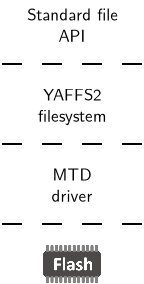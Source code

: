 <?xml version="1.0" encoding="UTF-8"?>
<dia:diagram xmlns:dia="http://www.lysator.liu.se/~alla/dia/">
  <dia:layer name="Arrière-plan" visible="true" connectable="true" active="true">
    <dia:object type="Standard - Text" version="1" id="O0">
      <dia:attribute name="obj_pos">
        <dia:point val="20,6"/>
      </dia:attribute>
      <dia:attribute name="obj_bb">
        <dia:rectangle val="17.758,4.851;22.242,7.149"/>
      </dia:attribute>
      <dia:attribute name="text">
        <dia:composite type="text">
          <dia:attribute name="string">
            <dia:string>#Standard file
API#</dia:string>
          </dia:attribute>
          <dia:attribute name="font">
            <dia:font family="Latin Modern Sans" style="0" name="Courier"/>
          </dia:attribute>
          <dia:attribute name="height">
            <dia:real val="1.058"/>
          </dia:attribute>
          <dia:attribute name="pos">
            <dia:point val="20,5.828"/>
          </dia:attribute>
          <dia:attribute name="color">
            <dia:color val="#000000ff"/>
          </dia:attribute>
          <dia:attribute name="alignment">
            <dia:enum val="1"/>
          </dia:attribute>
        </dia:composite>
      </dia:attribute>
      <dia:attribute name="valign">
        <dia:enum val="2"/>
      </dia:attribute>
    </dia:object>
    <dia:object type="Standard - Line" version="0" id="O1">
      <dia:attribute name="obj_pos">
        <dia:point val="16.5,8"/>
      </dia:attribute>
      <dia:attribute name="obj_bb">
        <dia:rectangle val="16.45,7.95;23.55,8.05"/>
      </dia:attribute>
      <dia:attribute name="conn_endpoints">
        <dia:point val="16.5,8"/>
        <dia:point val="23.5,8"/>
      </dia:attribute>
      <dia:attribute name="numcp">
        <dia:int val="1"/>
      </dia:attribute>
      <dia:attribute name="line_style">
        <dia:enum val="1"/>
      </dia:attribute>
    </dia:object>
    <dia:object type="Standard - Text" version="1" id="O2">
      <dia:attribute name="obj_pos">
        <dia:point val="20,10"/>
      </dia:attribute>
      <dia:attribute name="obj_bb">
        <dia:rectangle val="18.288,8.851;21.712,11.149"/>
      </dia:attribute>
      <dia:attribute name="text">
        <dia:composite type="text">
          <dia:attribute name="string">
            <dia:string>#YAFFS2
filesystem#</dia:string>
          </dia:attribute>
          <dia:attribute name="font">
            <dia:font family="Latin Modern Sans" style="0" name="Courier"/>
          </dia:attribute>
          <dia:attribute name="height">
            <dia:real val="1.058"/>
          </dia:attribute>
          <dia:attribute name="pos">
            <dia:point val="20,9.828"/>
          </dia:attribute>
          <dia:attribute name="color">
            <dia:color val="#000000ff"/>
          </dia:attribute>
          <dia:attribute name="alignment">
            <dia:enum val="1"/>
          </dia:attribute>
        </dia:composite>
      </dia:attribute>
      <dia:attribute name="valign">
        <dia:enum val="2"/>
      </dia:attribute>
    </dia:object>
    <dia:object type="Standard - Line" version="0" id="O3">
      <dia:attribute name="obj_pos">
        <dia:point val="16.5,12"/>
      </dia:attribute>
      <dia:attribute name="obj_bb">
        <dia:rectangle val="16.45,11.95;23.55,12.05"/>
      </dia:attribute>
      <dia:attribute name="conn_endpoints">
        <dia:point val="16.5,12"/>
        <dia:point val="23.5,12"/>
      </dia:attribute>
      <dia:attribute name="numcp">
        <dia:int val="1"/>
      </dia:attribute>
      <dia:attribute name="line_style">
        <dia:enum val="1"/>
      </dia:attribute>
    </dia:object>
    <dia:object type="Standard - Text" version="1" id="O4">
      <dia:attribute name="obj_pos">
        <dia:point val="20,14"/>
      </dia:attribute>
      <dia:attribute name="obj_bb">
        <dia:rectangle val="19.008,12.851;20.992,15.149"/>
      </dia:attribute>
      <dia:attribute name="text">
        <dia:composite type="text">
          <dia:attribute name="string">
            <dia:string>#MTD
driver#</dia:string>
          </dia:attribute>
          <dia:attribute name="font">
            <dia:font family="Latin Modern Sans" style="0" name="Courier"/>
          </dia:attribute>
          <dia:attribute name="height">
            <dia:real val="1.058"/>
          </dia:attribute>
          <dia:attribute name="pos">
            <dia:point val="20,13.828"/>
          </dia:attribute>
          <dia:attribute name="color">
            <dia:color val="#000000ff"/>
          </dia:attribute>
          <dia:attribute name="alignment">
            <dia:enum val="1"/>
          </dia:attribute>
        </dia:composite>
      </dia:attribute>
      <dia:attribute name="valign">
        <dia:enum val="2"/>
      </dia:attribute>
    </dia:object>
    <dia:object type="Standard - Line" version="0" id="O5">
      <dia:attribute name="obj_pos">
        <dia:point val="16.5,16"/>
      </dia:attribute>
      <dia:attribute name="obj_bb">
        <dia:rectangle val="16.45,15.95;23.55,16.05"/>
      </dia:attribute>
      <dia:attribute name="conn_endpoints">
        <dia:point val="16.5,16"/>
        <dia:point val="23.5,16"/>
      </dia:attribute>
      <dia:attribute name="numcp">
        <dia:int val="1"/>
      </dia:attribute>
      <dia:attribute name="line_style">
        <dia:enum val="1"/>
      </dia:attribute>
    </dia:object>
    <dia:object type="Standard - Image" version="0" id="O6">
      <dia:attribute name="obj_pos">
        <dia:point val="18.551,17.035"/>
      </dia:attribute>
      <dia:attribute name="obj_bb">
        <dia:rectangle val="18.551,17.035;21.449,18.972"/>
      </dia:attribute>
      <dia:attribute name="elem_corner">
        <dia:point val="18.551,17.035"/>
      </dia:attribute>
      <dia:attribute name="elem_width">
        <dia:real val="2.898"/>
      </dia:attribute>
      <dia:attribute name="elem_height">
        <dia:real val="1.937"/>
      </dia:attribute>
      <dia:attribute name="draw_border">
        <dia:boolean val="false"/>
      </dia:attribute>
      <dia:attribute name="keep_aspect">
        <dia:boolean val="true"/>
      </dia:attribute>
      <dia:attribute name="file">
        <dia:string>##</dia:string>
      </dia:attribute>
      <dia:attribute name="inline_data">
        <dia:boolean val="true"/>
      </dia:attribute>
      <dia:attribute name="pixbuf">
        <dia:composite type="pixbuf">
          <dia:attribute name="data">
            <dia:data>iVBORw0KGgoAAAANSUhEUgAACWAAAAZECAYAAABmODunAAAABHNCSVQICAgIfAhkiAAAIABJREFU
eJzs3XmcXGWVN/DfObd6SdIJISDIjuw7w6a4QIIsCgooKgLuCIKjgGIbTK+nqjoJImY0g0vcRsVl
bDcUX99xGxpmdJzldWYcCIKO44a4sZiEpdNVz3n/SDOgZOnudNWpuvf3/Yc/+HzSv/vp00+duvfc
5xEQ5dCqVavmPPzwwzuPj48v6OjomAugUzUJAKSkEymlRwBs6O7uvu+aa65ZJyIem5ho6qZa3wDu
Hx4e/iPrm9qJmXUCWNQJLKypzlNNXQAUAFLSepbSIynLHqrX6w8cdthhD5x//vn12MREU7dmzZqO
n//854vmzJmzUOv1eV5CNybrG0AaH68/kmXZQ52dnQ9s3LjxATOrReYlmo41a9Z03HvvvTttaf2e
mJh4tLOzcwPXb2pHo6Oj2b//+78vnDt37iKt1+fVVeeopgwAUlIH8GgppYe8o+OPExMT95nZxuDI
RFNmZjo+Pr5jV1fXjh1Az+bqW0QeVtUH58+ff/+VV145HhyZaNqm2ocDeBDA/ezDqZ2wT6E8cnd5
5zvfuWDDhg2LSqXSfN1U1x3A/9b1xomJiYe7urrW1Wq1+8zs4eDIRFPm7lIul+fXarWd/ry+ASAl
HZ+YmHg4y7L1GzZsuO9d73rXw3zGQ+3C3eWaa67pWbBgwaLx8fEFWZbNKZXQ+dj/r9WwEcDDpVJp
fa1Wu294ePgh1jfljUQHIJoJd5eBgYHdu7s7jhbXw4D6gXDdPwn2hvseIjJ3Gv9WDcBvAPklJP1P
SvhJSXStuv/XRuBu3nShZmN9U96tXLlyx/Hx8aNF5HD3dJBqdgDg+0zW98Jp/FPu7r8Xxa/c9Wcp
1X8ioj8Skdt7enpuv/rqqx9p2EUQbYGZLVDVowEc7ikdJKoHiqS9PWFPEVk0nX/L3f8gil+lJD93
Tz8G5C5VvWPdunU/vP766x9q0CUQbZGZLXysvlOqH6yaHfCE+p7W+g3gDxD/5WP1LaI/cvc7FixY
8F9cvymCmXWr6uHqfkTN0yEieqAI9hVgTwC7YHr3T/6Y3O8B5Ofq/hNXvbtWq92hqv9pZvc36BKI
tuix+k4pHQ74oarZAZLSvlDZC9Osb3df58CvVPQXkuo/qYve7e53jI+P/+fKlSvva9xVEG3d0qVL
5y9YMPfoel0Oh/vBEDlA1feZSR8O4L7H+hS4/wQid4nI7Sml/zKzDQ25AKKtMLNuAEeURA6vux8K
kQPYp1C7Gx0dzX6ydu2BSeRIVxwG+IGo42lQ2cvddxOR0jT+uUfE/R4X/YWg/lMg+7HUand4Z+cP
+/v7f8WH+9Rsj9V3PcMR4npY2vSM52ki2BvAUwF0bOvfeIJHAPxaHL9w9Z+K690uaW29jh8ODw//
kvVNzWZmWqvVntbVVToSkMMfW79FsLeL7Aagaxr/3Li43+uOX4j6T4Hsx4/VN4CfmVlq0GUQNQwH
sKgtmFkJwPFZJotTwrMF/gwR2aUJP/oRd/zA3b+nGW6r13Gbma1rws+lAmF9U565u4yMjBySUloi
kp4j0GcA2L8JP7ruwO2S/Pt14DYAY2b26yb8XCoYMzsAwBJVPwnQZwhwcBN+rDuwVsS/L0n+oeZ+
i5n9ogk/lwrE3WVluXxwTXWJSHoOXE5EE9Zvd0+iuF3cvw/X2ybrm+s3zbq+vr5dOzs7T8mAk13l
RAGOApA14Uf/jyP9s7v+Y61WG6tUKmt5w5xmW19f365zu7qWuPtJyPBMTzhqmg8xZ0Tcf+aKf3bX
f0wpjQ0PD9/B+qZGGRgY2L+jo2OJqp/kLic2qw9P7ndm4t+vJfmHUql0y8DAwM+b8HOpYMzsqQCW
sE+hPDGznizDyfW6n6Sizwb8uOm8aDxT7v4Hh/yzKr4r4rc+5Sm7/etll1020eifS8ViZj0dKZ1U
Uz1JgWdD5TgA8xr9c939DxD9FwW+m4Bbd911139hfdNsmxwEfxbgi0uiz3bB8QB2aMKP/iMg/5pS
+q5vesbzPTN7tAk/l2i7cACLWtayZct2mtfd/cI6cLYKTkNzFvOtcveaOL6PTL4G6E2Dg4N3RWei
9mRmi0oiZyeRFwr8dLRYfWd1/0qf2Y+iM1F7MrNuSel07dCzPeFMEdkzOhMAQPz2et2/XirJV2o1
fJ9vT9BMmFlnSumUTpVzXPVMAE+LzgQADtzlyb/uwFcB/CN3OKSZMLPuLMNp4n62Q88EsFd0JgBw
4A5P/vWshK/Wavge12+aCTNTAE8X4BxROUuAo6MzAYC7/1rF/85Fbp43b8E3uAMczcTkMSYnCHCO
ZngBXP4iOtOkeyH+d2ki3eyq3+DxQLQ9Jo87PqUEPxsiZ7nIftGZACC53+3uXwfkZgC3sQ+nmXhi
nzK5jh8VnQl4vE+p1/yr8xcu/Cb7FJquarV6oLifm9xfKIJnYXq7/jTK+uT4trt/rbOz8+a+vr7f
Rwei9mRmB2SZnAuXFwL+bLRAfbv7Boh+292/5u43m9nvojNRexoZGdmrXq+foyIvdE9LRKQ7OpO7
PyqiY2lTfX/FzH4VnYlocziARS2lt7d33sL5888D8IoEP7UZb2huF/HbxfWztZQ+xZ0naFtY35Rn
o6Oj2e23335aqSSvFOi5AOZHZ9oad/91ch/tgNzYb/aD6DzU2sxMU0qLO0vyyuRy3jSPWms6d/+d
un8hafapwcHB7/ONZdqa0dHRbO3ataeq+qvgco6ILIjOtA331lP6vGr2ycHBwR+wvmlbzOwowF+V
qb4cLTJUuBUPOdLNWc0/NbFpWIUP8WmrBgcHjyxl2atE8HIR2Ts6z9a4+8OiuDlNpE+76v9lfdNU
TA4XLs4yvBIu5wHYMTrTNvweyb8gJXyqv3/4n9in0LZM9imvUZHzW+bltS17yJFuFpEb63V8k+s4
bUl/f/8e3d2dr3THha3y0sNW1AG5pZ7Spx9++OEvXnfddeujA1FrM7PdS6qvTPALBDgmOs/WuHsS
0bHJ+v4865u2xcx2VtUL4H6RCJ4ZnWebkn/PVT/7yCOPfHblypX3RcchegwHsKglLDc7NmW43BMu
FJGe6Dwz4IB8C5LW1Ov4Kr+A0hMNDg4e09WhlyeXi1jflDcjIyN71Wu1S1XlYgB7ROeZCQf+E5AP
pU3DhjyGk/5XX1/frnO7u1/v8EvQIjtdTVdy/1Em+uFaSh83s/uj81DrMLM9BbhEBK9vg4c9myf+
w5TkQ+5+I9dveiIz61HViwB/gwDHReeZCXf/TXL/GCAfNrOfReeh1tHb2zuvp6fnwgy4DCrHR+eZ
od/WU/qbWq3+oZGRkf+JDkOtx8x2KaleDE+XtspOV9PlwF0i+PDDDz/6cT4Qoicysx4ReYWqvwEu
x0bnmYnH+pRSqeNDPIaTgE0v9tx119oXpCSXC/x5IqLRmabL3R9W8b9NyD44NDT0r9F5qHVM1veZ
k/V9ZjvWN4BHBOlzk/X9z9FhqHVMvvBwSpbJ5XC8CC2wk9t0uftGiN9Uq/kHy+XyGF+CoGgcwKIw
ZqaS0tmq2guV50TnmUW/hOC969c/9CFOlBdX3uu7XvcP80FnsZnZ8ar+doG+BEAWnWeWrE/JP+LA
e7jrW7GZ2RFZhl64XIQ2/NK5BY8g+ceRZX81ODj44+gwFKdSqRwH1HsF+jLkZP129w3J/SOlUsd7
+ACo2Pr7+/fo7Oi4SlXegBY44ns2uHtyyJfd/Xoz+350HoqzfPny3WoTE1eJ4LJW341zGtwhX1FN
7xoYsO9Fh6F4g4ODh3d2Zm/zhFeISGd0ntng7o+K4xN1YJWZ3R2dh+KwT6E8mnzx4RL1dJWL7Bud
Z9Yk/35K6fpDjzjipvPPP78eHYdi9Pb2zps/f/7FKngr2vTFzM1K/i8icv1Bhx76JdZ3cZlZJ4BX
iuBtKnJYdJ5ZI357vY53A/iMmW2MjkPFxAEsarrJM+3PV5UhAQ6NztMo7v6gO947+SD/weg81ByP
1bcIBnPVtPwZ1ndxjYzYs1AXc8Hp0Vkaxd1rKv7JWpLlZvbT6DzUPMvNjq2rDgv8nOgsjeLuSRSf
A7Lq4ODgndF5qHkqlcozBTDAz4jO0iiT6/enHt1YHxkZGfnv6DzUPGa2d0m9P7m8Ni8P7DdHHLck
kfLQ0NCt0VmoeUZGRvZCbaIviVyc5/pG8tsmUrJKpXJLdBRqvuVmfzHZh78oOksDOcRHN26sV6vV
6h3RYah5RkZG9kGa6HPo65CfF3yeRBy3IHMbGLDborNQ45nZgiyTKzz51SKyKDpPoyT3u91RPeyw
wz7LQZXiWLp06fz58+e9GY63AdgpOk+jiPtPABmpuX+ap54Uh5l1q+olAn8H2vREk6lw91855Fp3
/6iZPRqdh4qFA1jUNO4uIyPlFwBYCZcjovM00QMCuW5uT897r7766keiw1BjFLW+3f1BFX0n6zv/
zOwoEblWBWdGZ2kWd6+p+0eko7PS399/b3QeapxqtXpwSmm5Cl4SnaVZ3D1B/FMpySB3fMu3wcHB
I0ul0koVvCA6S7O4e00cH60DFTP7dXQeapwVK1Y8pb5x46Bv2hEov4Mpf0Yc30oiy4aGhv5fdBZq
HDPbWYABEbyxSPUNyN878A4e/VMMZnZQlskIHC+LztJE7kifnuzDfxYdhhrHzHYpwQeTyBuKtI6L
41vi/o5+sx9EZ6HZZ2bdWSZvgmMZcjyY8ueS+49QT31D5fJNPNoqv1avXt314IMPvhGe+kVk5+g8
zeLAXV6r9w+Vy19ifefX6Ohotnbt2teooCwie0bnaaJf1pPbYYcd9gkO0lKzcACLmsLMjiiJvMcF
p0ZnieLuv0iOtw8PD3+eTUy+sL431bdClvYPDY2yvvPFzHYpqS9PLhe36fn2283dN4jKih122HHV
lVdeOR6dh2aPmS0UwETwJhEpReeJ4O6PuuPd6zdsWHn99dc/FJ2HZs/kYErVBZcWfP2+tl73d/Nt
t3wxs86S6pUOH0BOjvCZCUH6uGSdfRwUz5c1a9Z0/O53v3mzJx/K0VGD0yd+Y72Od3CQNp+uvfba
HR599JEhFbmyqH04gPGUfJUDK8xsQ3QYmj2P9SnJ06CILIjOE8QF6RO1JMvM7DfRYWj7ubtUhodf
pKXs3cjTUWzTlfw2Ba7qN/uP6Cg0eybr+5ws0+td5IDoPGGS/+NkfXOANmfMbEmW4b1wOSo6Sxjx
/3DXt3BHcWoGDmBRQ/X29s7r6ZlnmepbAWTReVqBOL7jqm8cHBz8cXQW2j6s7ydjfeeHmamqXgJP
7yz0g58ncODHKfnlZvb30Vlo+7i7LK9ULkrwVSKyS3SeVuDuv/B6evNwpXJzdBbaPpPHIV+cqVwH
YMfoPK1A3H9Sc7zRzL4dnYW2X6VSOQnwNXk+zn463H0dRPsPOeSQD/BtzvZXqVSePVnfh0dnaQWT
g7QDBx986A2s73xwdymXyy/PVN4DYNfoPK3A3X8liisGB+2m6Cy0/din/Cn2KflgZvuJyA1F2hV/
a9w9JfcbHn74kYHrrrtufXQe2j5mtu9kfRdm1/BtcCR/fx3oM7N10WFo+/T19e3a3d2xSqAXRWdp
FY70qZTkbWb2u+gslF8cwKKGMbPTSoIPu8i+0Vlajbs/qqLDtZRW8Wzl9jQ0NHRqZ6YfYX1v1jgE
w5O7TbC+21C1Wj3QU/qoCE6KztKKBOljtU1N+oPRWWj6zGzvTHUN4M+PztKKHGk0JbmCX0Lbk5kd
oCIfEcHi6CwtSfwTpVLXW5ctW/ZAdBSavqVLl85fMHfOda56eXSWlpT8+8iyiwcHB++MjkLTZ2Y9
GXAtVN4UnaUlJf+XOvB6M7s9OgrNnJntqaprBH5WdJZWlBxfHB8ff9OKFSt+G52Fps/MFmTAdVC5
LDpLK3LHP4nq69mntJfR0dHsrrvuvBKO5QDmROdpQb/UWv2y/krl/0YHoembfPn4zfC0UkTmRudp
QfdM1vf/iQ5C0zf58vErE/w9IrIoOk+rcff7FXJl/9DQZ3iiDzUCB7Bo1plZ9+QXziuis7S85N+r
A68ys59GR6GpYX1PnTv+aePExKtGRkb+OzoLTY27S7VavUzgq8AbK1vl7r+q1dOrK5XKLdFZaOpG
yuVXJPj7C3wMxFT9HuIXDw7a16KD0NRMrt+XwtNf8cbhNt0zUau/plKpfCc6CE3dyIg9B3XcyJcf
tmncIUtTSjeYWYoOQ1NTqVSeqZ4+5SL7RWdpZe6+UUWX1VJ6D+u7/ZjZBZnKB1HgY2Onwt3/4PV0
yXCl8pXoLDR1I+xTpop9ShsZGRnZx2u1T0Ll5OgsLS/5mjpwtZk9HB2FpmZkZGQv1OufcMEp0Vla
nSB9pJbkrTwuuX2Y2c6q+mGBvyg6S6tLji8++uijl61cufK+6CyULxzAolm1wuyweobPweWI6Cxt
ZH09+RvM7G+jg9DWrTA7rKbytwIcGZ2ljawXxxsHhoc/HR2Ets7MFonIx1RwbnSWNuIp+QoHjLu9
tTYz68kyvB8ur4rO0k4kpRsWLNqp98orrxyPzkJbZmYLVfWjAj8vOks7qad07W677T502WWXTURn
oS0bHR3N7v7Rj/qTp2ER0eg87cIhX08pvcbM/hCdhbbMzDTLZJknr7C+p04c36i5v5q7dbaH3t7e
eQsXzLvBoa+NztJWkn9g8mH+o9FRaMvYp8wM+5TWV63aeZ7wURFZGJ2lXThwV0p+vpn9MDoLbV15
aOhcLWV/A2DH6CztwoEfZ8nP7zf7j+gstHVmtiRT+QyA3aKztJF7RP2igQG7LToI5QcHsGjWmNkF
Kvgo37qfGUnp/TXIW81sY3QWerLJtzU/AmBedJa2lPwDOyxa9FY+xG9Ny82OTSpfArBPdJZ25I5b
Hx0ffzmPimhN1Wr1UPf0RQEOjc7SlpL/m5RKLx0YGPh5dBR6ssHBwWM6O0pfBPC06CztyB3/kNzP
N7PfRGehJzOznUsin3HB6dFZ2pG7/wqiLx0aGvrn6Cz0ZGa2KFP9NI9Enhl3/7VmeNnAgH0vOgtt
WbVaPXiyDz88OktbEv9BvY6XmNnPoqPQk5nZzpnqZwE/LTpLO2Kf0prWrFnTce+9v74uU31LdJZ2
5O6PJsdlZvbJ6Cz0ZGZWAnxlptobnaVNjdeT/6WZfSw6CD2ZmWlJdWnytJxD4dPn7klU3jEwMHQ9
jySk2cABLNpuo6Oj2dq1d6zIVJdGZ2l37vhucj+Pb3K2DjNTAVaoyjXRWdod67s1jZTLFyb4x0Sk
OzpLO3P3X2WOc/vNfhCdhR63fGjoBamUfRbA/Ogs7czd/wDR84aGhv4hOgs9zszOz1Q+Dh4Zu73u
cci5Q0ND/y86CD1ucHDwyK5S9lUe5bN93H2jQt4wMDz8iegs9LgVZoclwc08cnC7TSTHG4eHhz8a
HYSezMyer4LP8ejv7XZfPflLzWwsOgg9jn3K7GCf0lqWLVu207zu7s/zSLbtl5K/14Fe7pbfOlau
XLljbWJilEOzsyD5++rAW1jfrcPM5maZfByOl0VnaXvin5s3b8Hrrr766keio1B7y6IDUHvr7e2d
t379+lEVuTg6Sx6IYG8VOf85zznpW7fddtvvo/MUXW9v77yurq5RVXl9dJY8YH23FncXEZRFZbWI
lKLztDsRWeAir15y0slrx2699UfReYrO3SXLsrdA5RMAuqLztDsRmSvAKxcvXvLzsbGx/4zOU3Tu
LqWSDqrI+wF0ROfJgQUCvGrJSSf/aOzWW++MDkNAtWpnqejfQWSX6CztTkQyCF60ZPGSOUuWLPn7
sbExvskZbGho6HmS6Tch8tToLDmQieCcJYuXzF+yZMm3Wd+to1wuX6GCG/mSz6zY1IcvWXLP2NjY
v0eHIfYps4l9SuuoVqsHd5SyWyA4NjpLHojIiSr69MWLF988NjbG0yCCmdkBKdVvEcEJ0VlyQeTp
GeSZZzz/+V/99re/zfoOtnz58t0kpW9ChDuHzwo5YuLR8dMXL1nytbGxsQ3Raah9cQcsmrEVK1Y8
pb5x49eg8vToLHnj7g9C9BzuNBGH9d1QfxT1c3imchwzK5XUP+zQ10ZnySF3yJuHhobeHx2kqCZ3
LrxeVd4anSWXBAMDA0MruB1zjMn1+wMOvSQ6Sw55clw1PDz819FBiqxcLr9eBWvAl8VmnSN9JiV5
HY+8jzNSLr/GBR8F63vWOdLowoU7vZpH3sea7MOvVZW3R2fJI4EM9w8OVtmHxymXy68X+Id4tM/s
Y58Sx8xOzFS+BmCn6Cx548C/p+Rn8cj7OJVK5QR4+rqI7BydJXfEf1iv40wz+3V0lKKqVqsHw9M3
AOwTnSWH/geizxscHPxxdBBqTxzAohkZGRnZq16vfVNFDonOkmPjED9vcNC+Hh2kaPr7+/fo7Oz4
Nuu7oVjfQcysW1U/J/BzorPkGW+OxzCzUpbhY3B5VXSWPJvcTv9qM0vRWYpk9erVXQ8++ODfCvxF
0VnyrJ5SZXjYjOt381Wr5bfDcV10jjwTxzdqm44Efzg6S9FUq+W3wrEqOke+ybf/uG7di66//vqH
opMU0ejoaHb3j+74CF/yaSxJ6YYa5Cr24c03Uqksdfg7o3PkGfuU5hsaGjq9lOlNIjI3OkuO/Xc9
+Wlm9rPoIEVjZs/NVL4KYF50lrwS95/VHKea2U+jsxTNcrNj64JvcLiwoX6vyc/oN/uP6CDUfjiA
RdNmZnuXBLe4yH7RWQpgAuLnDw7aTdFBioL13VQTqVZ/+XCl8uXoIEVhZt0lkZtc8LzoLEWQkq8c
Gh7u50P85tg0fCWf4Xn3zSEpfbAGeRMf/jSHmXWLyJdUcGZ0liKop3Td8LC9g+t381Sr5UE4KtE5
ikHG/rhu3Qs5pNI8I5XKOxy+MjpHEbjjH5L7WWbG4yKaaPIliE/C5cLoLIUg/uF6HZezD28e9inN
I45bHly//mz2KY1XrdpZcPkSgK7oLAXwy/GNE6eMjIz8d3SQojCzM1TwFR6H3Hju/mvRbAl3Cmqe
SqVygsC/BWCH6CwF8EA9+Rlm9m/RQai9cLtcmpaRkZG9MpUxDqc0TYcnfL48NHRudJAiMLM9Wd9N
1SGZjrK+m2P16tVdHL5qLlVZVimXq9E5isDMSqr+aQ5fNY+rXp4BN7g7X+hoMDPr5PBVc2WqSyvl
MoclmqRaLffzoWYz+ZIdFiz4mplxp4MmqFbL13D4qnlEcJKKfL23t5c7HTTJ6Ohopuqf4PBVE7lc
mmX4IPvw5hipVAbYpzSPC05ZOH/+zatWrZoTnSXPzOz5nvBlcPiqWfbq6uy4xcz2jQ5SBGZ2Wqby
VQ5fNYeI7O6pPjYwMLB/dJYiMLPjOXzVVDuq4FuDg4PHRAeh9sIBLJqyFStWPKVer30bwNOisxSJ
iJQk09GhoaFTo7PkmZntLILvgPXdVI/Vt5mdFp0lz8ys9MADD3yWw1fNpyr91Wr5mugceebukmX4
kEDPj85SOCpvLJft2ugYeTY6OpqJyGc4fNV8qnLNSKXSF50j78rl8hVwjETnKB5fIiJfMLPO6CR5
Vi6X3wgHPyebTAQn7bBgwZdY343n7nLXXWs/INCLorMUjsul5bJdzyGsxqpWy1c5nC9VNZkLTtmw
YcMX1qxZ0xGdJY8qlcpJKviyiPBzsrn2Kgm+Y2ZPjQ6SZ5VK5ZmTxw5yuLCJRGT3rs6O7/T39+8R
nSXPqtXqoZnK34HDV00lIgs7O0rfWmF2SHQWah8cwKIp6e3tnVffuPHrKnJQdJYiEpHOUqY3LTc7
NjpLHvX29s5TEdZ3EBHpVMGXWd+NMTmc8n4VvDg6S2E5rjWz10bHyKtKubwSLq+LzlFUmerSkUrl
6ugceeTucvfaO25QwUuisxSVw5eb2SXROfLKzC5QweroHEWlgjNV/aN8eN8Y1aq9VAXvi85RXH5G
luHjZsb7ng1UKZercLk0OkdRZapXL69W3x6dI69GyuUL4XhPdI6iEvhZv/3trz/CPmV2mdkRAr+Z
OwPFcJH9VOXvzGxBdJY8qlarhwr8/wDgDnox9unq6vyGmS2MDpJHZranp/o3AewUnaWgdqoJvsEh
Q5qqLDoAtb7R0dFs/fr1XxDBkugsRSYinQk4d/GSJZ8fGxv7Y3SevBgdHc3WrVv3eRWcEp2lyFjf
jVMq6TK4LI3OUXQCvHDxkiX/NDY29tPoLHlSqVQuVwGP9Yn3vCUnnXz72K233hkdJE86smypiyyL
zlF0KvKCxYuXfH9sbOy/o7PkyciIPUcgN4H3JEIJ5Khbxm7JxsZuvSU6S55UKpVnCvBVAKXoLMUm
R8LRPTY29u3oJHlkZpdkKu+KzkE4/dQlp/zo78fG7ogOkicjI3ayQ74M9imhBHL0LWO3yNjYrWPR
WfLAzHbPVG4BsEt0liIT4KkqetzixYv/dmxsLEXnyYu+vr5dO0rZGADuMBZIgF1U9OkXXHDBZ7/2
ta+xvmfJ0qVL53d3d3xHIAdGZykyEdmh1KHPPeGEp3/mu9/97sboPNTa+CYYbdOda9e+U+AvjM5B
gIg8VVW+2tvbOy86S16sXXvHtSo4OzoHPV7fZtYTnSUvykNDL4ZjRXQO2nTcZqbyBTPjTnuzxMye
K/AbonPQJlrKbuROhrOnPDR0rsPfGZ2DAABZpvIFbjU+ewYGBp6W6vgyAB4r0wIy1QEz4/Fhs2Rk
ZGQfeLoJPPakJajKNSPl8muic+RNpVJZrIIPROegTRL845VK5YToHHnBPqW1ZKpDZnZBdI52Z2bd
GfAVAHtFZyEA8DMycIe92bJ69equOZ2dNwHYJzoLAYA/93f33vvX0Snywsx03rx5n4bLUdFZCIDL
X8ybN+9G7rRM28ICoa0ys4tU5W3ROehxAhy9ww49PCpiFpjZRZlqb3QOepwAR/MolNkxODh4uJay
G6Nz0J/YQQRf4Vbj28/M9lXB58E3klvJnKRy04oVK54SHaTdrTA7RDKa7yNeAAAgAElEQVT9VHQO
+hPzJ7h+zwozm9vVVbpJRHaOzkKPU8FHBwcHj4nO0e5WrVo1J6X6l0WEO0u0EBesMbPjo3PkhZnt
DU9fEBHu8NYiRKRb4F/u6+vbNTpLu+vt7Z032acsis5Cj1PB3yw3+4voHO3K3SXL8EGo8LOwlai8
qVwuvz46Rh6se/C+G6ByYnQOegKVy8rl8mXRMfLBy9xAorWo4FwBhqJzUGvjABZt0eDg4OGZykei
c9BmuLx8ZKRyZXSMdsb6bl0CPb9arV4VnaOdLV26dH6plH0JAHfLazEqcoiqf5hDhjO3evXqLlX5
Am+Kt6S96rXaZ0ZHRzkYN0O9vb3zaipfEhHuBtliVOQgVf0brt/bR9U/wDc3W4+IdHd2lL5oZguj
s7Szhzf88QYBOMjWerpU8EUzY++4ncysMwM+zyHalrTH3K6uz7IP3z4LFsx7P/uU1iMi3UnlS+xT
ZqZarV4KF+4G2YJU8D6+BLF9yuXy6xx6SXQOejIV/DVfgtg+y4eGXpCpDkTnoCdTlaGhoaHnReeg
1sUBLNosM5tbKmWjAOZEZ6EtcLyLDczMsL5bn8CvY33PXE/PnPerCI+6a1GTQ4Z8C2iG7r//vusE
OC46B22Jn3bXXXe+IzpFu9phh573CXBodA7aPIGfV61W3xSdo12NlMuvEeiro3PQFj1NRD7CIcOZ
GSmXX+HQi6Nz0OaJyN4i8jHW9/bylVB5enQK2jwXnHLXXXfyId0Mmdlr2ae0tKepKl9mm6bBwcEj
Bb46OgdtUVdXKRtdunTp/Ogg7WhwcPBwFbwvOgdtUUdJ8DnuJD4z/f39e6RS9onoHLRFUsr0U2a2
e3QQak0cwKLNKsHfpSKHReegrepQlc/09vZyh5tpyoDrWN8tj/U9Q2Z2kUBfGZ2DtsHTX1WrVQ5Z
TNPyoaEzM1XuANnqHGUz48O5aTKz8/lmcusT+PWDg4OHR+doN2a2n/PmeMtTwUsqlQqHiKbJzPZN
8PdH56CtU8G5lUrlDdE52tXQ0NDpmerV0Tlo6zz5UKVSeWZ0jnZjZgdkKjdE56CtE/hLy+Xy66Jz
tAsz6+7oKH0WQFd0FtoyFzlgQc+c90TnaDerV6/u6ugofRp8wb6luch+WQZ+vk6Tmemczs5PANgp
OgttmYjsXBL5uJlx1oaehEVBT2Jmp7nqX0bnoG0T4MCFPfOujc7RTszsNKhw54I2wPqevv7+/j0y
FT78aQMi0o16/ZNmVorO0i7MbFEqZR+NzkFTkqnKJ1etWsUbYVNkZrtnKh+MzkFT0tXRUbpxzZo1
HdFB2oWZaQbcCB6N3BYE/p6BgYGnRedoF2amJZGPiQjf7G4DAl81MDCwf3SOdmNmCztK2d9E56Bt
ExEV+I1mNjc6S7sYHR3NMuATYJ/SFlTwXjPbNzpHe/CqAHxxpA049OJq1V4YnaOd3H//fSbA0dE5
aApcXlUeGnpJdIx2kmVyhQtOjc5B2+aC00XkjdE5qPVwAIv+hJn1ZCofi85BU+eqbx4ZsZOjc7QD
M+tRAR/etxFXfXOlUlkcnaMduLt0dnZ+AMAO0VloilSOzzJ5W3SMdpFlWAVgt+gcNDUCHLx+3bpy
dI52ISI3ANgxOgdNjQDH/P63v317dI52oapvhsqzonPQ1IhIT1dn54d4xM/UiMhlLjglOgdNjYjM
7ers5FGb05RluB7AHtE5aMr2F2AkOkS7uOuuO9mntBER6SmJsE/Zhkql8oxMlfeb2onLh8xsYXSM
dlCpVI7LVPl9vI1oKXufmS2KztEOzGw/T74iOgdNnQreyeFw+nMcwKI/MfkFfa/oHDQ9KcmHVq9e
ze2Et8mrIrJ3dAqaHvfE+p6C5ZXKS1VwdnQOmh5PbnwLf9vM7Lk8mq39iOBtg4ODx0TnaHXloaEX
q+DF0Tloehw+VK1WD4zO0erMbG8Bbx62Hz9teaXCI623wcx2V8E7o3PQdPkSHmE1dZVKZTFcXh+d
g6ZHBFeZ2fHROVqdme0Nx/LoHDQ9LjidfcqWbdqp1z8MgENq7WW3kjr7ym0YHR3NJus7i85C07Jr
Sf1d0SFanbtLpvoBEeFOpu1lnqq+j8Ph9EQcwKL/NTg4eLQIrojOQdMnwMHrHnyQb7VshZkdpSJX
Rueg6VORg1jfW2dmPQn+nugcNH0i0t3Z2bk6OkcrM7NO5dGabUlEtDPL3m9m/M6xBb29vfO0lL03
OgfNSBfcb+ANlq0TkVXgkT5tKcGv51v4W6fq7wYwPzoHTV+mch3fwt+2NWvWdLgn9uFtSERURdiH
b4Oq/hXYp7Ql9ilb9vvf/vYKAY6MzkHT59BLzezp0Tla2Z133vmXAvBFvzbk0ItHRow7Tm7FyEj5
JYCfEZ2Dpk/gZ1WGh18UnYNaB7+EEYDJo6uybLWIsCbaVPLU39/fzy3hN8PdRUVY322M9b0tvkxE
do9OQTMj8LOqVTsrOkeryjK5QoCDo3PQDKmcWBJ5RXSMVjW/p+cacPfZNuZnjIyUufvkFpjZc1Xw
kugcNDMisosAQ9E5WlWlUjlJoBdE56AZ26kE51HJ2/C73/3mL1XksOgcNDMiOEGEuwhvydDQ0KkC
Py86B80M+5TNM7NdHG7ROWjGREVW8yWfzTOznQVeic5BM5eSrOZw+OatWrVqjie8OzoHzVyW6Soz
647OQa2BCx0BAEZGyudC5eToHDRzIjK3u7ujGp2jFY2MlM8WweLoHDRzrO8tM7O9M1XuENbm3OV6
MytF52g1y5Yt2wmOwegctH1csNLMuH32nzGzPUXw9ugctH1Swrs2HfNBT2RmqiqronPQ9hHBFWZ2
QHSOVmNmKimxvtucq77RzA6KztGqVq5cuSMcw9E5aPuoYHlvby93ePozZqalUsaHnG1OVd7MPuVP
ZYCBu3O2NRE8Y3mlwiH/zciAIRHhzndtTIDj+JLm5j28YcNbRWTv6Bw0cy6yb0mVpzARAA5gEQAz
K7nLiugctP084TVmdkR0jlYyWd/XRueg7cf63rySehlAV3QO2j4CHArgtdE5Wk13V9cyADtE56Dt
tkeWCY+5/jMl9WER4ZtRbU5FDvrNb35zcXSOVlMSuVCAo6Nz0PYRkVKWYSQ6Rwt6KVSOjw5B2y1T
1ZXRIVrVxvHxawDsGJ2DtttuO+ww/y3RIVrQRexTcqFD1fmy5iQzOwgqb4jOQbPBR8ysMzpFKzGz
/aByeXQO2n4JPrJ69Wo+y3iCZcuW7ZQ8XROdg7Zf8rRs5cqV/A5FHMAiAJu+dB4aHYK2n4ioqnIb
/SeYfPjD+s4B1veTmdlByeXV0TlodqhgkF9AH7d8+fLdRPCm6Bw0Ozz5UjNbEJ2jVZjZAQ59XXQO
mh0qGOQ244/btKMjjz7JDZeXm9lR0TFaxejoaKYqPPokJwR+3nKzY6NztJq+vr5dRcDh+Zzw5L1m
xh1DJq1Zs6YjU7HoHDQ7BHoBX9bcJMswBCCLzkHbz0X2U9XXRudoJZP1zZ2nc0BE9n7ggQcuic7R
Srq7ut4mIrxnmgMisnDj+DhPqyEOYBXd5M3DgegcNHsEfh6/eG4yOjqaJeHRVXki8PMGBwePjM7R
KlS9X0T4WZ4TIrL3gw8++JroHK2iNjHxdu4OlB8isqik+pfROVpFlqEPvDmeJ3uoKnfBmlQSudBF
eBxMjmQZ7xk8Zu3atS8T4ODoHDR7asL6/nNdnZ1vExEeH50TIrKwpPrm6Byt4t57770QwP7ROWj2
qHrh7/1Wq9UDPeHC6Bw0ewTex6PuNzGz/eDyyugcNHtUsIy7vG1iZotUhcfW5YiqXMldsIgPbQtu
7dq1LxHgwOgcNLuyDO+IztAK7rpr7YtZ3/nT2ZlxO1YAZra3QHlmes4IfOno6GjhhzKWLVu2kwgu
i85Bsyt5euuqVavmROeIZmZ7esKronPQ7FJPb9+081OxmZnW4fwukjeOl1ar1cJ/r3J3yTIsi85B
s0sFL65Wq9w1e9LKlSt3FMEbo3PQ7HL4W8ys8EN1ZqYi4D2lnBHoy9in1K/hC5q5s8/kwGjhZUAv
+AJb3uwBgEN1ACaH5OdF56BZNb8+McHvUwXHpqzA3F0ygFvh5ZHLBWa2Z3SMcHXWdy6xvgEAArwF
/PKZR/vfefvtL4oOEW3u3O7L+dZ9/ojILuvXr+cNFvhVIlL4QZ28cZF9SyIvic4RLcvwfBU5LDoH
zTqReu3q6BDRhoeHT4MLj2PMIXHW92NqtY1vEJGe6Bw063bicVZAR0pnsk/JJUG9/tboEFH6+vp2
5Qs++ZRleJu7S3SOSGa2swteF52DZp+q9Ba9vletWjXH4dylNIccfuXq1au7onNQHA5gFVi1Wn06
VJ4enYMaIgO80BO2lUrlBKicGJ2DGqLw9W1mPSJ4fXQOagxVLfS2w2vWrOnw5DyqLqdEcFWRb7D0
9vbOU5FLonNQY7h7oddvAIDrVdERqDGSyKuLvo1+lmWs75xKLq9ctmzZTtE5oplZCY43ReegxnBP
VxS5DweAVCqxV8spF7zGzBZG54gwZ07XG0SER3nlkctR5XJ5cXSMSFkml4pId3QOmn0CHDo8PHxa
dI5I69evvwDAU6JzUEPsuu6BB86PDkFxOIBVaHU+3MwxFbmkyOcoiyTeNMyxTPXSYte3XCgiC6Jz
UIOonLzCrLBv5f7mnnvOEZHdo3NQYwhweLVafU50jig9PT0vF5FCPhgoBJVnmVlhd8cZGBjYH/Az
onNQY4jI3ImJicLurmBm+6rgrOgc1Bgi0j13bvdro3NEk5ReAGCv6BzUGCpyyPDw8JLoHFHM7AD2
KfklInNFpHB9yujoaAbHZdE5qHFUi/sSspkp6zvfsiwrbH0DgLpfHp2BGieBx7oXGQewCuraa6/d
AS6cvswxEdlFUjo7OkcE1nchPKUkcm50iCgCXBqdgRprI7ywv2Mtlbg7UO7VC/s75u5X+Vcq8Prd
USpxd86cE0mXFnX3FAEu3vQfyquU/JKi1vdjhH147pVKRe5FnX1Kzql64er7x7ff/nwAe0TnoMYR
6IvNbOfoHBFSSqcD2Cc6BzWOwM/u6+vbNTpHBDM7iidU5ZsInmlmR0TnoBgcwCqo8fHx87l1Z/5J
qfTa6AwRxsfHXwpgTnQOaqw68JroDBFWmB0mghOic1BjZaqvWLNmTUd0jmYzs93dE99KzjuXl5pZ
T3SMZjOzg0TwzOgc1FiuemERd+kcHR3NRFC4XQcKx+WIFeXyMdExms3MNGN9556KHFKtVgv7EKSv
r29XgZ8ZnYMazOU8Myvcbtqjo6NZpsp1PO9cjhocHCxUn1Iv6L3/gukQkQujQ0To6NBC3vsvEhEp
zZnTdVF0jhjO+i4AAV4dnYFicACroFSkoB9qBePp+Wa2KDpGs2XAK6IzUOMJ/HlFfANoAuD6XQxP
+cM995wWHaLZskxeLiLsT3NOROYCeFF0juZz9ifFsJOk9LzoEM22du3ak0Rkz+gc1HgTBVzLVPWZ
LrJvdA5qvJTqhf2u1dXVdT6ALDoHNdbky7jnRedotttvv/1kcJegQihlWWH6lKVLl84XeCFPvyga
dS9cf9Lb2zsPLgW8b1Q87sV7ljc5GF7IwcqiUZWLzIzPOgqIv/QCMrOnAr44Ogc1noiUROQl0Tma
ycye6oIl0Tmo8USkpKqFunHo7iLK4zWLInXoy6IzNJsnFO6ai0qkeGuZavH+potKC7h+Z0Dh/qaL
SkVeWrRj2iSll0dnoObIVF9W1BvkAvbhRVHEPryDfXhhiOBlRelT5s6dezaArugc1AQqJ46MjBTq
KL6enp4XgCecFIIAx5nZftE5munuu9c+G8Bu0TmoKfYolXBidAhqvkLeVCg6VT0HQCG+iBAgUqw3
BUTkbLC+C8PdC1Xf5XL5cAEOjM5BzeEJ55pZKTpHs5jZ7jyerThUcEaRjiFcYXaIAIdG56Dm8ISz
i3SMrJkptFjfOYpMRPauVqvHR+doFncX1neh7Kaqz4gO0Wx9fX27iuA50TmoOVRwWpGOIWSfUiwi
sne5XD4uOkczqGqhXrouOvd6odaxLCvebo1FVirYS/b1Guu7SGo15+d1AXEAq5i4NW2BCPzU3t7e
edE5mkVEzonOQM2jgucWqb5Lqi+MzkDNIyKLVLUwA0nK+i6arixDYY7ZrGfC/rtARGThPffcU6QH
2ceCb28WSkr1wnxmryiXjwawV3QOah5PqXCf2Z2dnS8AX2Qrko4swxnRIZpFVY8D+5RCESD3fcrq
1au74Kkwf8cESCrOM701a9Z0eMKZ0TmoeZJ77tftx7i7qEphrpcAEf6+i4gDWAUz2Zw/NzoHNVXX
jnPnLokO0Qys70IqTH0DgKfEL58Fk1L9+dEZmsXdC3OttIm4F2dNc2F9F4xqcX7nWSbF+VsmAECG
4tS3qxbmWmkTKdD6/ZgsK941F12R+nARfs8sGkX+Bzfuv//+Z4tIYXaUJsAFJxflJeTf/va3J4pI
YXZqJEAEzynK7pwjIyMHANg/Ogc1j4ocVLRjNokDWIVz//33P1NE5kbnoOaaUCnEDhMPPvjgiazv
4qmpnh6doRnMrAcqhdkNiTZRKUZ9j46OZirgAG3BOPTU6AzNsGrVqjmAPzs6BzVXlhWj/wYA1L04
10qbqJywcuXKHaNjNIWzvotGgGPMbOfoHM1iZurJC9GT0eMceqq7F2PXM/YpheOC4/PepwiKs5s0
/a+Onp6ek6JDNENKddZ38WSS0uLoEM2QUmJ9F5Cq8vdeMBzAKhgBlkRnoOZT1UI0L57SKdEZqPlE
ZUl0hiY5EUBHdAhqLhEca2a5f6vxx2vXHglgh+gc1HT7m9me0SEabd26dc8A0BWdg5rM5Zhrr702
9+uamXW74MToHNR0UquN536w1Mw6XfCs6BzUfFmGIh0je5iILIoOQU23T7lc3ic6RKOxTykmEdG8
9ykicnJ0Bmq+ojzbUynGsyz6MwV5hqnqhbhO+lMiiZ/bBcMBrILJRHjzsIAEOGrp0qXzo3M0Guu7
oNyPLER9Z5Lrm0e0RVlKKfc7n9VECvEWHz1ZSfK/tpVUi/QQlx4njz76aO7X71IJx4tIZ3QOar5U
z/+AiqoeA2BOdA5qvnrdC9ObCvvwwipEH84+pbDy3KeYWTfgJ0TnoOZTIPfrtpl1Av6M6BzUfCKS
23X7iTzl/++YNsOLUd/0OA5gFYiZqQueHp2DQmRz5849LjpEI7G+i0tEtLu7+/joHA3nwrc2C6qj
I8v92iaScn+NtHl1z/+NtQTk/hpp87JMcv+7d8//NdLmqWoRfvdFuEbajAxSmN40Yx9eWF6APpx9
SnHluU9R1aM5WFhQKseZWSk6RiOp6pEi0h2dgyL4MZsG8PKrv79/DxHJ/UkAtFn7mNlTo0NQ83AA
q1j2A4/3Kawsk1wPYIH1XWidpVLe6xvu6djoDBQjJeS+vgEtwDXS5ohI7tc2gbO+C6oI6zf7k+Jy
T8e6u0TnaCQR1ndhqRwzOjqaRcdohsQ+vLC8AH042IcXmB+T4z6FdV1ccwAcEh2iwVjfBSUinR3A
EdE5GqkzywrQe9GWZBn4+y8QDmAViKR0dHQGiuS5/v1nGY6KzkBxXFKuf/99fX27isgu0Tkohkq+
1zcz64b7wdE5KIofneMb4zCznQHsFp2DYuR9/QYAEcn9NdLmiciCcrm8T3SOBsv1d2jaqnlr167d
PzpEo5lZJ9wPjc5BMURwVJ77cABwZ59SYDvktU+RlO97oLR1JZFc96es72KbQL7voWhHluvro60T
V/7+C4QDWAWSlUq8qVJg7nJYdIZGEtdcXx9tXd7ru7Ozk+t3se1vZnOjQzRKB3CIiLAnLSgRWVgu
l3eNztFAuX57j7Zpn6VLl86PDtEoa9as6fCEg6JzUJwsy+8aZ2bqKfc7DNBWZBly/R1z0kEikuuj
jGir5pfL5T2iQzTKmjVrOviiT7F1pHR4dIZGcJHc9l+0bfWcD06zvovOc7luPy7v10db45K4vhUI
H3YViEvizcMicz84z2+2JdR5U6XIcl7fqsr1u+Dq9Xpu38CfAB/eU34fcIvIgdEZKFZXV9cB0Rka
5d57791HRDqjc1CkXK9xe4tId3QIiiOuue9Rs4x9OOW3D//d7363LwcMi61eKuWyTxHh2l1oIrld
tzfxXP7d0tSoZrle39wl19dH21AH17cC4QBWgXiS/aIzUBwR6Vm5cuXO0TkaRVjfhZb3+k4pv8M3
NDWdnVluayDLJLfXRlMjkt8acE/sTwquJPntUVNKuf3bpSmqe55rILd/uzRVRfgOlt8ejKYmz334
xMQE1/GC0xzeS5vcXfcp0Tkojkh+e9RVq1bNEZHdo3NQHJGc30PzXH9/pm3R/Pbd9GQcwCoUz+W5
5zR1tVpt7+gMjeKC3F4bTU2e61uV9V107prfGqj7XtERKJjntwa4fpN2ZLmtgSzL77XR1Lhqbtdv
EeH9k4JzFGCNYx9OOe7D2adQ0vzVQFdXV+6uiaZHkN97DA899NCe0Rkolqf81vfSpUvni8jC6BwU
aiczmxsdgpqDA1gFMTo6monIrtE5KJbXarl8g8DMVER2i85BsUTSHtEZGkUS3/4pOk8ptzWQ+HZb
4WXquV2/4Zrfa6MpSfU813eOr42mKL81oAr2JwXn8NzfY2AfTvnuw3N8bTRF+auBLMty/9lE27TT
6tWru6JDNEK9Xs/d3yxNj4gsMLOe6ByNsHDuXNY3AeB9hqLgAFZB/OQnP1kEIIvOQbFcNZdDeJ2d
nTuB9V14KeV3yDQJdonOQLEy9dxuMa/uuf3bpalJyHK7xjny+7dLUyM5Xr8z1jd5fmugXk+5/Wyi
qRHgqdEZGo19OOW5D2efQjntU3L/2UTbtm7dulyu3SWRPP7N0jTVarVc1kFNNZfXRdOjrIPC4ABW
QdTr9UXRGSheSTWXdcD6JgDIRHaMztAoKrJTdAaKVXfNbQ0kAdfwgpOUclsDXL/Jc7x+e8b6LjrJ
8Rqnyv6k6Nx9R3eX6ByN5Jrf79A0NXnuw9mnUB77FMnxvU+auvHx8Vyu3SmHf7M0faVSKZd1IJJy
eV00PayD4uAAVkG4+4LoDBSvnlIu64D1TQBQS/UdojM0EGu84FQkt/Wd52ujqXHNdQ1w/S44yXEN
pCS5vTaasnmjo6M53Yk4Y30XnIh0lsvlXB7x8xgBFkZnoFh57sPZpxBy2KdkvH9CALq6slzWgeb4
uzNNSy7roF7P53XR9LAOioMDWAWRUpoXnYFawtzoAA2S1+uiaRDInOgMjWBmJQAd0Tkolrvn+XOc
a3jBSU5rwMwUQC4/m2gaJJ/1DeT3b5em59/+7d9yWQea796Lpi6X9f0Eeb8+2oY8f5ZzHScAWLt2
ba6+j9VTyu3fLE1drZbPtZv1TQCQZfmsb1XN5XXR9IgI+9OC4ABWcXRGB6B4mtM6qNVqubwump4M
nsu3kzds2JDL66Jpknyu35PyfG00Be75XL8XLVrE4VmCSD7rGwAkp3+7ND1z587NZR0k9ie0Sd7r
IO/XR9uQ1z4cAFwkt9dGUzc+Pp63OuC6TZCU8lbXj+mODkDx0kQ+6zvP94Zo6oT9aWFwAKs4+Lsm
AChFB2gEVc3VdtI0Mw7JZR309PRIdAZqCblcvyfl+dpoCkQkl+vc/fffn8vroulxz2d9A4Dn9G+X
pi2vn+O8h0JAfuv7MXm/PtqGvPbhACDuubxHRNPT1dWVtxrnuk3QDs1bXQMAHFy3Kcf1neN7QzQt
/BwvCN5QIiIiIiIiIiIiIiKiXHDlg04ionYi4LpNRET5wAEsIiIiIiIiIiIiIiIiIiIiIiKiGeIA
FhERERERERERERERERERERER0QxxAIuIiIiIiIiIiIiIiIiIiIiIiGiGOIBFRERERERERERERERE
REREREQ0QxzAIiIiIiIiIiIiIiIiIiIiIiIimiEOYBEREREREREREREREREREREREc0QB7CIiIiI
iIiIiIiIiIiIiIiIiIhmiANYREREREREREREREREREREREREM8QBLCIiIiIiIiIiIiIiIiIiIiIi
ohniABYREREREREREREREREREREREdEMcQCLiIiIiIiIiIiIiIiIiIiIiIhohjiARURERERERERE
RERERERERERENEMcwCIiIiIiIiIiIiIiIiIiIiIiIpohDmARERERERERERERERERERERERHNEAew
iIiIiIiIiIiIiIiIiIiIiIiIZogDWERERERERERERERERERERERERDPEASwiIiIiIiIiIiIiIiIi
IiIiIqIZ4gAWERERERERERERERERERERERHRDHEAi4iIiIiIiIiIiIiIiIiIiIiIaIY4gEVERERE
RERERERERERERERERDRDHMAiIiIiIiIiIiIiIiIiIiIiIiKaIQ5gERERERERERERERERERERERER
zRAHsIiIiIiIiIiIiIiIiIiIiIiIiGaIA1hEREREREREREREREREREREREQzxAEsIiIiIiIiIiIi
IiIiIiIiIiKiGeIAFhERERERERERERERERERERER0QxxAIuIiIiIiIiIiIiIiIiIiIiIiGiGOIBF
REREREREREREREREREREREQ0QxzAIiIiIiIiIiIiIiIiIiIiIiIimiEOYBERERERERERERERERER
EREREc0QB7CIiIiIiIiIiIiIiIiIiIiIiIhmiANYREREREREREREREREREREREREM8QBLCIiIiIi
IiIiIiIiIiIiIiIiohniABYREREREREREREREREREREREdEMcQCLiIiIiIiIiIiIiIiIiIiIiIho
hjiARURERERERERERERERERERERENEMcwCIiIiIiIiIiIqL/z969x2iW5ndh/71V3VV9v8/s7tx3
ZndZbNmEi41JADX2znRXz/RmAwxRjKNISUQQkAjJEEQSRyMrIKQ5EWYAACAASURBVAIohoAEQoly
A0XJAo69IAMikRFKWCOv7eBsd1f1rarr2lX1Vr33+3tO/qhp7+zOrfrtqjrve87n8+/Odv1Ovb96
3uec832eBwAAAIARCWABAAAAAAAAAACMSAALAAAAAAAAAABgRAJYAAAAAAAAAAAAIxLAAgAAAAAA
AAAAGJEAFgAAAAAAAAAAwIgEsAAAAAAAAAAAAEYkgAUAAAAAAAAAADAiASwAAAAAAAAAAIARCWAB
AAAAAAAAAACMSAALAAAAAAAAAABgRAJYAAAAAAAAAAAAIxLAAgAAAAAAAAAAGJEAFgAAAAAAAAAA
wIgEsAAAAAAAAAAAAEYkgAUAAAAAAAAAADAiASwAAAAAAAAAAIARCWABAAAAAAAAAACMSAALAAAA
AAAAAABgRAJYAAAAAAAAAAAAIxLAAgAAAAAAAAAAGJEAFgAAAAAAAAAAwIgEsAAAAAAAAAAAAEYk
gAUAAAAAAAAAADAiASwAAAAAAAAAAIARCWABAAAAAAAAAACMSAALAAAAAAAAAABgRAJYAAAAAAAA
AAAAIxLAAgAAAAAAAAAAGJEAFgAAAAAAAAAAwIgEsAAAAAAAAAAAAEYkgAUAAAAAAAAAADAiASwA
AAAAAAAAAIARCWABAAAAAAAAAACMSAALAAAAAAAAAABgRAJYAAAAAAAAAAAAIxLAAgAAAAAAAAAA
GJEAFgAAAAAAAAAAwIgEsAAAAAAAAAAAAEYkgAUAAAAAAAAAADAiASwAAAAAAAAAAIARCWABAAAA
AAAAAACMSAALAAAAAAAAAABgRAJYAAAAAAAAAAAAIxLAAgAAAAAAAAAAGJEAFgAAAAAAAAAAwIgE
sAAAAAAAAAAAAEYkgAUAAAAAAAAAADAiASwAAAAAAAAAAIARCWABAAAAAAAAAACMSAALAAAAAAAA
AABgRAJYAAAAAAAAAAAAIxLAAgAAAAAAAAAAGJEAFgAAAAAAAAAAwIgEsAAAAAAAAAAAAEYkgAUA
AAAAAAAAADAiASwAAAAAAAAAAIARCWABAAAAAAAAAACMSAALAAAAAAAAAABgRAJYAAAAAAAAAAAA
IxLAAgAAAAAAAAAAGJEAFgAAAAAAAAAAwIgEsAAAAAAAAAAAAEYkgAUAAAAAAAAAADAiASwAAAAA
AAAAAIARCWABAAAAAAAAAACMSAALAAAAAAAAAABgRAJYAAAAAAAAAAAAIxLAAgAAAAAAAAAAGJEA
FgAAAAAAAAAAwIgEsAAAAAAAAAAAAEYkgAUAAAAAAAAAADAiASwAAAAAAAAAAIARCWABAAAAAAAA
AACMSAALAAAAAAAAAABgRAJYAAAAAAAAAAAAIxLAAgAAAAAAAAAAGJEAFgAAAAAAAAAAwIgEsAAA
AAAAAAAAAEYkgAUAAAAAAAAAADAiASwAAAAAAAAAAIARCWABAAAAAAAAAACMSAALAAAAAAAAAABg
RAJYAAAAAAAAAAAAIxLAAgAAAAAAAAAAGJEAFgAAAAAAAAAAwIgEsAAAAAAAAAAAAEYkgAUAAAAA
AAAAADAiASwAAAAAAAAAAIARCWABAAAAAAAAAACMSAALAAAAAAAAAABgRAJYAAAAAAAAAAAAIxLA
AgAAAAAAAAAAGJEAFgAAAAAAAAAAwIgEsAAAAAAAAAAAAEYkgAUAAAAAAAAAADAiASwAAAAAAAAA
AIARCWABAAAAAAAAAACMSAALAAAAAAAAAABgRAJYAAAAAAAAAAAAIxLAAgAAAAAAAAAAGJEAFgAA
AAAAAAAAwIgEsAAAAAAAAAAAAEYkgAUAAAAAAAAAADAiASwAAAAAAAAAAIARCWABAAAAAAAAAACM
SAALAAAAAAAAAABgRAJYAAAAAAAAAAAAIxLAAgAAAAAAAAAAGJEAFgAAAAAAAAAAwIgEsAAAAAAA
AAAAAEYkgAUAAAAAAAAAADAiASwAAAAAAAAAAIARCWABAAAAAAAAAACMSAALAAAAAAAAAABgRAJY
AAAAAAAAAAAAIxLAAgAAAAAAAAAAGJEAFgAAAAAAAAAAwIgEsAAAAAAAAAAAAEYkgAUAAAAAAAAA
ADAiASwAAAAAAAAAAIARCWABAAAAAAAAAACMSAALAAAAAAAAAABgRAJYAAAAAAAAAAAAIxLAAgAA
AAAAAAAAGJEAFgAAAAAAAAAAwIgEsAAAAAAAAAAAAEYkgAUAAAAAAAAAADAiASwAAAAAAAAAAIAR
CWABAAAAAAAAAACMSAALAAAAAAAAAABgRAJYAAAAAAAAAAAAIxLAAgAAAAAAAAAAGJEAFgAAAAAA
AAAAwIgEsAAAAAAAAAAAAEYkgAUAAAAAAAAAADAiASwAAAAAAAAAAIARCWABAAAAAAAAAACMSAAL
AAAAAAAAAABgRAJYAAAAAAAAAAAAIxLAAgAAAAAAAAAAGJEAFgAAAAAAAAAAwIgEsAAAAAAAAAAA
AEZ0LOsCgKNT3t299vb1az+XdR0H7eHDu89/4Y0vZV0GGdutlK+/c/36z2ddx0H7tV/+5WO//Yd/
KOsyyFi303nl5tzcN7Ku45BYEFBwg0H/8s0b1/5B1nUctG/98i9N/fAP/0jWZZCxXrf76jvXr//D
rOvYl1JSepr/vNtp/qYTJ08fVjVMiP/v1771d96Ze6t72D+nlJSeqj+fVbvd+r5Tp04d5Y9kDP36
r/7q/3Lz2rXOfv7bUimOtEcPQjJMjk9Nm4oX2WAwuPjO9ev/OOs6DkO30/7iiRMnsy6DjP36r/7q
12/OzfWzruOglMvl3/Tcc1eyLoOMPbh/7723b1z741nXcdC2t7a++Pxnns+6DDL24P7D//Kd69f/
aNZ1HLSN5eWXP/fyS1mXARwRASwokGG//9pUqfRa1nUctGFvmHUJjIF+b/hqqRSvZl3HQUsjzboE
xkCaJGcj0neyruMwpGkapaN9p8qYSZL0RKSlt7Ou46BNpfqaiGQ4PFMqxY2s69ifp3sJPxyaoxCR
JPGjpaPIUh9xRiQZusckIiK9GlP7+z6fyBHRVKXw0jSZKZXirazrOAxD4zgRkSTDqxM6Qn+kZJCb
LBnPYNgf/pY8Pm9IhoOsS2AMJIP+D+TxMXFff0OhWOYEAAAAAAAAAAAwIgEsAAAAAAAAAACAEQlg
QZGU8rPlMnyI/gYAgCNlBg7AOEqTrCuAg2feRZ6lOhzIPzPUghDAKogkSRwQTm4fPqSpyTkRkdc+
yOt18VTyPM7l+drYn7z2QF6vi6eT5z7I87XxFHLaB0mSz+vi6SQ57e8njOPkuwVyfXHsU97GudT8
hMjv2J23v1dGk9c+MHwTEZGmqaxGQQhgFcSxY8c6WddA9pJ0mHUJhyJJcpos46kMc9oHeb3p4Onk
eZzL87WxP3ntgTRNjeHkOsSR179dnk5e+yDN6+olnkqa0/5+Iu/Xx6fLcw/k9fuJp5O3+7HE/ITI
7/gmYEhEfp+h5HnOxf6ladrOugaOhgBWQSRJUs+6BrKXDPP5JZ8M8xks4+nktb/TNNXjxDDHPZDn
a2N/8jzG5fXBKPuX5/4e5nTuxf7lOWhqfkKaprnvg7xfH58uzz1gnkIe5yl5vrdg/5Ikn30w0N9E
fucmyXCQdQmMgZKsRmEIYBVHJesCyN4gp1/yg0E+J2U8nbxOziMiBoN8/u2yf3nugTz/7bI/w5zO
TyIiBn07SxddXuffERGDof4uusFgkLsXm094AUQRQtR5/o5if3I9DzdPKbw8zlOGOX42xP4N+/ns
A/1NRH77wLybiIh0amo36xo4GgJYxbGddQFkr5/Tyflg4KEKEf0cv+TOc/iG/RnkdPyOiBj08vu3
y/7kdX4SYfwm7+N3fq+N/cnzGDfM8b0F+1OEEHWev6PYn1zPw81TCi+P85S+Z+BERD+HvR3hHQ97
ctvfOZ5z8VRkNQpCAKsg3nvvvVaaprWs6yBbg34v6xIORZIkdlAhejkOcfQK8PCfT5bngGE/p99N
7F8vxz1g/CbPY1wRwgl8srzeX0bk+7uJ/cnz/PuJfk+fF10vxz1gnkIe5ylF+G7ik+X5PUg/x8/2
2Z80TXO7A5bng7xvI+sCOBoCWAXx7rvvTg+TxDGEBdft5u/G84let5t1CWSs18tvD+T5oSj7k+f+
7urvwht08/sQop/juRf7k+cxLs/Xxv7kuQeM3xThGUOe/4bZnzy/7Nbf5LEHeuYnhdfv9XJ3tOYT
efyb5enkub8H/X5ur439SdN08Eu/9EvVrOvgaAhg5dxXr137ws25uT/XbtSXGrXaK1nXQ3bSNM31
A8Rujq+NT5emaa5X73Y7naxLIGPdbn57wPhNrvu7l99rY3+6nfyOcXn+22V/ennub/PvwivCHLUI
18gny/N3eZ6vjf3J4zy81+tFkiRZl0GG8vzdPRwM9HfB5XkDiTRNLbIvuG63c+xYmjy6OTf3l6/9
vt/3/VnXw+E6lnUBHLy5ubnZ6Yg/WIrhH0mj9Hsj0ihFRMcDxELLc3o8Qn8XXT/nDyC6bf1ddJ0c
Pjh8wgtO2jnuAfMT8vzyz/hNnse4do5fbrE/ee7vJ4zj5LnP9Td5fZbW7Xbj5MmTWZdBRjqddtYl
HJo0TaPb6cTJU6eyLoWMdHPc3xERnXYnZmdnsy6DjHQ63YhS6fmI9CdnTsz+5DvXr/2LJEp/a/r4
8f/9G9/4Rivr+jhYdsDKka9dv/7azWtv/oXpSFdKkf7tiKnf+8H/Pc+TMz5dq53vz19/F1s75/3d
1t+FNhwOY5Djc+Lz/vfLp8vzy5FOS38XWTIc5noH2sFgEP0cfz/x6fL8HZ4Mh1YoF1ye+/uJIlwj
Hy9N0+jkuAcGg0Gu76P5dO1OPt9lGruLrZ3TYOET7XY+/27Zn7yPb/q72L738y+VSr9ruhT/Qwy6
qzevvfUzN27c+FJGpXEIBLAmX2nurbd+9O3r135uEOmDmJr+M6WIKx/1H7aaBvcia7eaWZdwqPR3
seX98+90OpHmeIcvPlm71cr1DoaDft+D8QJrt9u53sGw0+3m+vr4ZK0CBPDaOZ+D8fHy/uI+Ym8O
RnHl/QVQhHl40fUKME8twlyMj9fJaVDF/KTY8v75G7eLLe/9nffr45N1mh83vk1diKmpPzmdJvNf
vX7tH9186625iCgdZW0cPEcQTqh33313plut/jvp9NRPRsQP7Of/03r/BW6p5O+2iJo5fzmiv4ut
lfPJa5ok0ep04rQtmAup2cx3gDZN02i1WnHu/PmsSyEDrbz3d5JEu9WO02dOZ10KGWi1GlmXcOia
rWacu2D8LqJupxPD4TDrMg5Vq9mM8xcuZF0GGeh2OjEcDLIu40g09Xlh5f0+MyKi1WzEufPnsi6D
DLTb7dzOU1rN/N9j8PHy/gwl79fHJ8v9O8ycXx+fbD/f32mpdC2mS9feuXHtTikp/ZUTZ8/+z1//
+tclUyeQHbAmzLtf+cr5t+fm/kynXnuYTk/9j7HP8FXE3hb6eV+hysdrNvJ9c6a/i63RqGddwqFr
1fN/jXy0vI/fERGNAlwjH61ZgIfHRfgb5qM1Gvl/eNwswDXy0YowthXhGvloRfrszcOLyzycPMtz
f5t/F1e3241BzgPi5iXF1et2o9/P9xHwrVYz97uP8tGS9zdY2K9SWvpylOJvtuv1pZtzc//51772
NStmJowA1oSYm5t77ubc3J/rHJtemor0L0Sp9MIo/44JTDEN+v3odbtZl3Ho9HcxDQaDYvR3XX8X
VRE++6aAYWEVob8b+ruwijC2FSEEz0erF+Czr7u/LKwi9PcTRfiu4qMVYR5uHC+uPN+D9Xq96PXy
/xyUD2vUa1mXcOgG/X50C/Ccnw8rwrOFNE3t8lZQzUYz0hHCd6VSPBeR/lfDTnv5xtzcf/37f8/v
+dwhlMchEMAac1evXv3szbm5vzwd6WJE+p9FqfRM5zvUa/mfpPFh9Vo90jTNuoxDp7+LqVarFaK/
awW4yebD+v1+dLv7Xx0xqer1YnxP8d2SJCnEqvS68buQBoNBdJ5idduk6nW7hQjC82H1Wv4fkPd7
vegW4O+YDytCfz8hoFJMRZmHm6cUV97H8XrVPWYR1XMcLPygerWadQlkIO/j9hM17zALqVZ7xnGt
VDozHel/2jt9+uHbc3N/7c033xxpkx6OjgDWmHrrrbeef/v69b909uSJBxHpT5YiTh3Ev2twL6Zq
QT73msl5IdUK8tCh1+1a4VZAtWq1EMGkwWAQ7VYr6zI4YvWCBGi73a4X+AVUlPE7why8iAb9fmG+
t6sV/V00RerviIjhYFCIIA7frVGvF+YInOqzvvBi4vT7vei021mXcaiK8qyf71aUeal3mMVUlOcK
RXmXxXerH9B8tFSK2alI/8Ts9PSDm9ev/7dXr1797IH8wxw4Aawx8+5XvnL+5tzcT89MlR5MleJP
RcTJg/z3e91utHN+A8KH1SqVrEs4Er1eT38XUFH6O03TqBbkWvmOIn3m1WpxrpU91YI8XInQ30VU
qPG7QNfKniJ95tVaca6VPbVacQK0T5inFE+RPvPabnGulT21Sv7H8VpBgjh8R5F29CvSsyL29Hq9
QuwgHrF3lGhRQvDsSZLkwI/+LpViNkrxH589eeLBV2+89RevXbt26UB/AM9MAGtMXL169cTNubk/
1T42/SAi/alSqXT6sH5WZXf3sP5pxlC304lOpzihJP1dLPqbvCvK6raIiIoH44VTLdCYVtXfhVMp
UkClQLt9sadI/V2rVCP1gLxQKjvF6e8nzMOLp1qgPjdPKZ7dAsxTer1utAq0WyMRu7u7hRnL+r1e
NJvNrMvgCFV2itPfSZIUZrcv9tQq1cMM3Z1M06k/PVOKB1+9cf3P3rx580BOU+PZCWBl7L333pt6
Z27uD585eeJORPqXSqXSoacUK7s7h/0jGCM7O8X6vHcLdr1FV7TPu1q1QqJIGvV69Pu9rMs4MnvX
28+6DI5Iu9Mp1K6V1Wo1hsNh1mVwRBr1RvR7xRm/B4NBNOq20S+KNEkKtShgOBxGrVbPugyOSJqm
USnQzkBPNBuNQt13FF232412gRaymacUS5okhVnoUynYM9Gi290pRl8/ob+LpWjvrHcL8j3Fnp2j
6O9S6Xyaxp+Pfu/u23Nz//677747ffg/lE8igJWhm1/5yu/+1i9985dKkf7tUsSrR/VzG/WGF5wF
slMuZ13CkWo2ivXCq+h2dorV38lwaBeVAilaf6dp6gFLgeyWt7Mu4UglSRLVigcsRbG7W6zxOyKi
XLB7jiKrVmuFC5QW7TuryOq1agwK+LwsTdPYLZuHF8VOebswu0w8YZ5SHEWap+jr4hgMBlEvWJC0
aO+0imw4HBbu2EnPv4vjyN93lEovTEX633fq9V+5/uabP3Z0P5jvJYCVgR/90R999ea1a/9bHD/2
zyPidxz1z0/TNHa2PUAsgm6nE62Cbdeapqkb0ILodbvRbBSrvyMiyl4AFcLed3XxxjL9XRzlQvZ3
8a65qIrY3zvlncK9zC2qnQJ+V+/s7DiGsCCKOH4/YR5eHEXs891ycY42KroivfPotNuF2lW6yHa2
y4Wbi7bb7Wg7ZrMQdsvlwn1H9/v9qFaKFTorqmq1GoPB4Oh/cCl+8Pix6X/6ztxbP/vWW299/ugL
QADrCF29evXEV6+9+VOnZ2dux1TpD2VZy/bWVpY/niOyvV28VW0R+rsotre2Ctnfld3dwqzmK7J6
rRa9Au7mV6/Vo9ftZl0Gh6zVbBbyQVp1t5LNTTdHql6rFXIcG/T7UanYpTPvhsNh4Y64j9jbdWBX
f+dekiSF7O8nzMOLod1qFW6hZkREv9+LqnE895LhMHYLdIxVmqaegRfE9nYxP2f9XQxbW5tZl5AJ
/V0MWX/OpZj62szU1O2bc3M/ffPmzVOZFlMwAlhH5KvXrl0/e2L219Op6Z+OiJNZ19NqtaJVwBdf
RVLkm7BWsxlN/Z1raZrG1mYxJ+dJkkS5oH/bRbK1WczPuMjfXUVS1Icre+N3cVZkF1VR5ycREeUC
X3tR7OyUIynoQgD9nX+75XIMCx6ULvJ3WFEUdR4eUexrL4qdcrlwCxY9P8m/TrsdzUYj6zIyUdTF
10XS7XajXqtnXUYmdnfce+TdYDAYi+MmS6WYjUh/Kvq9b8/Nzd3Mup6iEMA6ZG+++eYLX71+/evp
VOkXolT6Qtb1PJGmaWw+3si6DA5RrVqNbqeTdRmZ2dLfuVar1qJb4NW5mx6M59qg34/dneIdC/GE
Fz/5liRJbBc0YBgRsfX4cdYlcIiGw2HsFPioyd1KJfoF3L2xSDY3ijuGVSoVuwPl3OZmcfv7ia3N
TS86cyxJktgu8GKAym4l+v1+1mVwiIo4jvd7vULt+lVEW4+L+93c7/djd2c36zI4REW+vyz6vKwI
tre2Ihmn42NLpdeORfrzN29c+3tzc3MvZV1O3glgHZL33ntv6saNN//o7PT07bQUfzDrej5KeWu7
cKtCiuTxRrEDSNtb2xLkOfZ4Yz3rEjLVajYLuzqkCDY3N8drcn7Eut2uByw5Vt7eKvT8s9VuRa1a
y7oMDsnm48eFHr/TJCnki6+iaDaahTy26ok0TfV3jjVbrWjUi7m7xAf1ej3z8Bzb2d6OQYEDSGmS
WIycY81GM5qNYs5THq/r67xKkqTwu/cV/R1AniVJElsFv78yL8m3sQ0YpqXffyxNbn/12rU/8d57
78kJHRK/2ENw48aNL/3Kv/wXvzidTv+NUinOZV3PxxkOh1bh51S704nKbrEfmiXDoV2Cckp/73m8
vpZ1CRyCNE1js+AB2oiIjfXVrEvgkGyseXi2sWH8zqM0Tb38iIjHG8UOoeXZxvp6YVffP7H5uNgh
+Tx7vLZW+P5+YsN9Zm5trJuHm6fk18Z6ccfxeq0W7VYr6zI4BFubmzEo+ALzRr0ezQIvAsmz7e3t
wvd3u92Oym4l6zI4BLu7u9HptLMu4+OVSmfSqdJf+9Y3v/l/v/32278563LySADrAL377rvTN65f
/9NTSfKv0rT0e7KuZz821tcjdeOZOxurHphFRDzW37n0eFUwIyJiZ2cn2gU+ZjSvytvb0XN8UzTq
jWg27EKQN7u7u9Fuj/HN5xGp7Pg95FG5XI5ez/Fkg34/tgu+SjuPut1u7JQdjzDo92Prsf7Om16v
F+Vt/f1Eo16PRt1uy3lTqVSiJaCxN08p8HHoedXrdgt9DHiaprG25l1A3qRpGhs+10jTNNb9HnIn
TVPveN63vub3kEcbk/K5luJHppLhr331xvU/e/Xq1WNZl5MnAlgH5J133vxip1H/Z9Ol+IulUsxm
Xc9+9Xq92PKgKVd63W6Utz1MiNDfedTr9WLbZ/ob1ldWsi6BA7bm5jMi9m7EV/V37qz5TH+Dv/V8
SdPUd/IHrK0WdweCvFr3mf6G9fU1i3xyxpj1Yebh+WMe/h3rBd4pKa/W1lYL/5nubG9H1yLNXCmX
t6PbtcAnImK3XLYIOWd8pt/RqNejXrP4IU/qtdqkfaYzaRp//syJE/+P3bAOjgDWsyvduPHmH4/h
9K9FxL+RdTGjWF9Z8QAxR9ZW12yn/QH6O1/WVlb19weUt7fHeytTnkp5ays6dsX5DdVKxS5YOVLZ
9Xl+0M72tl2wcmSnXPZ5fkCv241tR4HnRq/XtavZB/S63djS37nR6/Vie/Nx1mWMnVq1Go26eVte
VCtVu5p9QLfT8b2WI91u1+6U8f4iNot8ciNN01hfFpx9Yu/3sZx1GRwgYf/vSNM0VvR3rkzq51kq
xQ+VhsNffXtu7k++99578kPPyC/wGbz55psvfPX6tV+YTqf/einiVNb1jKrb7camG5Vc6HY6seUh
wnfZ628PVPNAf39Ymqax+mgyJ3R8tzRJJnZyfljSNI3l5UdZl8EBWfFZfpc0TWPV7yQX9j5LDw+/
1+rKitB8Tqws+yy/1+qqRSF5saq/P9Lei6ClrMvggPgsP2zV4r7cWF1ZKfzuV0+Ut7YsCsmJ7a1N
uwN9j3K5HG1H6ebCtrHqQ+q1atSq1azL4ABUK5Wo12pZlzGyUilmpyL9mV/+5jf/yTvvvPNi1vVM
MgGsEc3Nzd2cPTb9/6al0rWsazkIa6srMRwOsy6DZ7T8aMluTx9hdWUlhoNB1mXwjPT3RyuXy1Yn
58Djx49tLf4RapVqVCuVrMvgGW1vb0Wr2cy6jLGzu7NrN4Ic2Nx4bDfKj9Dr9WJjfT3rMnhGrVYr
yluOt/9e/V4v1tfWsi6DZ9RuteyC8wlq1VpUdnezLoNnVN7ejmbDPPx79bpd85QcaDWb5ikfkKZp
LC8JXE664XAYKxb4fEiapvFIf0+8xALkj/VoaUmgOAeWH+VjsW2pFD8Wg/6/uvnWW1/LupZJJYD1
lK5evXrinRtv/dVjkf58KeJK1vUclH6/b9vHCVev1WN3x8OxjzIYDGJtxTbMk0x/f7JHSw+zLoFn
MOj3Y8138Md6tLjoBnSCDYfDWFnKx83nQdt7gLiYdRk8g8FgEKurxu+Ps766Gv1+P+syeAZLD30H
f5yNtbXo9XpZl8EzWFr0kuPTPFqyCGqSJUkSy+bhH8s8ZfIZxz+sWqlEtWIXlUm2vrYafXPMj1St
VITDJ9z66lr0LED+SK1m0+KQCbe58ThXC5BLpdKlmJ762a/Ozf2Nd99992TW9UwaAayn8M47b37x
3MmZf1FKp/6TrGs5DI83Nmz9OKHSNI2lhw/cdH6Cjcf6e1Lp70/XqDdie9MEfVItP3oUA7v0fax2
ux2PrU6eWGurK15Qf4JGvRFbm45KnlQry49i4MXdxxoOh7G8uJh1GYxoZ3s76jUv8D7OcDiMR4tW
4U+q3fJO1Kp2Wf00nXY7NtY3si6DEe3Nw73k/DjmKZPNPOWjpWkajxYfCs9OqG6nExtrnn99kqXF
RUfITqhupxPrazZJ+CQrj5a9I5hQg34/VlbyubtbGukfdDmjtAAAIABJREFU7dTr37xx48aXsq5l
kghg7dONa1/5QzGY/uU0pv61rGs5LGmSxOKD+1mXwQg21tei5QzsT6S/J9fG2rr+3odHS0teAk+g
eq0eW8Jzn2plxcuDSdRqt7y024flR8tW30+gRr0emxvCc5+mXC5HzSr8iTMcDGLJER+fanen7Kjk
CTQcDmNp0Q7C+7W2umKnggnUbrdjfdVRqZ+mXC5HrWqeMmmGg0EsCc99rHa7HWuOSp5IDx8+EC76
FN1OJ9ZWhXgm0eLDh/r7U/T7fUfJTqjlpZwv0CzFD04lw1+5eePaj2ddyqSYzrqAcfdHfvtvP/65
3/oDPzNVmv7LpVLMZl3PYet1e3H8+PE4feZM1qWwT91OJ+4t3LU70D7o78nT7XTi3t0F/b0PSZJE
r9ePS5cvZV0K+5QkSdy9c8fKln1I0zTa7XZcee65rEthn9I0jbt35r2w24ckSaLf7caly5ezLoV9
StM0Fm7fNn7vU71Rj+c/85kolUpZl8I+LT18GPVaLesyJkKjXo/nnn8+pqasb5wUjxaXombXlH1L
0zRaLfPwSZKmadydvxO9rl1o96NeN0+ZNEsPH0a9Xs+6jLHWbDTi4uXLcfz48axLYZ+2Nzdjw+7v
+9Ko1+PSpUv6e4KUt7ZiXTB0X9qtVpw9ey5mT+Q+jpAbtUo1lh/lPzhXKpVmIkp/4MtvvPHcD/62
3/ZPb926Ncy6pnEmgPUJ3nzzzRfaZ878g1KU3s26lqNUq9fj8pUrcezYsaxL4VOkaRoL8/PR9XJz
3/T35NDfT6/TbsfJU6fi5ElHMk+C5UePorK7m3UZE6Pb6cTM7GycPn0661LYh/XVtShvb2VdxsTo
dDpx8uTJOHnqVNalsA8rj5Zjd3cn6zImxnAwiMFwGBcuXsy6FPahUqnEyqNHWZcxMYbDYQz6g7h4
SX9PglqlGo+WFrMuY+J0u504fnzGYrYJsbG+Ftub5uH7NRwMYmieMjHMU/YnTdNoNvZC4sKF46/X
68bC/IKjI59Co9GI5557Tn9PgH6vFwvz83a/egp1i3wmxnA4jIU7BVugWSr98KDbe/NLX/7yP1pY
WJCI/xj+ej/G9evXf9eJ6alfLpXid2ddy1FLhsO4f/du1mWwD+ura9Gw4uepPOlvOyqNP/399NI0
jcX796Pfs9J13NVr1diw8uepLS0uRrfTyboMPkWz2YzVnJ57f1jSNI3Fhw+N3xOgXqvFxrrx+2lt
PX4cFUe1jb3BYBAP7993r/SUtrc2o7IjVD/uBoNBPLh/T3+PaPnRUrTNw8deq9mM1eWVrMuYOJuP
HztSdgIMBoN4eM84vl/NhvvySZCmady/ez+GRXp5fwBazWas6O+JcP/+vWKFUw5At9OJpYeOTJ8E
Sw8eFHMDiVL8SGk4/NbNr3ylcBma/bID1kd4+623/oNjpfi7USqdz7qWrPR6vUjTiHPnC/srGHuN
ej0e3L+XdRkTaa+/0zivv8dWo16PBw/uR3io8tSSJIlWqxmXr1gFNK76/X7cuX07kqFdWp9WmqbR
aNStchtjyXAY87dux2CQ43PvD0mSJNFsNuO555/PuhQ+xqDfj/nbt2No/B5JtVqNK1euxPS0xxDj
6t78fLSazazLmEjVWjUu6++xdu/uQjQb+ntUaZr+xpGb5uHjaTgcxsLt29Hvm4ePwjxl/N2bn49W
q5V1GROlUW/EuXNnY3b2RNal8DHWVldje2sz6zImUqNej7PnzsbsCf09rtZWV2Prsf4eRavVihMn
TsQpJ0GMre2trVhdKfTChzMxVfp3v/zFLz2ev3fvW1kXM27cUXzA1atXj33fb/7N/830VOnPR6lU
+N9NvV6L02fPxgkTmLEzGAzizu3bVkY8g0a9rr/HlP5+dk9S90K04+nu/EK0W17+jKrf6zvKaozd
v3cv6vVa1mVMrF63G4mQ+FhK0zTuLSwIpzyDvZBhI64I0Y6l9dXV2Hz8OOsyJlaSJNFo6O9xtb62
FpsbG1mXMfH6/X70+/24aB4+lh7evx+1mnn4qJ4shjCOj6e11ZXY9BJ/JNVKJa4895xw4Riq16rx
8P6DrMuYaJWKRRDjql6rx0MbSDyTarUaFy9diuPHj2ddCt+j3WrFvYUFu3LuZWlufvFLX3j+xRdf
+ieLi4vOGn2fb6X3fe1rX7swE+nfL5XiD2ddyzipVipx6fLlOHbsWNal8L40TWPhzryX9wdAf4+f
NE3j7vydaDWtaHtW9VotTp8+EydOnsy6FD5g+dFSlLe2si5j4rWazZidmbEKaMysr67F4431rMuY
eM1GI06eOhUnjd9jZXVlObY3jd/PqtftRTIcxvkLF7IuhQ+oVirx8IGXP8+q1+vFYDAQEh8ztWo1
Ht6/n3UZudFutWJm5nicPn0m61L4gI21dUckH4BetxvD4TAumKeMlWqlEovmKSNLkiQa9XpcuXJF
uHCM9HrdmL9ld+VnlSRJ1Ot14dkx0+v1Yv7WLf39jNI0jfr7Idqpqamsy+F9w+Ew7ty6Hf1+L+tS
xkYp4oeOz0z/69///T/wjTt37ji3PgSwIiLia9evvzYcDP7PKJV+V9a1jJskSaJWrRrgx8jS4mLs
lstZl5EL+nv8LC0uxo7+PjCVym5cvHjRKokxUd7eiuWlR1mXkRvVajXOnb8QM7MzWZdCRFR2dz0U
P0CVSiUuXLgQx2f09zjY2d6OR0tLWZeRG81mM47PzMRpIdqx0O50YuH27UgSCxUPQrPRiOPHZ+L0
GeGUcdDtdGL+zh1Hfx+wWrUa586fj5nZ2axLId4P0QoZHhiLfcZLu92OefOUZ9br9fZ2MLx0KetS
iL2X9/O3b0e34x31Qej3etHr9fT3mEiSJOZv3YqO/j4Qg8EgWq1mXBaiHQtPNpBoNhpZlzJ2SlF6
PR30/63XXn/jH96/f7+SdT1ZK3wA6+aP/dgPpceO/V9Ris9nXcu4GgwG0WwY4MfBxvp6rBX7TNkD
p7/Hh/4+eGmaRrVSicuXL9uKOWP1Wi3uLdy1Le0BStM0Kru7djIcA81WK+7eueOh+AFK0zQq7+/U
afzOVqNej7u2FT9w1Wo1zp49G7OOA8/UYDCIO9/+dvR7Vm4epGqtGmfOnHHcfcYG/X7M37oVPf19
4NI0jd2dnbh4+VIcO2axT5bardZeyNA8/EBVzFPGQr/fjzu3bkW/38+6lFxoNZtRmirF2XPnsi6l
8O4tLETdkbEHqtVqRZRKcU5/ZypN07i/cNeRyAes2+nGYNC30/IYWHrwIHbKO1mXMb5KpSvTpdKP
f+mNN/7Zwv37q1mXk6VCP81/+ytfeTtmjv/DUoRR61N0u53odrtxSYo8M+VyORataDsU3W4nep1O
XLx8OetSCmunvO3M+0MyHA6jVqvF5cuX7fSWkXarFfO3bSt+GJIkicrubly5ciWmhFQy0e104s6t
WzEYDLIuJXeGw2FU7dSZqScr7o3fh+D9l/d2esvOcDiMhTu3o91y9PeBez8kfv78hZjR35lIkiTm
79zeexnHoXgyD7985YqweEa63e7ePFw45eC9P085f/FizNhRPBPJcBjzt29Fu9XOupRcqdfqMTs7
a4e3DD28/yB2yttZl5FLjXo9Zuy0nKmlxYdR3tbfh6HZaAoZZmx1ZSU21tezLmPslUpxulQq/cQX
v/CFX79779581vVkpbB3yDdvvPkflqaO/Z1ShP2y96ndasVwOIzzFy5kXUrhVCqVuL+wkHUZudZq
tWIwHMSFC/KYR61aqcT9u3YGOkz9fj8ajYad3jLw5KG4FZuHZzgYRLVajctXrgipHLF+rxe3b92K
XrebdSm5Nej3o16rGb8z0Ot293YGMn4fmjRNY2dnJy5cuhTH7WR4pJIkibsL81Gv1bMuJbf2durc
iQuOAz9ye8dCzNtZ4ggMh8OoVSpxyTz8yPX7vZj/9q3omocfmjRNo7Kza56SgSRJYmF+Php185TD
UKlU4tTpU3Hy5MmsSymc5aVH8XjDy/vDVK1U4uSpk3Hy5KmsSymcleVHsbGmvw9To16P48eOO+4+
A5sb67HyaDnrMibJ8VIp/u0vvfHG+sL9+7+SdTFZKGIAq3Tj+vX/YiqmfiYiPB14So1GI5I0ifPn
hbCOSq1Sjbvz88IpR6DZaESSJEKGR+hJf9su//D1ut1oNBpx6fJlL/GPSK/bjdvf/rZjT45Av9+P
eq0aly57+XNU+v1e3Ll1KzqdTtal5F6v14t6vRGXrxi/j0qvZ/w+KkmSRGVnJy5cuugYqyOSpmnc
W5iPaqWadSm5lyTJ3jFtFy/GMSGsI5EmSdy9uxDV3UrWpRRGv9+PWs1iiKPU7/dj/tu3o92xM9Bh
S5JhVHZ24uKlS469PyJJksS9+fmoVs1TDs374cJTp0/HCSGsI7OyvBzrq4U+jenI7O7sxOlT+vso
ra2sxOrKStZlFEKlshszs7N2ejtCW48fx+LDh1mXMYlKpVLp5pff+Hwyf//BP8+6mKNWqADWe++9
N3Xm1MxfmYrSn826lknWqNcjGQqpHIVqpSKccsQa9bqd3o6I/j56XSGsI9N9f+cUOwMdnV6vF7Vq
NS45bvPQ9Xt74at220ufo7IXoq3HxUv6+7D1ut24fcuOEkdpOBzuHUcopHLonrzUrFSEU45KMhzG
TrlsJ6wjkCRJ3FtYiMrubtalFE6/149axTz8KOwtgrgd7bbjNY+KecrRSZIk7s7PR9U85dCl7x+z
eUpI5UisLD+KtRXhq6O0s1OOUydPxclT+vuwra4s6+8jVtnd3Ttu005Yh25z43EsPnyQdRmTrTT1
+37TF75w6cd/4if+8S/+4i8WZqeZwgSwrl69eqy8uf7fldKp/yjrWvKg0ahHv9eLC5cuZV1Kbu2U
y3H/7l3hlAw0Go3o9fpx8ZLjCA/LTnkn7t9d0N8Z6Ha7UavV4uKlSx6OH5J2q7V3LJudU45cv9eL
aqUSFy9diunpwkxzj1S304nb3/62na8y0O12hQwPWbvVijuO1czEcDiMcrkc586fj5mZmazLyaXh
cBgLd+5EzY4SRy5JktjZ3tbfh2g4HMbd+Tt2dstQv9+L6m4lLpiHH5pupxO3b92KjkUQR244HMZO
eSfOnz8fx43jh8I85eilaRo7uzsxe+JEnDrluLbDkKZpLC0uxcbaWtalFNLuzk7Mzs7GKTsFHZpH
S4uxvqq/s1CtVGKqNBVnz53NupTcWltdjeVHS1mXkQ+l+J3raytvvPDiS99YXFwsxEvhQtwRv/vu
uzNTafq/liJ+POta8qTZbEar1YyLly7ZSeWAPV7fiMUHDxw7mKGW/j40mxvr8VB/Z6rX60Vldzcu
XroY09O20T9I9Vot5m/fjkG/n3UphdXv92N3dzcuXLhghfIBazaacefWbeHCDPWfjN8XL8a0Y1AO
1JPxu2/8zsyTkMqZM6dj9sSJrMvJlX6vF3du345mo5F1KYWVJEmUy+W9437094Hq9/sxf+tWNOr6
O2v9QT92d3bi/IULdnw7YK1mM+7cvi0knqEkGUbZPOVQPNlh2TwlA+/vhDU1PR1nz3qJf5CSJIkH
9+7H9tZm1qUUWmV3N0qlUpw9dy7rUnIlTdN4cO9+bD1+nHUphVarVmOYDOPc+fPeYR6gNE1jeWkp
1hwbe9B+cOb48e//Lb/1t/4ft27dGmZdzGHLfQDr6tWrJ6Zj+PdKEf9m1rXkUafdiVqtGhcuWuF2
UJYWF2N1ZTnrMoi9/q5Wq3ZSOUBLi4uxuuw88HEwGAyivL0d586dsxL/gGxvbcX9u3djOMz9/HHs
Dd/v7zNnz8TsrIfjB2F3Zzfuzt+JwWCQdSmFNxgMYnt7O86ePRczs8bvg1De2op7xu+xkKZplMs7
MXP8uO30D0iz1Yo7di4cC2maxk65HMePHdPfB6TdasXtb9+KTseOQONiOBxGeWsrzpw+I6RyQHZ3
d2Phzp0Ymodnzjzl4LWazbhz65Z5SsZq1Wr0+4M4f+GCl/gHoN/vx8KdO47THBO1ajV6vV5c0N8H
YvB+fzv2ezw06o3otFpxwUYSB2I4HMa9uwuxvbWVdSm5VIr4vkG/+9teePHlv7+4uJjrm5tcJwre
fffdk9PD4c9GqXQj61ryrNfr7a1U9hLomQwGg1i4Mx8729tZl8IH9PX3gRgMBnF3/k6U9fdYSZIk
ytvbMWM75meSpmmsLD2KleVHdnYbI092mjg2fSzOnPVw/FmsrqzYmXPMPBm/j8/OxGnj9zNZXlqK
5UfG77GSplHZ3Y3BwEugZ1Uul+PuHeHZcVOpVKI/6Md5K5WfyU55Jxbm78RgYOfCcbMXUtmO6enp
OGNHlWeytrIaiw/um6eMkzSNaqUSg37fPOUZ7Wxvx8L8vHnKmGg2G9Go1+LCxUuOvH8GrWYz5m/d
inarlXUpfECr2Yx6vR4XL16MKQvtR9ZqteLO7dvRajazLoUPaLfbUalU4vz583HMbvkj63a7cefW
rWjU6lmXknOlLx2fmf6RL3/5+/7ewsJCbm/mc/tN8+67757sNBo/F6W4lnUtRTAc7m3DfOyYFUCj
aDYacefWLROXMfWd/rZSeRTNpv4eZ+n7Lzn7/Z6HhyPo93qxMD8f5bJw4Vh6/+F4p9ON8xfOe4j4
lAaDQdxbWLCl+JhK0zSqu5Xo9Xpe4o+g3+8Jh4+5ZqMRtWo1zl+4YDfap5QmSTxaWooV4cKx1Ww0
o1arxvnzFxwp+5SeLH5YfrQUaZJkXQ6foFqpRKfd3ttxwjz8qTxZfb9pHj62zFNGZ54yvrrdbpTL
5Thz5kzMzM5mXc7E2drcjHsLC0KFY6rX7UZ5eztOnzkbs/r7qW1vbsbd+fkY9HObl5ho/X4/ytvb
cfLUqThx8mTW5Uycys5uLNxx3PdRKUXp9SQd/s48h7ByeXdw9erVE1NJ8nOlUryVdS1FkqZpVCq7
0W634vyFi15y7tPG2trekVUm5mNtr78r0W614/zFC/p7n9bX1+LB3XtuPCdAs9GMyu5unD13Lo4f
P551OROhUqnEwu070W5b1Tbu2q1W7O7sxNmzZ+O4Izf3pV6rx/yt29FsNrIuhU/RajajUqkYv59C
tVKJ+du3o91yZNW46/V6sb21FSdOnYyTHiLuS7fTifk7d2J3ZyfrUvgUvV4vtre348TsiTh5Sn/v
R7fbjfnbt2Nnp5x1KexTu92OnfJOnDl7NmbMw/elXqvHndu3otkwDx935ilPzzxl/A2Hw9je3o5S
qRRnzp610GcfhsNhPLz/INZWV4QKx9zeQvu9o8XOnTuXcTWTYTgcxuL9B7Gqv8fek93yh8kwzlmo
uS/J+6Hw5aWlSCzuOVKlKL0eSfrDL7z00tfzeBxh7gJYc3NzsyeOT/1sqVS6nnUtRdVut6O8tRWn
Tp+K2RMnsi5nbPW63bi7MB+bjzezLoWn8KS/T546HSf098fa6++9XVNMzCdHv9+P7c3NOHZsOk6f
cVTEx0mSJJYWF2N5aSmGw2HW5bBPg8EgtjY3Y6pUirMesnysNE1jZflRLD54EMNh7u59cuvJ+O2o
n0+2N34vxfLSovF7giRJErvlneh1e3H+/Dm7qHyCrcePY2FhwarNCZIkSezu7ES3241z5+3W+Um2
3l9139XfE2cwGMT2+y87z3qZ/7HSJInV5ZVYfHDfIs0JYp6yf5sbj+PewoJxfBKkadSq1ajXqnHu
3DlHWn2CWrUWC7dvR71ey7oUnkK9VotqVX9/mnqtFvN37kS9pr8nSaPeiMrOTpyxUPMTNVutWLh9
Oyq7u1mXUmRvzE5P/443vvSlv3vv3r1cPajN1R3v1atXj505OfP1Ukx9LetaiCiVSnH5uefilVdf
NYn5gDRNY+vx41h+9MiLnwmmvz/aXn9vxvIjwZRJd/bcuXjtjTfipKDhd6lVqvHw4YPodjpZl8Iz
OH36THz+jdfj1OnTWZcyVhr1ejy8fz/abbsCTbKz587Ga6+/YRX+96hVa/Hw/j0vfCbczOxsvPb5
1+PCxQtZlzJWut1uPLx/L2pVD8Yn2czMTLz6+utx8eLFrEsZK91OJx4+eBi1aiXrUjgAp06fjtff
eMM8/Hs06o14eP+eefiEM0/5aHvj+H3zlAk1PT0dL738cnzmc5/LupSxMhwOY/nRUmw93rT4eIJN
TU3FSy+/HJ994YWsSxkre/39KDY3NrIuhWdQmpqKF154IV546SULID4gSZJYW12J9bV1R9qPiTSN
b7ywtfUH/ta3vpWb4whz8xf33nvvTX3rX37zf4o0fiLrWvhux44fj1deeSWuPP981qVkrtlsxOKD
h7YRzxH9/R36O3+mpqbicy+8EJ978cXCr8bv93qxtLQUu+WyBys5USqV4jOf+2y8+NLLMT2du01h
n8qg34/lR8uxtfk461I4IFNTU/HZz70QL7xk/O73+/FocSl2ytvG75wolUpx8eKleOW1V2Nmdjbr
cjKVJEmsr63F+uqq7fJz5OKli/HKa5+P2YL3d5qmsb66FmurK/o7Z0qlUnzms5+NF196KaYLvqBt
MBjE8qNHsfXYPDwvzFO+wzwlX06fPh2vvf56nD5zJutSMre9vR3LS0vR7/WyLoUDcvrUqXj19dft
KB4RO9vbsaS/c+XEiZPx6udfi/MXBMQrlUosPXxocf0YKqXxd2bPnv33vv71r+diZ4+8BLBKb9+4
/ten0vhjWRfCxzt95ky8+tprhZzE9Hu9WF5ejvLWlhc/OaW/9XeezczOxssvvxyXn3su61KOXJIk
sbG2Hmtrq5HY1S2Xjh+fiRdfeTmeL2CQNk3T2NhYj/WV1Rg45iSXZmZm4qVXX4nLl68UbrVbkiSx
sb4W66trduXMqampqfjsCy/ECy+8EFMFDNLulMvxaGnJcYM5tdffn4vPvfBiIYPiOzvlWF5csmth
zh0/fjxefOnleO4zzxdunpImSTx+/DjWVlbMw3NqamoqPvfiC/HZz71QyHG8XC7HsnlKLl157rl4
6ZVXYmZmJutSjlyz0YilxcVo1OtZl8IhuXzluXj51ZdjZqZ4AdpmoxGPlpYcN5hTpVIpzl+4EC+/
+mohd8xvt9uxvLQY1UrVO8wxVorS3/z5X/iFPxYRE/8h5eLu9ubc3E9HpD+VdR18ulKpFBcuXIgX
X365ENuND/r9WF9bj83HG178FEDh+nswiPW11djceKy/C+L0qVPx4iuvxIUCHIuSJklsbm7G2uqq
FT8FcfLkyXjx5Zfj0uXLWZdy6NI0je3trVhdXvFAvCBOvT9+F+FYqzRJYmtrM9ZWVqP3/7N350Ga
nPd92H9Pv8ecO+fOsQfuGyAAggBIgiTgJXHuAkuGpDZSheIlKS5XbCmMGVEidW0iRZJLtCVfcWSn
kihxknIx5YgHsCAoKSpZkgWeKNsiCRIERQCLPee+Z9737fyxCxAEsMDOuzPT8858PlWo2p15u/tb
wFONp9/+9tPO39tCpVKN3Xt2x9DIyLZY8W1qcjKee+bZmJuz6ux2UK5UYtee3TEyMrotxvf01GQ8
9+yzMTtjfG8nHe3tsfvii2NgYGBbFLFOnzoVR597zpP324R5CltRlmUxMjIao3t2R6VSKTrOuluY
n4+jzz4bExMTbtxvA1mWxdDISOzZsyfK22F8LyzE0WefiYlx43s7SCnF4NBQ7Nm7d1usuLy8tBRH
n30uTp+2eESrSKnxG5975LGW7/y0/FXtgQP3/t1SXvpnRedg9fr7B2LXnj3RvWPrLVu7srwcx48f
U0zZxoxvtrKuru7YvWdP9A30b7kvyOv1epw6eTKOP/+8G/fbVEdnZ+zasycGBwe33PhuNBpx+vTp
OHb0qBs+21RXV1fs2rM3BgYHio6y5hqNRpw+eSKeP3oslpcVC7ejSrUao7t3xcjwyJZbESvP85ic
nIjnnzvqdd/bVKVSidFdu2N4dGRLrqQyOTERzx89akWJba6joyN27d2zJVfuzPM8Tp86Fc+bh29b
5ilsRaVSKYZGhmN01+4tuSLW3OxcHDt6NMbHx4qOQgFeKGLt2r1rS66INTc3F8eOPh/jY6eLjkIB
Ukqxc2goRvfsiY729qLjrLmFhYU4fvT5OD12OnKvQW45jUg/9/CRI/+06BwXoqWvZt/9wAOHGpH/
m7TVrsq3kZRSdHV3x+iuXdG/BZ50m5udixPHj8X42Jh322N8s+W1tbfH6Oho7BwailK5XHScC7K8
vBQnjh+PUydOegUEERFRrbbFyOhoDA0PtfwTbyvLy3Hy5Ik4efxErKysFB2HTaCtvf3M+N4K5++l
pThx4kScOnkyasY38cKNoJEYGR1t+Sc66/V6nD51Kk4cPx6LCwtFx2ETKJXLMTQ8FCMjo9HW4l+U
N+r1OH3qdJw4fiwWjG9eotrWFsMjIzE8MhLlFp+nrKysxMkTJ+LkiRNWViYizsxTXhjfrX4eN0/h
BSmlGBjcGSOjoy3/MHKe5zE5PhHHjx+L2ZkZK6YQKcuif2AgRkdHo3vHjqLjXJA8z2NyYjKOHzsW
szPTxjcREdHf3x8jo7uip6+36CgXbHpqMo4fOx6TExNFR+EC5HmeR8r+8y8cOfL/FJ2lWS3bBnj3
vfe+vVEq/XFK0drfqPKiSqUSO4eHYufQcEu9g7ZWq8X46dNx6uTJmJubKzoOm1SlUomdQ8Oxc3jI
+GbLKZVK0T84GENDQ7Gjp6foOOet0WjE5MRknD55IqamvP+bV5dlWfQNDMTw8FD09PYVHee8nXkK
+cz4npyc8rQPryrLshgYHIydQ8PR09s65+88z2NiYjxOnzwZU5PO35xbT29fDA8PRd/AQEu99md2
ZiZOnTwZY2Nj0bDiLOfQ09sbQ8PD0d+C4/v02fFtRWVeS5Zl0d/fHzuHR6K3hW4I5XkeU5OTcerU
yZicmDQP55x6evtiaGQ4+vv7W+o8PjM9E6dPmaeoE9QcAAAgAElEQVTw6jo7O2NoeCQGh3a2VIl2
cWEhTp86HadOnVSY5Zw6OjtjeHg4BnbubKnXby4uLsTYqTP3eLzxgXNpa2+P4eHhGNy5M6ot9DDb
8tJSnD59Kk6dPGWl2S0kz2Op0Wjc98hjj/1Z0Vma0ZIFrIceuveqqGV/lVLaeu/OIFJK0dnREQM7
d0bfwMCmLKvUVlZicmIixsfHY2py0k0fztsL47t/52D0Dwxu3vE9ORnjY2PGN6tWrbbF4OBg9A8O
RFd396Zb+a3RaMTU1FRMjI3FxPi4mz6sSqVajf6BwRgYGIgdPTs23fjOG42Ynp6O8bHxmBgfs5ob
q1Jta4uBgYEYGBzctOfv6ampGB8bi8mJCeObVSmVStHf3x/9Owejt7dvU97knJudjfHxsRgfG/el
IatSKpWir38g+gcHoq9vc47v2ZnZmBgfj/Gx07G05DWxrF6lUon+wcEYHByI7h09m26ekjcaMTMz
HWNj4zExZh7O6pTK5ejr74+BwYFNO085cx4fi7GxsVh2Huc8pCyLnp6eGBgcjL7+/k1ZVllcXIiJ
sYkYHxuL+fk534Fz3s6M7x0xMDgY/f0Dm3Ll/KXFxRgfG4/x8bGYnzO+WZ0dPTticHAw+gYGN+Ur
ZpeXlmJifCLGx8diZnq66DiskzzPxxtZ6Y5HHnnkO0VnWa3NdbV6Ht775jcP1gYGHo8UVxSdhY3R
1t4evX390dvXEzt29BTy5ESe5zE3OxtTU1MxNTkZc7OzJiysic00vqenpmLS+GYNVSqV6Onri97e
3ujp7YlqdeOfnMjzPBYXFmJqaiqmp6ZiZnpa6Yo1US6Xz4ztvr7o6ekp7PURCwsLMTM1HVNTEzE9
ZXyzNiqVyovje0dPT2GvcZtfmI+ZyemYmpp0/mbNZFkWO3p6ovfs+bujs7OQG/nLS0sxMz199hpz
KlZWPInMhXtxfPf2xY6+3ujs6ChmfC8vx/T0dExPTcXUxIRXILOmyuVy9PT2Rm9fb/T09BY2D19c
WIjp6akz15qTU+YprInsbGmlxzyFLSSlFF3dXWfn373R1d1dSNGwXq//cH4yORlLi4u+A+eCpZSi
s6sr+vr6oqe3L7q6u4oZ37VazMzMvDi+F41v1sALC0r09J+5x9PVvSNKpdKG56jX6zE7MxvT05Mx
NTkVC/Pzxvc2kUc8ncqVt3z+858/XXSW1WipAtahQ4eqS3PTf5Tn6c6is1Ccjo6O6O7eEZ3dXdHZ
2RkdnZ1rWlppNBqxsLgYi3NzMTc/F3OzszE3OxcNS4azAYxvtrJqW1t0d3dFV3d3dHZ2RUdn55o/
QbGwuBgL8/MxP/fC+J719DEbolKtvmJ8r2VpJc/zWF5ejoW5+Zecv2fd0GRDVKvV6N7RHV1dO6Kz
q3Ndzt+LiwsxP78QC2fP37PO32yQUql0Znx3d0dnV1d0dnRGW3v7mt7sXFlejvn5hZifn4u52bmY
m52xChAbolQuR1dXd3SfHd8dnR3Rvg7je2FhPubm5mN+djZmZmdjZXnZF+JsmBfn4S+Zp6zXPHz+
7Dx8ZnY2aubhbIANnafMzcXcnHkK6y/LsujsOvP9SVfXme/A2zs61rS0Uq/XY35uPhbm52Nubjbm
ZmZjfmF+zfYP5/LC+P7h/LszOtZ6fNdqsbCwEPNz8zE3NxezszOxuLBg/s26S1kWnR2d0bWjK7q6
uqOjozM6OzsiW8NSVqNePzO+58/OS2bmrFK4zeV5/Hk9pXuOHDnSMhPUVipgpYMH7v9fIk8fKToI
m0+5XI629raotrVFtVqNcrkSlXI5SqVSZFkpUpbizHDPI88jGo161BuNqK2sRL1Wi5Xl5VhaXoql
pWXLKLPpGN9sZaVSKaptbdHW1hbVtpeM73L5xfGdXpiu5HnU80bk9XrUarWo1WqxsrwSS8tnxvbS
8lLkyoRsIlmWRdsL47tajUq1GqVyOcqlUmSlUqQs+5Hx3cjPnr9rtaiv1GNlZTmWz45vT66x2WRZ
Fm3t7ec4f2evOr4b9TPje6VWi5WVlVheWo6VpcVYXF52/mZTSSmdmZ+0t0W12hbVSuXM+btcjqxU
ilLKIl688ZlHo5FHo3FmflKv1WJlpRYry0uxtLQUi0tL0bAqCpvIi+O77cw1ZqVSjnK58rLxHfHC
NabxTSt6+Ty8XK2cGeevMg/PI4/87Pco9ZUzY/2l8/ClpSUPrbGppCyLarVqnsKWc2Zct0e12haV
6pm5SeXsuM6y0tlhffY78LPjun72O8KV2kqsLK2c/Q58Keq1mu9Q2DRSSlGpVF48b1eq1ai85Lx9
7vHdiFptJWq1WiwvL8Xy8nIsLixGvV43vtk0Ukpn72G2R9vZ77/L5UqUK6UolUqRslJk6Yf3MBt5
Ho1GIxr1WtRW6lGrrZy9h7kcS4tLUautGN+8Usr/t88/8sWfioiWGBwtU8B69/33fzzP0qeLzgEA
AAAAAAAAAKyveoqPP/LIo/+o6BznoyUKWAf3778vIj8SERv/4lwAAAAAAAAAAGCjNVbyOPDoo49+
seggr2fTF7AefPDBy1Oj/tUU0V90FgAAAAAAAAAAYKM0JmtRuu3IkSPfKzrJa9nUK0odPHiwM+W1
f6t8BQAAAAAAAAAA203WV87zf3vw4MHOopO8ls1cwEpRX/n9lKebiw4CAAAAAAAAAAAUIMVNqbb0
L2ITv+mvVHSAczlw4N6/k+XZp4rOAQAAAAAAAAAAFCndfO1VVz3/5FNPfa3oJK9mUzbDHnzwvluz
RvaXEVEtOgsAAAAAAAAAAFCsPI+lvNR4+8MPP7bpSlib7hWEh+65pzerZ/8mlK8AAAAAAAAAAICI
SCnasjx95tA99/QWneXlNlsBKy2WSv8yUlxRdBAAAAAAAAAAAGATydNlC5Xs92OTvfWvVHSAl3pw
//6fSik+VXQOAAAAAAAAAABg80mR3nDV5Zc/+93vfe8bRWd5waZpgz300L1XRb30RIroLDoLAAAA
AAAAAACwaS2s5HHLo48++mTRQSI2ySsIDx06VE310v+lfAUAAAAAAAAAALyOjmpK/+ffvvXWStFB
IjZJAWt+eupXI+K2onMAAAAAAAAAAACbXx75rcdHBn+16BwRm+AVhA888MAdlRR/HpukDAYAAAAA
AAAAALSERlZvvO2zjz32eJEhCi09HTx4sLOc0h8UnQMAAAAAAAAAAGg5WSNLf3Do0KGOQkMUefBY
XvofUuRXFZoBAAAAAAAAAABoTSldszg99ZuFRijqwA8++K63pXrlz1NKhb8GEQAAAAAAAAAAaE15
nudZvXHn5770pb8o4viFrIC1b9++9lKj+r8qXwEAAAAAAAAAABcipZQalex/3rdvX3sRxy+kgLWj
o+NX8oirizg2AAAAAAAAAACwtaQ8XdvVVv3lQo690Qc8cODAjVmj/vWUUnmjjw0AAAAAAAAAAGxN
eZ7Xlhv5LY899th/2sjjbugKWIcPH86yRv33la8AAAAAAAAAAIC1lFIqt2XZvzp8+PCGdqJKG3mw
7ra2n0lZ+q828pgAAAAAAAAAAMA2kWLv8aNHn3/yqae+tnGH3CD33XffcLWUfTtF9G/UMQEAAAAA
AAAAgO0lj5ioR7rmyJEjpzbieBu23FYlxW8pXwEAAAAAAAAAAOspRfSXU/5bG3i89fee++57S6OU
/dVGHAsAAAAAAAAAACBv5G/5whe/+OX1Ps66r4B1+PDhrFGKf7zexwEAAAAAAAAAAHhRKf7p4cOH
170fVVrvA/RUqx+KLPt7630cAAAAAAAAAACAF6RIe47/4AdPPfn00/9hfY+zjg7t29e92N72nUhp
13oeBwAAAAAAAAAA4OXyiKPL9cY1jz322Nx6HWNdl9iaq1Y/rnwFAAAAAAAAAAAUIUXsaSuVPr7O
x1gf77vzzl3LXZ3fTSl1rdcxAAAAAAAAAAAAXkue53NZtXbF5z73xyfWY//rtgLW0o6OX1O+AgAA
AAAAAAAAipRS6qrXSv/duu1/PXb6wAMPXFNJ8dcRUVqP/QMAAAAAAAAAAKxCPTXyaz/3xS8+tdY7
XpcVsCpZ/HooXwEAAAAAAAAAAJtDKS/Ff78eO17zFbDuvffeN7aXS99Y6/0CAAAAAAAAAABciMVa
/ZYvfelLT6zlPtd8BaxqKVu39yUCAAAAAAAAAAA0qz3LDq/1Ptd0BawDBw7cVsobX1nLfQIAAAAA
AAAAAKyVRta47eGHH/vaWu1vTVfAKuX5r63l/gAAAAAAAAAAANZS1igdXsv9rdkKWA8+eN+tWSP7
6lrtDwAAAAAAAAAAYD3UIr3pyJEj31iLfa3ZClhZnj61VvsCAAAAAAAAAABYL+XU+OW12tearID1
4IMPXpc16t9ci30BAAAAAAAAAACspzzP87xUvuHhhx/+1oXua01WwMry2ifWYj8AAAAAAAAAAADr
LaWU1qrzdMErYO3fv39vOW88HSlV1iIQAAAAAAAAAADAesvzvBblyqVf+MIXjl7Ifi54BaxyxMeU
rwAAAAAAAAAAgFaSUiqnlaWfveD9XMjG+/fv7ynl+bMpRc+FBgEAAAAAAAAAANhQeT7Vvri09zN/
+qezze7iglbAKuf5R5SvAAAAAAAAAACAlpRS72J7+09dyC6aLmAdPnw4i4ifu5CDAwAAAAAAAAAA
FCv/2bNdqKaUmt2wq1w+kErZ32t2ewAAAAAAAAAAgMKlNHDsmWce/873vvdUM5s33dzKSiXlKwAA
AAAAAAAAoPWV099tdtPUzEb79++/ohx5U40vAAAAAAAAAACAzSTP87wc6fI/fPTRv1nttk2tgJUi
/nYz2wEAAAAAAAAAAGw2KaVUz+t/p6ltV7vBoUOHqgszM8+lFEPNHBAAAAAAAAAAAGDTyfOT7Tt6
LvrMZz6zvJrNVr0C1sLs7LuVrwAAAAAAAAAAgC0lpeGFyckHV7vZqgtYqdH46dVuAwAAAAAAAAAA
sOmV03+52k1W9QrChx56aE+q156JJopbAAAAAAAAAAAAm1yjFumSI0eOPHe+G6yqSJU1ah9a7TYA
AAAAAAAAAAAtIssiPrCqDVbx2dTIGx9cZSAAAAAAAAAAAICWkaL+4VjFmwXPu4B18F3vuiVFdl1T
qQAAAAAAAAAAAFpAiuy6/fv3v/F8P3/eBaxUqaxqaS0AAAAAAAAAAIBWVGk0fvJ8P3teBazDhw9n
jSz9ePORAAAAAAAAAAAAWkMjSz9++PDh8+pWlc7nQ53V6p1Zln7uwmIBAAAAAAAAAABsfimi5/gP
fvClJ59++tnX++x5tbRSqXTowmMBAAAAAAAAAAC0hrxUOq83Br5uAevw4cNZljfef+GRAAAAAAAA
AAAAWkX+/vN5DeHrfuDrf/EXd0RKu9YmFAAAAAAAAAAAQAtIaffjjz/+5tf72OsWsPJy+b1rkwgA
AAAAAAAAAKB1pIjX7U69bgEr8sZ71iQNAAAAAAAAAABACymdR3fqNQtYB/ftuzZSunLtIgEAAAAA
AAAAALSIlK45uG/fta/1kdcsYNXb2w+ubSIAAAAAAAAAAIAW0tHx0Gv9+jULWFnkB9Y2DQAAAAAA
AAAAQAtpNF6zQ5XO9Yv9+/f3lPLGWEqpvPapAAAAAAAAAAAAWkCer7QvLg185k//dPbVfn3OFbBK
tdrdylcAAAAAAAAAAMC2llJltqPjnef69TkLWClL965PIgAAAAAAAAAAgNZRaTTuP9fvzlnAyrPS
PesTBwAAAAAAAAAAoIW8xmJWr1rAOnjwnotT5FetXyIAAAAAAAAAAIDWkEdcfd9dd130ar971QJW
vlzat66JAAAAAAAAAAAAWki1o+Odr/bzV38FYZbtW8csAAAAAAAAAAAAreUcnapXLWCl1HjVDwMA
AAAAAAAAAGxHKc/verWfv6KA9dBDD+2JPF22/pEAAAAAAAAAAABaRIor3nfnnbte/uNXroBVr9+x
IYEAAAAAAAAAAABayHJ399tf/rNXFLAaEe/YmDgAAAAAAAAAAACtI2s0XrG41SsKWFl65YcAAAAA
AAAAAAC2u3rEW1/+sx8pYB06dKgajXTzxkUCAAAAAAAAAABoDSmlWw8dOlR96c9+pIA1Nzd3U0rR
trGxAAAAAAAAAAAANr+Uom1xbOwNL/3Zy15BuHLbRgYCAAAAAAAAAABoJXmlcutL//4jBaxynt60
sXEAAAAAAAAAAABaR0rpRxa5+pECVh7ZLRsbBwAAAAAAAAAAoIWk+JFFrl4sYO3bt6+c53HjxicC
AAAAAAAAAABoDXnE9YcOHSq98PcXC1hdXV1XpRRtxcQCAAAAAAAAAADY/FJE58zMzJUv/P3FAlap
Xn9DMZEAAAAAAAAAAABaRzXiphf+/GIBK7K4oZA0AAAAAAAAAAAALaTWaFz/wp9/WMBqKGABAAAA
AAAAAAC8nlJKryxgNVK6tpg4AAAAAAAAAAAALeQlXassIuLw4cNZ5I0ri0sEAAAAAAAAAADQIlJc
FREp4mwB68/+7M8uSim1FxoKAAAAAAAAAACgNXTcd9ddeyPOFrCqpZLVrwAAAAAAAAAAAM5TZUfH
lRFnC1gVBSwAAAAAAAAAAIDzt5JfHnG2gFVvNC4pNg0AAAAAAAAAAEDryCOuiDhbwCqV06VFhgEA
AAAAAAAAAGgl5Sy7OOJsAatRDytgAQAAAAAAAAAAnK8s/2EBK2XZ3mLTAAAAAAAAAAAAtI5Gnl0S
EZEOHz6cffWv/v1SSqlcdCgAAAAAAAAAAIBWkOd57ba33tGW9u3bN7qjo/1Y0YEAAAAAAAAAAABa
yVK9MZJVKpXRooMAAAAAAAAAAAC0mvZ6fTQrlUojRQcBAAAAAAAAAABoNXm1OppV6/WhooMAAAAA
AAAAAAC0mlSrDWf1cnln0UEAAAAAAAAAAABaTb1c3plFo66ABQAAAAAAAAAAsFqN+s6slJUGi84B
AAAAAAAAAADQckpZf9aIen/ROQAAAAAAAAAAAFpNqRG9WUT0FB0EAAAAAAAAAACg1TQierIUmQIW
AAAAAAAAAADA6vVkecq7i04BAAAAAAAAAADQevIdWeRZZ9ExAAAAAAAAAAAAWk2K6MoicgUsAAAA
AAAAAACA1evMIs87ik4BAAAAAAAAAADQgtqyFFEtOgUAAAAAAAAAAEDLSXk1i5RKRecAAAAAAAAA
AABoPVlbFlbAAgAAAAAAAAAAaEYpi4hUdAoAAAAAAAAAAIAWVMoiIis6BQAAAAAAAAAAQCtSvgIA
AAAAAAAAAGiSAhYAAAAAAAAAAECTFLAAAAAAAAAAAACapIAFAAAAAAAAAADQJAUsAAAAAAAAAACA
JilgAQAAAAAAAAAANEkBCwAAAAAAAAAAoEkKWAAAAAAAAAAAAE1SwAIAAAAAAAAAAGiSAhYAAAAA
AAAAAECTFLAAAAAAAAAAAACapIAFAAAAAAAAAADQJAUsAAAAAAAAAACAJilgAQAAAAAAAAAANEkB
CwAAAAAAAAAAoEkKWAAAAAAAAAAAAE1SwAIAAAAAAAAAAGiSAhYAAAAAAAAAAECTFLAAAAAAAAAA
AACapIAFAAAAAAAAAADQJAUsAAAAAAAAAACAJilgAQAAAAAAAAAANEkBCwAAAAAAAAAAoEkKWAAA
AAAAAAAAAE1SwAIAAAAAAAAAAGiSAhYAAAAAAAAAAECTFLAAAAAAAAAAAACapIAFAAAAAAAAAADQ
JAUsAAAAAAAAAACAJilgAQAAAAAAAAAANEkBCwAAAAAAAAAAoEkKWAAAAAAAAAAAAE1SwAIAAAAA
AAAAAGiSAhYAAAAAAAAAAECTFLAAAAAAAAAAAACapIAFAAAAAAAAAADQJAUsAAAAAAAAAACAJilg
AQAAAAAAAAAANEkBCwAAAAAAAAAAoEkKWAAAAAAAAAAAAE1SwAIAAAAAAAAAAGiSAhYAAAAAAAAA
AECTFLAAAAAAAAAAAACapIAFAAAAAAAAAADQJAUsAAAAAAAAAACAJilgAQAAAAAAAAAANEkBCwAA
AAAAAAAAoEkKWAAAAAAAAAAAAE1SwAIAAAAAAAAAAGiSAhYAAAAAAAAAAECTFLAAAAAAAAAAAACa
pIAFAAAAAAAAAADQJAUsAAAAAAAAAACAJilgAQAAAAAAAAAANEkBCwAAAAAAAAAAoEkKWAAAAAAA
AAAAAE1SwAIAAAAAAAAAAGiSAhYAAAAAAAAAAECTFLAAAAAAAAAAAACapIAFAAAAAAAAAADQJAUs
AAAAAAAAAACAJilgAQAAAAAAAAAANEkBCwAAAAAAAAAAoEkKWAAAAAAAAAAAAE1SwAIAAAAAAAAA
AGiSAhYAAAAAAAAAAECTFLAAAAAAAAAAAACapIAFAAAAAAAAAADQJAUsAAAAAAAAAACAJilgAQAA
AAAAAAAANEkBCwAAAAAAAAAAoEkKWAAAAAAAAAAAAE1SwAIAAAAAAAAAAGiSAhYAAAAAAAAAAECT
FLAAAAAAAAAAAACapIAFAAAAAAAAAADQJAUsAAAAAAAAAACAJilgAQAAAAAAAAAANEkBCwAAAAAA
AAAAoEkKWAAAAAAAAAAAAE1SwAIAAAAAAAAAAGiSAhYAAAAAAAAAAECTFLAAAAAAAAAAAACapIAF
AAAAAAAAAADQJAUsAAAAAAAAAACAJilgAQAAAAAAAAAANEkBCwAAAAAAAAAAoEkKWAAAAAAAAAAA
AE1SwAIAAAAAAAAAAGiSAhYAAAAAAAAAAECTFLAAAAAAAAAAAACapIAFAAAAAAAAAADQpHLRAQAA
ALaLLMuiXC5HlmURKUUp+9FnYuqNRkSeR6PRiFqtFo1Go6CkAAAAnEupVIpSqRRZlkVK6cw13kvk
eR6NPI9GvR71ej0ajUbkeV5QWgAANoICFgAAwHnIsix6+/piaGgo+vr6oq+vP3p6e6Knpye6u3dE
V1dXdHZ2RkdnZ7S3t0dbW1u0t7dHpVqNSqUSlUqlqeOurKyc+Wd5OZaWlmJxcTEWFxdjYWEh5ufm
Ym5uLmZnZ2J6eiZmpqdiYnIyJicmYuz06ZiYmFDiAgAAeImUUvT198fOnTujf2Agent7o7e3N3bs
6Inu7u7o7u7+kWu79vb2qLZVo1pti3K5HJVKJVJKqz5urVaLlZWVWD57bbe0tBSLCwtnru3m52Nu
djZmZ2djZmY6pqamYnpqKiYmJmJ8bCzGxsaiXq+vw78NAADWigIWAADAWSmlGBoaiosvvTT27r0o
9uzZE6O7dsXuPbtjYGAwSqXShmd6sbzV2bnqbfM8j9OnT8XxY8fj+LFjcfTo0XjuuWfjmb/5mzhx
4oQnsAEAgC0ppRQ7dw7FxZdcHHsvuih279kTu3ftjpHR0RgaGopSeeNvj5XL5SiXy9HR0bHqbfM8
j7GxsThx/IfXdkefezae+cEP4tixYx68AQDYBNLB/Q/4xh0AANiW+gcG4vobbohrrr02rrrq6rjs
8sujs4miUytaXFiI73//+/HUd78T3/7Wt+Kbf/3XMTY2VnQsAACAVevr64/rb7ghrr7mmrjq6qvi
8iuujK6urqJjbYjl5eX4m+9/P777nSfjyW9/O775zW/GqZMnPXADALCx6gpYAADAtlGtVuOmm2+O
225/c9x8yy2xZ8+eoiNtKseefz6e+MY34itf+XL8hyeeiOXl5aIjAQAAvEK5XI4bb7opbrv9zfHG
N70pLrrooqIjbSonT56MJ77x9fj6V78WX//aV2NxcbHoSAAAW50CFgAAsLWllOKmN74x7rv/gbjt
9tubet3DdrS4uBhfefzx+JM//qP4xte/7pUWAABAoVJKcf0NN8T+Aw/Grbffvm1WuLpQKysr8dUv
fzn+vz/54/jKV74S9Vqt6EgAAFuRAhYAALA1VavVuPf+B+Ld73lP7Nq9u+g4Le3kiRPx2T/8f+OL
R45YFQsAANhQ5XI53nX3PfGe9743Lrr44qLjtLTxsbH43Gc/G0ce/kIsLCwUHQcAYCtRwAIAALaW
lFLcfc+98ZMf+lAMDA4WHWdLGR8bi//jf/+D+JM/+qPIc5eSAADA+kkpxTvuvDM+/NGfiuGRkaLj
bCnT09Pxf//rfx1HHnnYascAAGtDAQsAANg6RkZH42N//+NxwxveUHSULe0//cf/GL/3Dz8dJ0+e
LDoKAACwBQ0MDsbPfey/iTfdemvRUba07zz5ZPzup38njh49WnQUAIBWVy9dc9WVh4tOAQAAcKHe
eMub4jd+67diz969RUfZ8oZHRuLue++L7z31VBw/fqzoOAAAwBZy3fXXx2/+9j+Iyy6/vOgoW97g
zp1xz733xrPPPhPPPfdc0XEAAFpZroAFAAC0vLe89Y745V/7tWhrays6yrZRrVbjrn374tlnnoln
n32m6DgAAMAWcPMtt8ThX/+N6OrqKjrKtlGuVOIdd90Vp0+diqef/l7RcQAAWlWeFZ0AAADgQlx3
/fXxiU9+MkqlUtFRtp1SqRQ//wu/EG+48caiowAAAC3usssvj1/65V+JarVadJRtJ6UUP/uxj8Wb
3/KWoqMAALQsBSwAAKBltbW1xS9+6peiUqkUHWXbKpXL8fO/+ElPqAMAAE0rlcvxiV/8ZLR3dBQd
ZdtKKcXf//lPRF9ff9FRAABakgIWAADQst73Y4eif2Cg6BjbXn9/f/zEf/GBomMAAAAt6qGDB2PP
3r1Fx9j2Ojs740Mf/UjRMQAAWpICFgAA0JK6urriP3vf+4qOwVkHHnooevv6io4BAAC0mGq1God+
/CeKjsFZd99zb4yMjhYdAwCg5ShgAQAALeld99wbHV5PsWlUKpW4+557io4BAAC0mHfcdVf09PQU
HYOzUkpx3/33Fx0DAKDlKGABAAAt6W/t21d0BF7mbW9/R9ERAACAFnPX39pXdARexrUdAMDqKWAB
AAAtp6urK666+uqiY/AyV119dbS3txcdA97zLmkAACAASURBVAAAaBGVSiVuvOmmomPwMnv27o3+
/v6iYwAAtBQFLAAAoOVcfsWVkVIqOgYvk1KKSy69tOgYAABAi7jo4oujUqkUHYNXcdnlVxQdAQCg
pShgAQAALWdkZKToCJzD8PBw0REAAIAWMTI6WnQEzmFoeKjoCAAALUUBCwAAaDnd3d1FR+Ac2js6
io4AAAC0iK6urqIjcA4dHZ1FRwAAaCkKWAAAQMtJmdcPblYp/LcBAADOT5bcptqskks7AIBVMbMF
AAAAAAAAAABokgIWAAAAAAAAAABAkxSwAAAAAAAAAAAAmqSABQAAAAAAAAAA0CQFLAAAAAAAAAAA
gCYpYAEAAAAAAAAAADRJAQsAAAAAAAAAAKBJClgAAAAAAAAAAABNUsACAAAAAAAAAABokgIWAAAA
AAAAAABAkxSwAAAAAAAAAAAAmqSABQAAAAAAAAAA0CQFLAAAAAAAAAAAgCYpYAEAAAAAAAAAADRJ
AQsAAAAAAAAAAKBJClgAAAAAAAAAAABNKhcdAAB4bSmlGBgYiEsuvSx27doVQ8PD0dffHzt2dEd7
e0eUSqVIKRUdEziHhYWFOHXyZDz13e/EE088ESeOHy86EgAAAAAAAGtIAQsANqHR0dG49bbb48ab
b4rrrr8h+vv7i44EXKD79++PiIhvf+tb8fnP/mH8+b/7d5HnecGpAAAAAAAAuFAKWACwSfT398c7
77479r3zXXHpZZcVHQdYJ9ded11ce9118b4fOxT/5Pd+N77/9NNFRwIAAAAAAOACKGABQMEuv/zy
eN+PHYq333lnlEqlouMAG+SKK6+MT//u78Wn/8Fvx7//y78sOg4AAAAAAABNUsACgILsveii+NBH
PhpvveOOoqMABalUKvGJT34qfvPXfz2+8uXHi44DAAAAAABAE7KiAwDAdtPe3h4f/emfiX/2L/4n
5SsgSqVSfOKTn4xLLr206CgAAAAAAAA0QQELADbQtdddH//kn/+P8d73vz+yzP+GgTPa2triFz/1
S9He3l50FAAAAAAAAFbJnV8A2AAppXjv+98fv/07vxOju3YVHQfYhPbs3Rsf+OCHio4BAAAAAADA
KilgAcA6K5fL8bGPfzw++tM/Y9Ur4DUdfM974uJLLik6BgAAAAAAAKvgLjAArKNKpRKf+pVfjXe+
6+6iowAtIMuy+MkPfbjoGAAAAAAAAKyCAhYArJMsy+K//cQvxG233150FKCFvPWOO+Kiiy8uOgYA
AAAAAADnSQELANbJBz/8kbjj7W8vOgbQgj7wwQ8WHQEAAAAAAIDzpIAFAOvgtje/Od5/6FDRMYAW
9aZbb4vOzs6iYwAAAAAAAHAeFLAAYI11d3fHz/7XHys6BtDC2tvb421vf0fRMQAAAAAAADgPClgA
sMY++OGPRH9/f9ExgBb3tncoYAEAAAAAALQCBSwAWEMXXXRRPHDgQNExgC3gjbfcEu0dHUXHAAAA
AAAA4HUoYAHAGvqJD/xkpJSKjgFsAeVyOW688aaiYwAAAAAAAPA6FLAAYI2Mjo7GO+68s+gYwBZy
480KWAAAAAAAAJudAhYArJH9Dz5k9StgTV1//Q1FRwAAAAAAAOB1KGABwBoolUrxrrvvLjoGsMVc
ccUVUalUio4BAAAAAADAa1DAAoA1cNPNN0dvX1/RMYAtplQux8WXXFJ0DPj/2bvvKKvrO//j7zt3
ZpjCNIYygPTelQ5KUVBQVLBhizFRY5q/mE02m7gxu+ka01azm91NM8ma3kzUWGKKMZaoiBVREQuC
KE3qwDDD/P7QzckmojjAfO6983icw/GcAeGJx3Pn3vt93c8XAAAAAAB4HQZYAHAATJ0+PXUCUKD6
9e+fOgEAAAAAAIDXYYAFAPspk8nE+PETUmcABapvXydgAQAAAAAA5DIDLADYT9179IgeDQ2pM4AC
1fuQ3qkTAAAAAAAAeB0GWACwn0aMHJk6AShgDT17pk4AAAAAAADgdRhgAcB+Gjx4SOoEoID16NEQ
mUwmdQYAAAAAAAB7YYAFAPtpwMABqROAAlZWVhblFRWpMwAAAAAAANgLAywA2E+HHNIndQJQ4Orr
61MnAAAAAAAAsBcGWACwHzp16hR1XbqkzgAKXG1tXeoEAAAAAAAA9sIACwD2Q9euXVMnAB1ATU1N
6gQAAAAAAAD2wgALAPZDbZ1TaYCDr6q6KnUCAAAAAAAAe2GABQD7obq6OnUC0AF07myABQAAAAAA
kKsMsABgP1RUVqZOADoAY08AAAAAAIDcZYAFAPuhU6dOqROADmDhSSelTgAAAAAAAGAvDLAAYD8U
FxenTgAAAAAAAAAgIQMsAAAAAAAAAACANjLAAgAAAAAAAAAAaCMDLAAAAAAAAAAAgDYywAIAAAAA
AAAAAGgjAywAAAAAAAAAAIA2MsACAAAAAAAAAABoIwMsAAAAAAAAAACANjLAAgAAAAAAAAAAaCMD
LAAAAAAAAAAAgDYywAIAAAAAAAAAAGgjAywAAMhxzz37bOoEAAAAAAAA9sIACwAAclxNbW3qBAAA
AAAAAPbCAAsAAHLc5pdfTp0AAAAAAADAXhhgAQBAjmtpaUmdAAAAAAAAwF4YYAEAQI7bs2dP6gQA
AAAAAAD2wgALAABynBOwAAAAAAAAcpcBFgAA5Ljdu3enTgAAAAAAAGAvDLAAACDHNRtgAQAAAAAA
5CwDLAAAyHFNu5tSJwAAAAAAALAXBlgAAJDjdu3alToBAAAAAACAvTDAAgCAHLdz587UCQAAAAAA
AOyFARYAAOS4xh2NqRMAAAAAAADYCwMsAADIcTt27EidAAAAAAAAwF4YYAEAQI7bvn176gQAAAAA
AAD2wgALAABy3LatW1MnAAAAAAAAsBcGWAAAkOO2bNmcOgEAAAAAAIC9MMACAIAc9/LLL6dOAAAA
AAAAYC8MsAAAIMdt3LgxdQIAAAAAAAB7YYAFAAA5rLW1NTYZYAEAAAAAAOQsAywAAMhhGzZsiJaW
ltQZAAAAAAAA7IUBFgAA5LAX1qxJnQAAAAAAAMDrMMACAIActmb16tQJAAAAAAAAvA4DLAAAyGHP
Pfdc6gQAAAAAAABehwEWAADksGeefjp1AgAAAAAAAK/DAAsAAHLY0yufSp0AAAAAAADA6zDAAgCA
HLV69erYtm1b6gwAAAAAAABehwEWAADkqMeWPZo6AQAAAAAAgDdggAUAADnq4QcfSp0AAAAAAADA
GzDAAgCAHPXA0vtTJwAAAAAAAPAGDLAAACAHPb58eWzatCl1BgAAAAAAAG/AAAsAAHLQHX/6U+oE
AAAAAAAA9oEBFgAA5Jg9e/bEbX/4feoMAAAAAAAA9oEBFgAA5Jj7lyyJTRs3ps4AAAAAAABgHxhg
AQBAjvnh97+XOgEAAAAAAIB9ZIAFAAA5ZOn998cTjz+eOgMAAAAAAIB9ZIAFAAA5orW1Nb5z9bdS
ZwAAAAAAAPAmGGABAECO+PX118XKp55KnQEAAAAAAMCbYIAFAAA54IU1a+I73/526gwAAAAAAADe
JAMsAABIrKmpKT532WdjZ2Nj6hQAAAAAAADeJAMsAABIqLW1Nb54xefcehAAAAAAACBPGWABAEBC
X/jc5XHXnXemzgAAAAAAAKCNilMHAABAR/TSiy/GF664IpY/tix1CgAAAAAAAPvBAAsAANrR9u3b
41fX/iJ+8bOfxc6dO1PnAAAAAAAAsJ8MsAAA4CDbtGlTLF+2LP58911x5x13GF4BAAAAAAAUEAMs
AKDD+MDF74sN69enzqCDaWxsNLgCAAAAAAAoYAZYAECH8fKmTbFp06bUGQAAAAAAAEABKUodAAAA
AAAAAAAAkK8MsAAAAAAAAAAAANrIAAsAAAAAAAAAAKCNDLAAAAAAAAAAAADayAALAAAAAAAAAACg
jQywAAAAAAAAAAAA2sgACwAAAAAAAAAAoI0MsAAAAAAAAAAAANrIAAsAAAAAAAAAAKCNDLAAAAAA
AAAAAADayAALAAAAAAAAAACgjQywAAAAAAAAAAAA2sgACwAAAAAAAAAAoI0MsAAAAAAAAAAAANrI
AAsAAAAAAAAAAKCNDLAAAAAAAAAAAADayAALAAAAAAAAAACgjQywAAAAAAAAAAAA2sgACwAAAAAA
AAAAoI0MsAAAAAAAAAAAANrIAAsAAAAAAAAAAKCNDLAAAAAAAAAAAADayAALAAAAAAAAAACgjQyw
AAAAAAAAAAAA2sgACwAAAAAAAAAAoI0MsAAAAAAAAAAAANrIAAsAAAAAAAAAAKCNilMHAAAAAPDG
SkpKoqKiIsrKy6OsU1mUlZdFaWmn6FTWKUpKSqK0pDSyxdkoKS6Oomw2ioqykc2+9mfvWlr2RGvr
ntizZ0+0tLRES3NzNLe0RPPu5ti9e3fs3r07mpp2RVNTU+zauTN2NTXFzsbG2LlzZzQ1NbXz3xwg
P2Wz2SgvL4+Kiooor6iIsrKy6NSpU5SVlUVJaWmUlJRESUlJFGdfedz+38fsoqJsRETs2dMSra3x
6mN1czTvbo7m5t2xq6kpmnbtip07d77yo7Extm/fETt2bPcYDZBnSkpKoqq6OqqqqqKysjLKy8tf
eb5fVhYlJSWRzRb/3XP61tbWV57Dt7S88ty9qSl2NTXFrl27YmdjYzQ2NsaO7dtj+/btsXPnzmht
bU30twOAjsUACwAAAKCdZTKZqKqqivquXaOuri5qa2uj9tV/VlfXRFV1VVRVVUfnzp2jc1XnqKio
jNLS0tTZEfHKEKCxsTG2b98ejTt2xLZt22L7tm2xbdu22LJ1S2zbujW2bNkSWzZvic2bX46XX345
Nm3aFI07drj4A+S98vLy6Nq1a3Tp2jXqu3SJui5dora2Lmpqa6O2tiaqq2uic1VVVFVVRXl5ebv3
NTU1xfZt2155HN6yOTZv3hwvb3rlcXjTxo2xYcP6WL9+faxfty4aGxvbvQ+gI8lkMtGtW7do6Nkz
Ghp6RvcePaJb927RtWu36PLq95CKioqD2tDS0vKX5+cvv/zqc/NXvx9s2LAh1q9bFy+99FJs3LAh
9uzZc1BbAKDQGWABAAAAHGDZbDa6desWPRoaoqGhIbp17xHdu3ePbt27R7du3aJLfX0UF+fn2zJF
RUVRWVkZlZWVb+rfa2pqik0bN8bGjRtj/fr1r1z0Wb8+1r20Ll58cW289NJLsXXLloNUDbBvioqK
onv37tGrd+/o1bt39Oz5ygXzHj0aolv37m/6sa+9lZaWRumrF/XfyPbt2+PFF1+MF9eujbUvvBAv
vLAmVj+/Ol5Yszo2bNhgNAvwJtR16RKDBg2K/gMGRL/+/aNv337Rq3fv6NSpU9KubDYbNbW1UVNb
G3369t3rr2tpbo61L74YL6xZE2tWr47nn18Vq557Lp577jnP0QFgH+XnO30AAAAAOaCqqir69O0b
ffr0id59+sQhvQ+JXof0jh49GiKbzabOyymlpaXRo6EhejQ07PXX7NixI9auXRtrX1gTa194IVav
Xv3KBaBVq2Lz5s3tWAsUukwmEw09e0b/AQOif//+rzyW9+0bvXsfkrcD2TersrIyBg4cGAMHDvy7
n9u1a1esXr06Vj//fDy/alU899yzseq552L16tXR0tycoBYgd5SVl8fQoUNj+IgRMXTY8BgydGjU
1dWlztov2eLi6N27d/Tu3Tti0qT/83ObNm6Mp59eGSufeipWPLkinnziiVi/fp2hLgD8jY7xShIA
AABgP5SUlESfPn1euVD/6o9+/frv0wkj7LuKioq9jgG2bNny6qfwn41nn3kmnn3mmXj66adjx/bt
CUqBfJLJZOKQPn1iyJAhMXjI0Bg0eHAMGDgwysrKUqflrE6dOr3m43FLc3OsWrUqnnn66Xj66ZXx
1IoVsfKpp2Lbtm2JSgEOvrLy8hg1alSMHXdojB4zJgYNHhxFRUWps9pN3asnK46fMPEvX9u0aVMs
f+yxeGzZslj26CPx1IoV0dLSkrASANIzwAIAAAD4K+Xl5TFg4MAYNHhwDBw4KAYOGhR9+/aNbAc5
ESVXVVdXx6jRo2PU6NH/5+svrl0bTz21IlY8uSJWPPlkrHjyCUMA6ODKystj2PDhMXLkqBgx8pXT
SSoqKlJnFYRscfFfhsiz46i/fH3t2rXx5BNPxBOPL4/Hly+PlU89FU1NTQlLAdouk8lE3379YtLk
yXHY+AkxcuRIrwX+Rl1dXUybPj2mTZ8eERE7GxvjkYcfjgcffCDuX7Iknl+1yglZAHQ4ni0AAAAA
HVZpaWkMHDQohgwdGkOGDI0hQ4dGr969I5PJpE5jH/3vbQ2nH37EX762+vnn4/Hly+Oxx5bFY8uW
xarnnnMBCApYp06dYuSrJ5OMGTs2Bg8Z0qFOJskFDQ0N0dDQEDNmzoyIV07KevLJJ2PZo4/Gskcf
iWWPPmocC+S0bDYbI0eNjmnTp8eUaVOjW7fuqZPySll5eUycPDkmTp4c578jYt26l+K+e+6NP999
dzz80IOxe/fu1IkAcNAZYAEAAAAdQiaTiW7du8eIESNj+IjhMWz4iBgwYIBPsxeg3occEr0POSSO
mjs3IiK2btkSjz76aDz80IPx0AMPxnPPPWuQBXksk8lE3779YsKkiTF+wsQYOWpUFHsszynZ4uIY
PmJEDB8xIk4+9dRobW2Np1eujIcefCAeWPpALHv0kdi5c2fqTKCDy2QyMXrM2Jgxc2ZMP+KIqK6u
Tp1UMLp16x7HLlgQxy5YEDt27Ih77/lz/OmPt8f9S+4zxgKgYHlVCgAAABSkTCYT/QcMiFGjR8fI
UaNi5MhR0aW+PnUWCVRVV8fUadNi6rRpERHx8sub4oGlD8TSJUti6f33x8svb0pcCLyRbHFxjBkz
NqZMnRKTpkyN7t2dTJJPMplMDBz0ym19F518SjQ3N8ejDz8cS5YsiQcfWBrPPP20YSzQbvr26xdH
zZkbs448Muq9PjjoKioqYtbsI2PW7CNj+/btccefbo/f//a3sezRRz32A1BQDLAAAACAgpDJZKJf
//4xdty4GDt2XIwaMyYqKytTZ5GDamvrYvaRR8bsI4+M1tbWeGrFirj3nj/Hn+++O55eudKFIMgR
paWlMWHixJh+xBExadLkqPCYXjCKi4tj3GGHxbjDDouIiPXr18f9S+6LJffeGw8sXRqNjY2JC4FC
U1FRETNnz46jj5kXQ4YOTZ3TYVVWVsYx8+bHMfPmx5o1q+M3N98ct/7mN7H55ZdTpwHAfjPAAgAA
APJW165d47AJE+LQQw+LsYceGjU1NamTyDOZTCYGDxkSg4cMiTPPfkusW/dS3H3nnXHnHXf4VD4k
UFxcHOMnTIgZs2bFlKnToqysLHUS7aBr165/uSDf3NwcDz34YPz57rvi7rvuik0bN6bOA/JY/wED
4rgFx8fso47yPSXH9OrVO859+3nxlnPeGn/60+1x3S9/GU88/njqLABoMwMsAAAAIG9ki4tj5MhR
MXHSpBg/cUL069c/dRIFplu37nHCwkVxwsJFsXHDhvjT7bfHbX/4fax48kljLDhIMplMDB02LI6a
MzeOmDkzqqqqUieR0P+O8MZPmBDves97Y9mjj8Ydf7o97rj99ti0yS1jgTdWVFQUU6ZOjRMWLorR
Y8akzuENZIuL/3KLwuWPLYtf/Oxncfddd3nuDUDeMcACAAAAclplZWVMmDQppkydFhMmTHALKtpN
l/r6OHHRojhx0aJYvXp1/O7WW+P3v/ttrF+3LnUaFITa2ro4au6cmHv0MXFInz6pc8hBmUwmRo0e
HaNGj453vPNd8cDSpfH7394ad915Z+zatSt1HpBjOnXqFEfNnRsnnXJqNDQ0pM6hDYaPGBmXXDoy
Vq1aFT/50Q/j9ttui5aWltRZALBPDLAAAACAnFNTWxvTpx8eU6dPj7Fjx0a22FsYpNW7d+8459xz
4y1vfWssvX9J3HzTTXHPn/8cLc3NqdMgr2QymRg7blzMP/a4mDp9emSz2dRJ5IlMJhOHjR8fh40f
H42NjfHHP/whbrrx1/HUihWp04DEKioq4rjjj4+Fi06Kmtra1DkcAH369IkP/OOH4vQzz4offf97
cdsf/uBELABynncvAQAAgJxQX18f0484IqYffkSMHDUqMplM6iT4O5lMJsZPmBjjJ0yMjRs2xM03
3RQ333RjbNywIXUa5LSy8vI4as6cWHDCidHHaVfsp/Ly8ph37LEx79hj44nHH49fX39d3P7HP8bu
3btTpwHtqKKiIk5YuDAWnnRydO7cOXUOB0Hv3r3jAx/6pzhl8eL47tXfjvvuvccQC4CcZYAFAAAA
JFPXpUscfsQRMXPWrBg+YmTqHHhTutTXx5lnnx2Lzzgj/nT7H+OXP/9FrFjxZOosyCldu3aN409c
GPOOPTYq3UKWg2DosGExdNiwOPe88+OG634Vv77++ti2bVvqLOAg6tSpUyw44YQ45dTToqq6OnUO
7aBfv/7xsY9/PB595JH45te/Fiue9JwbgNxjgAUAAAC0q6qqqph++OExc/aRMXrMGCddkfey2WzM
mn1kzJp9ZDz80EPxs5/8OJbef79P59Oh9enTJ045bXHMmj3bbWRpF3V1dfGWt54bpy4+PX53663x
4x/90OmEUGCy2WzMPfroOPPst0SX+vrUOSQwavTo+NKVV8Xvfvvb+M7V34pNGzemTgKAv/DKFwAA
ADjoiouLY+KkSTH7qKNi8pSpUexiPAVqzNixMWbs2Fj51FPxox/+IO6+805DLDqUAQMHxulnnhnT
ph9uYEsSZWVlcdzxx8fR8+bFb26+OX72k5/EunUvpc4C9kMmk4mJkybH284/321siYiIo+bMienT
p8f3v/e9uO5Xv4yW5ubUSQBggAUAAAAcPAMGDoy5Rx8TM2fPjpqamtQ50G4GDhoUl3z00li5cmX8
4Jpr4p4/322IRUHr169/nHXOOTFt+vTUKRARESUlJXHc8cfHvPnz45abb44f//AHscGJWJB3+vXr
Hxe8850x7tBDU6eQY8rKy+O8Cy6IOXPnxr9fdWU8vnx56iQAOjgDLAAAAOCAqqioiFmzj4yj58+L
wYOHpM6BpAYOHBgf/Zd/iScefzy+c/XV8fBDD6ZOggOqoWfPOOst58Ss2bOdeEVOyhYXx7ELFsSc
o4+OX117bfz0Jz+OHdu3p84C3kBVVVWcfc5b49gFC3x/4XX1698/rvjil+LX118X3/n2t2NnY2Pq
JAA6KAMsAAAA4IAYPHhIzF9wXMycNTvKyspS50BOGTpsWHzm8svjvnvuiau/+Y1YtWpV6iTYL9XV
1XH6mWfFcQsWRNZtZckDpaWlcerixXHM/PlxzXe/E7fcdFPs2bMndRbwNzKZTMyZe3S87fzzo7q6
OnUOeSKTycSCE06MSZOnxJVf/rIPPQCQhFfGAAAAQJuVlJTEjJkz47jjT4ihw4alzoGcN3Hy5Bg/
cWL8+vrr4/vX/E9s27YtdRK8Kdni4jhuwfFx5tlnR+fOnVPnwJtWXV0d77no/8W8+cfGV//9K/Hk
E0+kTgJe1a9//3j3ey+KkaNGpU4hT3Xv0SM+c/nlcd0vr43vXH11NDU1pU4CoAMxwAIAAADetLq6
ujju+ONj/nELoqamJnUO5JWioqI4/sQTY+bs2fHtb30zfvub30Rra2vqLHhD4w49NC5893uiT58+
qVNgvw0aPDi+8OV/i1/+4udxzXe/6yI9JFRaWhpnnHVWnHzqaVFUVJQ6hwJwwsJFMe7Qw+Lzn7s8
nn3mmdQ5AHQQBlgAAADAPuvXv3+cdPIpMWv2bLecgv1UXV0d73v/P8Tco4+J/7jqSrclJGfV1dXF
BRe+M2bMmpU6BQ6oTCYTi04+JSZMnBSf/dQnY/Xq1amToMMZNXp0/L/3vz969eqdOoUC07dfv/jS
lVfFN/77v+OmG3/tAw8AHHTeKQUAAABeVyaTidFjxsQpp50W4ydMTJ0DBWfkqFFx5X98NX70gx/E
T3/y42hpbk6dBBHxyuP/MfPmxdvPvyAqKitT58BB06dv37jiS1+OT/7rv8Tjy5enzoEOoaysLN76
trfHghNOiEwmkzqHAlVSUhLvvuiiGD1mTHzlqitjZ2Nj6iQACpgBFgAAAPCaMplMTJw0ORafcUYM
Gz48dQ4UtOLi4jj7nHNi2uGHx5e/8Hm3SiG5hoaGuOji98fYceNSp0C7qKqqik999rL4+McujWWP
Ppo6BwraqNGj4+IPfDAaGhpSp9BBzJg1K/oPHBif/eQnnHYIwEHjRsoAAADA/5HJZGLK1Gnx5a/8
e3zs4x83voJ2NHDgwPjyVV+JRSef4jQIkshkMjHv2GPjqq/+p/EVHU5ZWVn86yc/FYMHD0mdAgWp
pKQk3nbe+fHZz11hfEW769OnT3zxyqti4qRJqVMAKFBOwAIAAAAi4pWL7oeNHx9vOfdcFx4hoeLi
4jjvggtiwoQJ8aUvfD42bdqUOokOoqa2Ni5+/z/ExMmTU6dAMuXl5fGxT3wiPnjx+2L9+vWpc6Bg
9O3XLz74oX+KAQMHpk6hA6uoqIiPffwTcfU3vxm//MXPo7W1NXUSAAXECVgAAABADBk6ND592eXx
8U992vgKcsS4ww6Lq/7jqzHusMNSp9ABHHrY+PjKV79qfAURUVdXFx/56KWRLfYZdthfmUwmjjv+
+PjSlVcZX5ETMplMnHfBBfHu914U2Ww2dQ4ABcSrBwAAAOjAunfvHue+/byYMWtW6hTgNdTU1sYn
P/2ZuOa7342f/vhHPqXPAVdUVBRnnv2WWHzGGW57CX9l6LBhcfoZZ8b3r/mf1CmQt6qqquJ9//AP
MWXqtNQp8HfmH3dcdO3WLa647LOxc+fO1DkAFAAnYAEAAEAH1KlTpzj7nHPiq1/7uvEV5LhMJhPn
nHtuXHLpx6K8vDx1DgWkpqYmPvHpTkL2NwAAIABJREFUz8TpZ55pfAWv4bTFi6NHQ0PqDMhLw0eM
iCv//T+Mr8hpEydNik9fdnlUVVenTgGgABhgAQAAQAczeerU+OrXvhann3lWlJaWps4B9tHUadPi
ii99yRiAA2LgoEHxpauuinGHHpo6BXJWtrg4Tj7l1NQZkFcymUwsOunkuOyKz0fXbt1S58AbGjps
WFx+xeejS3196hQA8pwBFgAAAHQQdV26xCUfvTQu/Zd/jW7duqfOAdqgX7/+8YUv/1sMHzEidQp5
7PAZM+KKL37J9wLYB0fOmRMVFRWpMyAvVFRWxkf++aNx3jveEdlsNnUO7LM+ffvG5Vd83nMjAPaL
ARYAAAB0ALOPPDK++t9fi2mHH546BdhPNTU18enLLo+p09zShzcnk8nEaaefER++5J+dgAj7qKys
LA6fMSN1BuS8Pn36xJeuvNLrDfJWQ8+ecdkVV0T37kZYALSNARYAAAAUsMrKyvjQhz8SH/jQP0Vl
ZWXqHOAAKS0tjUsu/VgcM29+6hTyRDabjfe+731xzrnnpk6BvDNj5szUCZDTph1+eHzxyquiV6/e
qVNgv3Tv0SM+c/nnomvXrqlTAMhDBlgAAABQoAYOGhRf/sq/x4xZs1KnAAdBJpOJiy6+OBaedFLq
FHJcp06d4p8/ZrAHbTVmzNgoLy9PnQE5J5PJxFlvOScu+eilUVZWljoHDogeDQ3x6csvj9rautQp
AOQZAywAAAAoQDNmzowrvvilaGhoSJ0CHGTnv+PCOHXx6akzyFGVlZXxyc98NiZNnpI6BfJWtrg4
Ro8ZmzoDckpZeXlccunH4oyzzkqdAgdcr1694xOf/rRTpAF4UwywAAAAoIBkMpk4+dTT4kMfuSRK
S0tT5wDt5K1ve1ucunhx6gxyTHV1dXzm8s/FiJEjU6dA3hs5alTqBMgZ3bp1j899/gsxddq01Clw
0AwYODAu/dePe10NwD4zwAIAAIACcvY5b423nXde6gwggbe+7e1x4qJFqTPIETW1tfGZz30uBg4a
lDoFCsLgIUNSJ0BOGDpsWHzxyn+LAQMHpk6Bg27U6NHx/g9+MDKZTOoUAPKAARYAAAAUiDPPPjsW
n3FG6gwgoQsufGfMPfqY1BkkVlNbG5+57PLo169/6hQoGP3790+dAMlNO/zw+Oznroja2rrUKdBu
jpgxM976trenzgAgDxhgAQAAQAE4Zt78OPPst6TOAHLARRdfHJOnTEmdQSJV1dXxqc98Nvr265c6
BQpKTW1tVFVVpc6AJDKZTCw86aT4yD9/1O3Y6JBOOe20OGru3NQZAOQ4AywAAADIc6PHjIl3X3RR
6gwgRxQVFcWHPnJJDBk6NHUK7ay8vDw+/slPRf8BA1KnQEHq1bt36gRod5lMJi648MI4/x0Xug0b
HdpF77s4hg4bljoDgBxmgAUAAAB5rK5Ll/jwJf8c2Ww2dQqQQzp16hQf+/jHo1u37qlTaCclJSXx
zx/7F8M7OIh69uyZOgHaVUlJSXzoIx+JExYuSp0CyRUXF8cll37MLTgB2CsDLAAAAMhTmUwm3v+B
D0ZNbW3qFCAH1dbWxaX/+q9RVlaWOoWDLJPJxPs/+I8x7tBDU6dAQevRYIBFx1FRUREf/9Sn4ogZ
M1OnQM6or6+PD33kw1FU5BI7AH/PdwcAAADIU8fMnx+HjR+fOgPIYQMGDoz3/cM/uGVQgTv37efF
jJkukMPB1q17t9QJ0G5OP/OsGDN2XOoMyDljxo6LM88+O3UGADnIAAsAAADyUE1NTbztvPNTZwB5
4IgZM2PhopNSZ3CQzJs/P04+9dTUGdAhdO1qgAVAxOIzzozRY8akzgAgxxhgAQAAQB4665xzorKy
MnUGkCfedv75MXzEyNQZHGCjx4yJd733otQZ0GF07do1dQIAOSCTycQHPvRP0blz59QpAOQQAywA
AADIMw09e8a8+cemzgDySFFRUfzTRz4SVVVVqVM4QLr36BGXfPTSyGazqVOgw6jr0iV1AgA5omvX
rvGu97w3dQYAOcQACwAAAPLMqYsXR1GRl/TAm9O1W7e46H0XRyaTSZ3CfiotLY1LPnppVFVXp06B
DqWqqipKSkpSZwCQI2bOnh2Hz5iROgOAHOHdWgAAAMgjNTU1ceRRc1JnAHlq2uGHx1Fz56bOYD+9
413vjkGDB6fOgA6prq4udQIAOeTd770oampqUmcAkAMMsAAAACCPzDn6aCcvAPvlwne9O7p16546
gzaafeSRMW/+/NQZ0GFVu8gOwF+prq6OC9/17tQZAOQAAywAAADII7OPPCp1ApDnysvL46KL3Yow
H/Xs1Svec9H/S50BHVptbW3qBAByzIxZs2Li5MmpMwBIzAALAAAA8kSvXr2j/4ABqTOAAnDY+PFx
5By3M80n2eLi+OCH/inKystTp0CHVlnZOXUCADno3e99b5SVlaXOACAhAywAAADIE+MnTkidABSQ
899xYVRXV6fOYB8tPv30GDpsWOoM6PA6dzbAAuDvdevWPU4/86zUGQAkZIAFAAAAeWLMmLGpE4AC
UlVVFW877/zUGeyDQYMHu6AHOaK8oiJ1AgA5atFJJ8UhffqkzgAgEQMsAAAAyBNDhw9PnQAUmLnH
HONUpRxXXFwcF//DB6KoyFu5kAvKy91eCoDXli0ujgsufGdkMpnUKQAk4FU7AAAA5IGa2tqor69P
nQEUoAvf9W4XiXLYyaeeGv0HDEidAbyqrMwAC4C9Gz9hQkyYNCl1BgAJGGABAABAHujXr1/qBKBA
DR02LGbNnp06g9fQ0LOnWw9Cjikt7ZQ6AYAcd975F0Q2m02dAUA7M8ACAACAPND7kENSJwAF7C3n
vi1KS0tTZ/BXMplMvOs974mSkpLUKcBfKfFYCcAbOKRPnzhm/vzUGQC0MwMsAAAAyAMNDT1TJwAF
rHv37jH/uONSZ/BXpkydGuMnTEydAfyNkuLi1AkA5IEzzz47ysrLU2cA0I4MsAAAACAPdO3WLXUC
UOBOP+PMKHeRKCeUlpbG+e+4MHUG8BqyxW4pBcAbq62tixMXLkydAUA7MsACAACAPNClS5fUCUCB
q6qujgUnnJA6g4g4/sQTo0dDQ+oM4DUUFRlgAbBvFp18SlRUVqbOAKCdGGABAABAHqjrUpc6AegA
Tjr5lCgrK0ud0aFVVVfH4tPPSJ0B7EUmk7oAgHzRuXPnWLhoUeoMANqJARYAAADkgZqa2tQJQAdQ
VV0d8449NnVGh3ba4sVOSgAAKBAnLjrJczuADsIACwAAAHJcJpOJioqK1BlAB7Ho5FOiuLg4dUaH
1KW+PhaccGLqDAAADpDKyso4bsHxqTMAaAcGWAAAAJDjysvLI+N+N0A7qa+vj5mzZ6fO6JBOPW1x
lJSUpM4AAOAAWrhoUZSWlqbOAOAgM8ACAACAHFdWXp46AehgFi46yfCznXWpr3f7R8gDLS0tqRMA
yDM1tbUx5+ijU2cAcJAZYAEAAECO69SpU+oEoIMZMHBgjBw1KnVGh7Lo5JOdfgV5YM+ePakTAMhD
C0/yAQeAQmeABQAAADmutMStCoD2t+CEE1IndBidO3eO+fOdfgX5wAlYALRFr169Y9KUKakzADiI
DLAAAAAgxxWXFKdOADqgadMPj7q6utQZHcL8445zu1nIE827m1MnAJCnTjhxYeoEAA4iAywAAADI
cdlsNnUC0AFls9k4au7c1BkFL1tcHAtOODF1BrCPmnY3pU4AIE+NO/TQ6NO3b+oMAA4SAywAAADI
cZlMJnUC0EEdPW+ex6CDbOq0aVFfX586A9hHzbt3p04AII8de9yC1AkAHCQGWAAAAADAa+rVq3cM
Gz4idUZBO27B8akTgDdh165dqRMAyGNHzZkTZWVlqTMAOAgMsAAAAACAvTpyzlGpEwpW7969Y8zY
sakzgDfBAAuA/VFRWRnTjzgidQYAB4EBFgAAAOS41tbW1AlAB3bEjJmRLS5OnVGQ5h4zL3UC8CY1
NjamTgAgzx3tOSBAQfLOCQAAAOS4PS17UicAHVhVVVUceuihseS++1KnFJRsNhtHzZmTOoN21tTU
FOvXr4tNGzfF5s0vx9YtW2P79m2xY8eO2LlzZzQ1NUXz7uZobmmOlpaWiIjIZDJRVFQU2Ww2iouL
o7S0NEpLS6NTp7IoLy+PysrKqKysjM5VVVFdUx21NbVRXVMTmUwm8d+2MO3YsSN1AgB5btTo0dGz
V694Yc2a1CkAHEAGWAAAAJDjmluaUycAHdwRM2YaYB1gY8aOi7ouXVJncJBs27YtnnryyXj66ZXx
3LPPxerVz8eaNWtiy+bN7XKyZTabjbq6uqjv2jW69+gRPXo0RI+Ghujdu3f0PuSQqKurO+gNhWrH
dgMsAPbfkUfNie9f8z+pMwA4gAywAAAAIMftbmpKnQB0cFOmTYvirxRHc7NB6IEya/bs1AkcQFu3
bIkHli6NBx94IJYtezRWP/980lsIt7S0xPr162P9+vXx+PLlf/fznTt3jn79+0f/AQNj0OBBMWTI
0Ojbr59Ts/bB9u3bUicAUABmH3VU/OB71yR9vgDAgWWABQAAADmuqWl36gSgg+vcuXOMGjMmHly6
NHVKQSgpKYlp06enzmA/rVv3Utxx++1x5x13xhOPL489e/LnlsHbtm2LRx95JB595JG/fK28vDyG
Dh8eI0eOijFjx8ao0aMNsl7Dli1bUicAUAAaGhpi6LBhrzmUBiA/GWABAABAjtu5a2fqBICYMmWq
AdYBMu7QQ6OisjJ1Bm3Q1NQUt992W/zmlpvjsWXLCurUisbGxnhw6dJ4cOnS+MH3IsrKy2P06NEx
cdLkmDRlcnTr1j11Yk7YvHlz6gQACsSMmbMMsAAKiAEWAAAA5LjGHTtSJ3AQtbS0xJYtW2LLls2x
dcvW2LZtW2zfti127NgRjY2NsXNnY+zatSuadu2Kpqbd0dy8O5pbWqKluTn2tLbGnpZXTlzJZCKK
irKRzRZFNpuNkpKSKCktjU6dOkVZWXlUVFREZWVlVFVXRVVVddTW1kZtXV3U1NQk/i9Avpg8ZUp8
/b//q6AGJ6lMdfpV3tm8eXNc98tr48YbboitW7emzmkXOxsb475774377r03/vs/vxp9+/aLKdOm
xuQpU2PosGGp85IxwALgQDl8xoz45te/5vk1QIEwwAIAAIAc19zcHE1NTVFaWpo6hTbYtGlTvLBm
TaxduzbWvfRirHtpXaxfvz42bFgfmzZujK1btyZ9w72kpCTq6+ujW/ce0bNnz+jVu3cc0qdP9OvX
L3o0NCTrIvd079Ej+vbtF88++0zqlLyWyWRi0uQpqTPYR42NjfHTH/84rvvltbFzZ8c9kbK1tTWe
ffaZePbZZ+LHP/xhdKmvjylTpsbU6dNj7Lhxkc1mUye2iy1btkRLc3PqDAAKRH19vdsQAhQQAywA
AADIA9u2bo0u9fWpM3gd69evj2dWroxnnnkmnnvu2Xj+uVWxevXz0djYmDrtde3evTvWrl0ba9eu
jYcfevD//FxFRUUMHDQohg4bFsNHjIxRo0dHVVVVolJywYRJEw2w9tPgIUOirq4udQb74PY//jG+
8d//FZs2bUqdknM2btgQN/76hrjx1zdE586dY/LUqXHEETPisPHjI1tcuJcdNqxfnzoBgAIz/fAj
DLAACkThvhICAACAArJlyxYDrByybdu2WP7YY/HE48vjySeeiBVPPlmQtyTasWNHPPLww/HIww9H
xCsn9wwYMCAOmzAhJk+ZGsNHjIhMJpO4kvZ02PgJ8fOf/jR1Rl4bP2FC6gTewPbt2+Mr//Zvcecd
f0qdkhe2bdsWv7v11vjdrbdGZWVlTJt+eMycPSvGHXpYwX2PWPfSS6kTACgwU6ZNjW9/65tuQwhQ
AAywAAAAIA+8/PKmiBiQOqPD2rZtWzz04APx8IMPxcMPPxSrnnuuQ75B3traGitXroyVK1fGz37y
k6itrYtph0+PmbNmx6jRo1Pn0Q5GjhoVpaWl0dTUlDolb42fMDF1Aq/j2Weeic988hOxdu3a1Cl5
afv27XHrb26JW39zS9TV1cWMWbPiyKPmxKDBg1OnHRBrXliTOgGAAtOrV+/ofcgh8fyqValTANhP
BlgAAACQBzZu2Jg6oUNpbW2Nx5cvj/uX3BdL7rsvnlqxIvbs2ZM6K+e8/PKmuPGGG+LGG26Inr16
xTHz5sfR8+ZFdXV16jQOkpKSkhgxalQ8uHRp6pS8VFZWFkOHDUudwV7cdccd8eUvfiF27tyZOqUg
bNq0KX517bXxq2uvjX79+seco+fGkUfNiZra2tRpbbb6+edTJwBQgCZOmmyABVAADLAAAAAgD6xb
ty51QsHbunVrLLnvvrjv3nti6f33x9YtW1In5ZUX1qyJ71z9rfjB966JI+fMiVNOPS0aevZMncVB
MHbsWAOsNho+YmRks9nUGbyG6355bXzja1/rkKcbtodnn30mvvWNb8R3vv3tmDxlSsybPz8OGz8h
725R+PTKlakTAChAEyZOjGt//rPUGQDsJwMsAAAAyAMvvfRi6oSCtHr16vjzXXfFvff8OZY/9li0
tLSkTsp7TU1NcfONN8att9wSR86ZE2ef89aor69PncUBNHrM2NQJeWv0mDGpE3gNP//pT+M7V3/L
+KodtDQ3x1133BF33XFH9GhoiAUnnBBz5h4dVVVVqdPe0J49e+LZZ55JnQFAARo9enSUlZfHzsbG
1CkA7AcDLAAAAMgDL6xZkzqhYKxY8WTcdcedcfedd8Qqt3k4aFpaWuLWW26J22+7LU45bXGcunhx
FBd7K6oQDBk6NEpLS6OpqSl1St4ZMXJE6gT+xi0332R8lciLa9fGt77+9fjed78bs486Kk5cuCj6
9O2bOmuvnlqxInbt2pU6A4AClC0ujtGjR8d9996bOgWA/eBdLwAAAMgDz696PnVCXnvi8cfjjj/d
Hnf86U/x0otOE2tPu3btiu9f8z/xx9v+EO//wAdj6LBhqZPYT8XFxTFk6NB49JFHUqfklaKiohgy
1P//ueSRhx+O//yP/zC+SmzXrl1x8403xi033RSHjR8fC086OQ4bPz511t95+KGHUicAUMAOPWy8
ARZAnjPAAgAAgDywefPLsWXLlqiurk6dkjeeefrpuO0Pv4/b//hHo6sc8PyqVfHhf/xgnHn2W2Lx
GWekzmE/jRg50gDrTerTt2+UlZWlzuBVmzdvjs9fflm0NDenTuFVra2tcf+SJXH/kiXRr3//OOmU
U2PW7NmRzWZTp0VExJL7XBQHXrF79+5oaWmJTCYTxdlsZJ3yygEwdty41AkA7CfPCAAAACAPtLa2
xsqnVsShh+XeiRC5ZMOGDfH73/42bvv97+PZZ59JncPfaGlpiWu++514fPny+McPfzjKy8tTJ9FG
w4YPT52QdwYPGZI6gb/y1a9cFZs2bUqdwV48+8wz8W9f/EJc893vxMJFJ8W8Y49NPmA0OoWOobW1
NZ5ftSqeXrkyVq1aFS+8sCbWvfRSbNq0KbZs2RKNO3b83cmJmUwmysrKoqKiIqpraqK2tjbq67tG
9x49omevntGnT9/o26+f23HzuvoPGBBVVVWxdevW1CkAtJHv9AAAAJAnVjz5pAHWa2hqaoo777gj
fvubW+Lhhx6KPXv2pE7iDdx7z5/jw//4wfj4Jz8VXerrU+fQBkOHDY9MJuPWbW/CwIGDUifwqnvu
vjvuuvPO1Bnsg/Xr1sU3v/61+PEPfxDHn7gwTli4MDp37tzuHdf98lrPL6BAtba2xuPLH4sHlj4Q
jz7ycDz++OOxs7HxTf8ejY2N0djYGBs2bHjNX5MtLo5+/frF8BEjYsyYsTF23Liocroxf2P0mDGe
owDkMQMsAAAAyBPLH3ssdUJOeXrlyrj5phvjtt//PrZv3546hzfpmaefjg9/6B/jM5ddHt179Eid
w5tUV1cX9V27xvp161Kn5I0BAwemTiBeOYnvm9/4euoM3qStW7fGD753TVz785/FghNOjEUnn9xu
t2VubW2NG667vl3+LKB9tDQ3x5IlS+KO22+P++69p11OHGppbo6VTz0VK596Kn59/fVRVFQUQ4cN
j+mHT48jZs6Krl27HvQGct/IUaMNsADymAEWAAAA5InHli1LnZDc7t274/bbbotf33B9PPnEE07f
yXMvrl0bl17ykbj8819wElYeGjx4sAHWPspkMtG3X7/UGUTEb2/9TbywZk3qDNqosbExfvrjH8X1
1/0qjltwfJxy6qkH/QSZ39xyc6xZs/qg/hlA+1j51FNxy803xe233Zb8Nm979uyJ5Y8ti+WPLYur
v/nNGHvooXHsccfF1GnTo6ioKGkb6YwaPTp1AgD7wQALAAAA8sTWrVvj6ZUrO+QpKuvXrYsbrr8u
fnPzzbFly5bUORxAa9eujX+59KNxxRe+GBWVlalzeBMGDR4cd991V+qMvFBdU9Nup/Xw+n75i1+k
TuAA2NnYGD//6U/ipl/fEAtPOinOPPstB+XPefnlTfGdq68+KL830D727NkTd9x+e/zql9fGE48/
npMf4GhtbY0Hly6NB5cuje7du8eik0+JY+bPj9LS0tRptLOBgwZFWVlZ7Ny5M3UKAG1ggAUAdBgX
Xfz+2LB+feoMCkRT065Yt259PPP0yli2bFnsbGxMnQR0EEvvv79DDbCefOKJuPbnP4s777wzWpqb
U+dwkDz37LNx2Wc/E5/41Kd94j+PDBg4KHVC3jjkkENSJxAR9y9ZEqueey51BgfQjh074gff+178
+vrr4/Qzz4pjjzsussUH5rJHS0tLXHHZZbHV8Bvy0u7du+OWm26MX/zsZ/HSSy+lztlnL730Unzt
v/4zfvqTH8eZZ50dx8yfH5lMJnUW7aSoqCiGDB0aDz/0UOoUANrAAAsA6DDGT5iQOoEC1dzcHEvu
uzduuO76ePCBpTn5aUqgcCy57944+dRTU2ccdPfcfXdc+4ufx6OPPOJxtYN4cOnS+NY3vh4XXPjO
1CnsowEDB6ROyBs9e/VKnUBE/O63t6ZO4CDZvHlzfO2//jOu/cXP47TTz4i5c+fu1xCrubk5Pv+5
y+ORhx8+gJX/n737DK+6vv8//j5JyCQJIENlKdM9EHetqAWctdbu1tZRt617t3W01lGt29bZWqvV
uvdAATci4N6IIOJgE0ZISHL+N3799eLvTxQwyeec5PG4Li5vIOR5wyvmnO/rfD5Aa2hsbIzHHnkk
/n3rv2LOnDmpc1bb3Dlz4srLL4sH7rsvDj3iiNho441TJ9FKBg0ebIAFkKcMsAAA4GsqKiqKrbfZ
NrbeZtt44/XX46rLL4vp06enzgLaqDfffDMWLlwYlZWVqVOaXX19fYx+/PG49+67YsaMGalzSOD+
e++NjTbeJLbZdtvUKayEbt26R3lFRSxZvDh1Ss5ba621Uie0e8uWLYsXX3ghdQYtbOZnn8WVl10a
/7r5n7HHnnvGiF13i+rq6lX6Oz6cNi0uu+TiePedd1qoEmgpzz/7bPz9bzfEJx9/nDql2UybNjVO
P+Xk2GX48PjlwYe4srsdGDRocOoEAFaTARYAADSjDTfaKK68+pq44Nxz45mnn0qdA7RBjQ0N8cK4
5+Nbw0ekTmk2C2tq4qEHH4gH7r8/FsyfnzqHhLLZbFxx6SWx/vrrR3WnTqlzWAl9+/aNt958M3VG
zuveo0fqhHbvjddfi1rXhrcbc+fMiZtuvDH+dfPNscXQLWP7HXaILYYOXeGAvba2Nl6eNClGP/FE
vDj+hWhqamrlYuDrmDZ1alz9l6va7Kl12Ww2Hn/ssXj5pZfi2ONPiI032SR1Ei1o4KBBqRMAWE0G
WAAA0AJOPOWUKC0rjccfeyx1CtAGPTlmTJsYYM2cOTPuvfuuGPXoo7F06dLUOeSImpqa+OtVV8bJ
p52eOoWV0KdPHwOsldCtW/fUCe3eq6+4yqc9avjPcP2Fcc9HJpOJ3n36RO8+faKqsiqamhpjwYIF
8fHHH8dH06cbXUEeWrp0adzyz3/G/ffdG40NDalzWtzsWbPit6edGj/+6U/jhz/+SeocWkjXbt2i
uro6FixYkDoFgFVkgAUAAC0gk8nEr44+JubNnRsTJ0xInQO0Ma+9+mrMnjUrunbrljpltUz/8MO4
/d+3xdNPPdUuHpSw6p579tmYNHFCDNliaOoUvkKv3n1SJ+SFrl27pk5o9955+63UCSSWzWbjw2nT
4sNp01KnAM3glZdfjssvuThmzpyZOqVVNTU1xc033RRT3n8/jjvxpCgpKUmdRAvoP2BATJo4MXUG
AKuoIHUAAAC0VZlMJk44+RQnHgDNrqmpKR595JHUGavs3XfeiT+cfVYcdfhhMXb0aOMrViibzcb1
114b2Ww2dQpfoVfv3qkTcl4mk4nOXbqkzmj3PpgyJXUCAM1gaW1tXHXF5fG7009rd+Or5T3/3HNx
6kknRk1NTeoUWsC6/fqlTgBgNRhgAQBAC6qoqIhfH3tsZDKZ1ClAG/PQA/dHbW1t6oyV8sbrr8fv
Tj89Tjzu2Bg/bpxRDStl+ocfuso3D/Ts1St1Qs6rqKiIDh06pM5o1xYsWBCLFi1KnQHA1/T+5Mnx
qyOPiEceeshrioiY/N57ceqJJ8S8uXNTp9DM1l3XAAsgHxlgAQBAC9t0s83imzsOS50BtDELFy6M
u++8I3XGl3r1lVfi1JNOjFNPOjFefmmShySssttu/Vc0NTWlzuBLdO/ePQqLilJn5LTq6urUCe3e
rHZ8QgpAW3Hn7bfHCccdG599+mnqlJwyffr0OO3kk2L+/HmpU2hG66y7buoEAFaDARYAALSCnx+w
v5MPgGZ39513xuxZs1Jn/B//O7z6zamnxBuvv546hzw287PP4umnnkydwZcoKCiINXv0SJ2R0yqr
qlIntHsLFixInQDAalq0aFFeVDGOAAAgAElEQVScfeYZcePfbnCF+QrMmDEjfnf66bFkyZLUKTST
nr16RZEPOQDkHQMsAABoBd26dY+Ru+2WOgNoY+rq6uKqKy5PnfFfb77xRpx+ysmGVzSr+++9N3UC
X6HHmmumTshpFRUVqRPavSWLF6dOAGA1THn//TjmV0fFhPHjU6fkvKkffBDn/uH30djYmDqFZlBY
WBhr9+yZOgOAVWSABQAAreS7+34vCgr8CA40rwkvvhgPP/Rg0oYp778fZ/3ut3HqSSfGa6++mrSF
tue9d9+NKVOmpM7gS/ToYYD1ZSo6dkyd0O4tc2IKQN4ZM/qJOOn442LmZ5+lTskbr7z8clzz17+k
zqCZ9O7TJ3UCAKvI0x8AAGglXbt1i82HDEmdAbRB119zTbz7zjut/nXnzJkTfzr/vDj217+KiRMm
RDabbfUG2r5sNhuPP/Zo6gy+RHdXEH6pstLS1AkAkDey2WzccO21cclFF0V9fX3qnLzzyEMPxegn
nkidQTPo1at36gQAVpEBFgAAtKKdvzU8dQLQBtXX18cfzjorPv3kk1b5evPnz4ur//KXOOTAA+Lp
J580vKLFPf3UU/47y2Hdu3dPnZDTSgywkuvQoUPqBABWQm1tbfz+zDPinrvv8rPfaspms/HXK6+I
GTNmpE7ha+rZq1fqBABWkQEWAAC0oq223jpKSkpSZwBt0Pz58+L0U05p0Tfa586ZE9dfe00cfMAB
8eD998WyZcta7GvB8hbMnx+vv+Z6y1zVtVu31Ak5rbi4OHVCu1deXp46AYCvMHvWrDjp+ONiwosv
pk7Je0uXLo2Lzj8/mpqaUqfwNfQywALIOwZYAADQikpKSmLjTTdNnQG0UbNmzYyTjj8uxr/wQrP+
vZPfey8uuejC+OUB+8e9d98ddXV1zfr3w8oY9/y41AmswBpdu6ZOyGlFRUWpE9q96k7VqRMA+BKT
J78Xxx97TEybOjV1SpsxefJ7cfttt6bO4GtYe+21UycAsIq8+gcAgFa2+eZDYsL48akzgDZqYU1N
nHP2WbH9N3aI/X7xi1hrNd+0nT9/Xjz79NPxxKjHY/Lk95q5ElbdpIkTIuLQ1Bl8gTW6dIlMJuOq
oBUoLCxMndDudevmmkyAXDVp4oQ4749/jKW1talT2px/33prfGOHb7rKLk+VV1REVVVV1NTUpE4B
YCUZYAEAQCvbxAlYQAvLZrPxzNNPxXPPPhNDt9oqdt5ll9h8yBZRVla2wj/T2NAQkydPjtdefTUm
Tngx3nrzTVdWkFM+njEjZs6cGd27G1LkmsKioqisrPRwaAUyGZcQpFZdXR2VlZWxcOHC1CkALGf0
E0/E5ZdeEo0NDalT2qRly5bFVVdcEeecd17qFFbTmmut5WdsgDxigAUAAK2sT9++UV5REUsWL06d
ArRxTU1NMX7cuBg/blwUFhZGr969o3fvPlHdqVN06NAhli6tjfnz5sWnn34aMz76KJYtW5Y6GVYo
m83Gq6+8HN8aPiJ1Cl+gc5cuHg6R0/oPGBgvvzQpdQYA/3HPXXfG366/3gmaLey1V1+JZ595Jrb/
xjdSp7AaevToEe++807qDABWkgEWAAC0skwmEwMGDIhXX3kldQrQjjQ2Nsa0qVNj2tSpqVNgtb32
yqsGWDmqU+fOvr+Q09bfYAMDLIAccdONN8Yd/77N+KqV3HjD9bHNNttEYZHHwvmmx5prpk4AYBU4
/xoAABLoP2BA6gQAyDtvvPF66gRWoFN1p9QJOauxsTF1AhExdMstUycAEBFX/+UvcftttxpftaJP
P/00Hnn4odQZrIYePQywAPKJARYAACTQd511UycAQN6ZNXNmzJ8/L3UGX6Cqujp1Qs5qbGxInUBE
DBw0KLr36JE6A6DdymazcdklF8eD99+XOqVd+vdtt0V9fX3qDFZR127dUicAsAoMsAAAIIE+ffqk
TgCAvJPNZuO9d99NncEXqKqqSp2QsxoaDLByxfARI1MnALRL2Ww2Lrnoonj8scdSp7Rb8+bOjVGP
PpI6g1XUzQALIK8YYAEAQAJrr712ZDKZ1BkAkHfen/x+6gS+gAHWijltInfstsceUVpWljoDoF3J
ZrPx5z/9KcaMfiJ1Srt39513RlNTU+oMVkHXrl1TJwCwCgywAAAggfKKiigrL0+dAQB5Z9rUD1In
8AU6VlamTshZdXV1qRP4j6qqqtjr23unzgBoN/53fPXk2DGpU4iImTNnxrNPP506g1VQXlERpaWl
qTMAWEkGWAAAkMgaXbqkTgCAvDNt2rTUCXyBioqK1Ak5a+nSpakTWM73f/CDWGONNVJnALR5/3vt
oPFVbrn/vntTJ7CK/NwCkD8MsAAAIJHqTp1SJwBA3vnkk09cnZKDOnbsmDohZ9UuWZI6geWUlpXF
kb8+2nXgAC3syssuc+1gDnrn7bdjypQpqTNYBZ19gBMgbxhgAQBAIgZYALDqGhsaYuZnn6XO4HNc
rbxiSwywcs7QLbeMvb+zT+oMgDbr2qv/Go89+kjqDL5ANpuNxx55OHUGq6Bz586pEwBYSQZYAACQ
SHV1deoEAMhLn376SeoEPqfcAGuFFi1alDqBL7D/QQfFkC2Gps4AaHP++Y8b4/57XXOXy54aOzaW
LVuWOoOV1KmzE7AA8oUBFgAAJFJZWZU6AQDy0syZM1Mn8DllpaWpE3LWwpqa1Al8gYKCgjjltNNi
4KBBqVMA2ox77rozbr/tttQZfIVFixbF+BdeSJ3BSurUyQc4AfKFARYAACTSsWPH1AkAkJdmz5qV
OoHPKS0rS52Qs2oWLkydwAqUlpXFmWf/Pvr07Zs6BSDvPT7qsfjb9ddHNptNncJKeGrsmNQJrKRO
nVxBCJAvDLAAACCRio4VqRMAIC/Nmzs3dQKfU1BQEB06dEidkZMaGxqcgpXDKquq4pxzz4veffqk
TgHIW+PHjYsrL7vM+CqPTJwwIZbW1qbOYCVUVzsBCyBfGGABAEAi5eXlqRMAIC/NmzcvdQJfoLi4
OHVCzpo/f37qBL5EdadOce4Ff4r+AwakTgHIO2+/9Wb86fzzorGxMXUKq6C+vt41hHmisqoqdQIA
K8kACwAAEjHAAoDVY8ySmwywVmzOnNmpE/gKVVVV8cfzL4jNNh+SOgUgb8z46KP4/ZlnRl1dXeoU
VsO4559PncBKqDLAAsgbBlgAAJBIaWlZ6gQAyEuLFi5KncAXcAXhis2eZYCVD8rKyuKMs8+Okbvt
ljoFIOfNmzcvzvjtb2LhwoWpU1hNkyZOcHJZHuhYWZk6AYCVZIAFAACJlJSUpE4AgLy0cJEHfbnI
AGvFZs2amTqBlVRYWBhH/urXcfiRR0VRUVHqHICctHTp0vj9GWfEzM8+S53C17BkyZJ4843XU2fw
FTp27BiZTCZ1BgArwQALAAASKSk1wAKA1bFkyZLUCXyBQmOVFfrMA+q8s9see8T5F14UPdZcM3UK
QE7JZrPxp/POi8mT30udQjOYOGFi6gS+QmFhYZSUlqbOAGAlGGABAEAixR2KUycAQF5qbGiIZcuW
pc7gc4oKC1Mn5KxPP/kkdQKrYeCgQXHpFVfGsJ13dvIEwH9cd83V8eL4F1Jn0Exeefml1AmshI4V
FakTAFgJBlgAAJCIa3oAYPUtXbo0dQKfU2CAtUIzZsxIncBqKi8vj+NOODFOOe306NSpc+ocgKQe
euCBuP/ee1Nn0IymvP9+LFq0KHUGX6GiomPqBABWggEWAAAk4poeAFh9y+rrUyfwOQUF3mpckZoF
C2Lx4sWpM/gatt1++7jqmmviWyNGOA0LaJcmTZwY117919QZNLNsNhtvv/lm6gy+Qll5WeoEAFaC
d0UAACAR1/QAwOpzBWHuMUpZsWw2G9M//DB1Bl9Tx44d49fHHBvnX3hh9OvfP3UOQKuZ8dFH8afz
zo3GxsbUKbSAt99+K3UCX6G8vDx1AgArwQALAAASyTglAgBWW4MHgOSZaVOnpk6gmay3/gZx8WWX
x1FHHx2dO7uWEGjbFi1aFL8/80wnObZh7737buoEvkJZmROwAPKBJz4AAJCIa3oAYPU1GWCRZ6Ya
YLUpmUwmRozcNa6+/ob4+f77R3lFReokgGbX1NQU55/7x/j44xmpU2hB70+enDqBr1BqgAWQFzzx
AQAAACDvNDU1pU6AVTLlfQ8326LS0tL43g9+GNf//cb40U9+EhWGWEAb8vfrr49XXnopdQYtrKam
JubMmZM6gy9RWmqABZAPDLAAAAAAyDsGWOSbKe+/H9lsNnUGLaSioiJ+8rP94vob/xE/+/kvoqqq
KnUSwNd27z13p06glbgqObeVlJSkTgBgJRhgAQBAIh4cAwC0H3V1dR5utgPl5eXxgx/9KK6/8R9x
8KGHRbdu3VMnAayWm2+6yXC4HZn+4YepE/gSpaWlqRMAWAkGWAAAkEjWAAsAoF15+623UifQSkpK
SmKvvfeOa264IY478aTo179/6iSAVVJfX5c6gVb08YwZqRP4EsXFxakTAFgJBlgAAJBIowEWAEC7
8tabb6ZOoJUVFhbGsJ12iksuvyLOOe/82GrrraOgwNvyAOSWjz82wMplBlgA+aEodQAAALRXDcuW
pU4AAKAVvfH6a6kTSGjjTTaJjTfZJD799NN46P77Y9Rjj8bixYtTZwFAfPrpp6kT+BIdDLAA8oKP
2gAAQCLLGhpSJwAA0IpmzpwZMz/7LHUGia255ppx4MEHx9//eXMcdfTR0X/AgNRJALRzs2fPjmw2
mzqDFSgu7pA6AYCVYIAFAACJ1NfXpU4AAKCVvfzyS6kTyBElJSUxYuSucfFll8eFF18Sw0eOjNKy
stRZALRDjQ0NMXv2rNQZrEBRkQEWQD4wwAIAgETq6+pTJwAA0MomTZiYOoEcNGjw4PjV0cfEP/5z
Ktbg9daLTCaTOguAdmT2rNmpE1iBoqKi1AkArATfrQEAIJG6OidgAQC0Ny+//FI0NjZGYWFh6hRy
UGlZWYwYuWuMGLlrTJ8+PZ4YNSrGjhkdc+fMSZ0GQBs3b97c1AmsQFGRnxsB8oETsAAAIJGltbWp
EwAAaGVLFi+O1197LXUGeaB3796x/4EHxt/+cVOc9YdzYtjOO7uiEIAWM2+uAVauKix0pgpAPvDd
GgAAElligAUA0C6Ne+652HSzzVJnkCcymUxsPmRIbD5kSDQ0NMRzzzwTY8eOiZcmTYrGhobUeQC0
EfPmzUudwAo4ORUgPxhgAQBAIksWL06dAABAAs8//1wccvjhkclkUqeQZ4qKiuKbw4bFN4cNi5qa
mnj6qSdjzBNPxHvvvhvZbDZ1HgB5bMGCBakTWAEDLID8YIAFAACJLFligAUA0B7NnTMn3nzjjdhw
o41Sp5DHqqqqYo8994o99twrZsyYEWNHPxFjRo+OmZ99ljoNgDy0sGZh6gRWoKCgIHUCACvBd2sA
AEhk4UJvbAEAtFdjx4xOnUAb0rNnz/jpfj+P6/729/jj+RfELsOHR1lZWeosAPJITY0TsHKVU1MB
8oMBFgAAJLJw4aLUCQAAJPLMU0/FsmXLUmfQBm208cZx9LHHxT9u+Vccc/wJsfEmm3pwC8BXWrzY
Se25yhWEAPnBFYQAAJCITxYCALRfixcvjmefeSaG7bRT6hTaqJKSkth5l11i5112iZmffRZPPD4q
nhg1KmbOnJk6DYActHiRDwoCwNfhBCwAAEhkwfz5qRMAAEjo0YcfSp1AO9G9R4/48U9/Ftf+7e/x
+z+eGzvsuGMUFxenzgIghzgBCwC+HidgAQBAIgvmOwELgJZRWFgYZWVlUVpWFmWlpVFSUhqlZaVR
UlISJSWlUVxSHMUdiqNDcXEUF3eI4uLiKCoqiqKiDv/5Z2EUFhZFUVFRFBQUREFhYRQWFERkMlFY
+D+f58tEJgoK0322b91+/ZJ9bWgub77xRkybOjX6rrNO6hTaiUwmE5tutllsutlmsXjx4hg7ZnSM
euSRmDJlSuo0ABKrra1NnQAAec0ACwAAEpk3b27qBAByWEFBQVRWVkZVVVVUVVdHVXV1VHasjMqq
yqisrIyKjpXRsWPH6FhRERUdO0Z5RXmUl5dHeXmFU00gT2Sz2XjgvnvjyF8fnTqFdqiioiL22HOv
2GPPvWLy5Pdi1COPxtgxoz2AB2inmpqaor6+3msJAFhNBlgAAJBAfX19LFy4MHUGAAkUFRVF165d
Y42uXaNLly7RZY01okuXNaJzly7RuVOn6NS5c3Tq3Dmqqqoik8mkzgVa2JjRo2O//Q+Iqqqq1Cm0
YwMGDIwBRw2MA375y3jmqafikYcfivfefTey2WzqNABaUd3SpQZYALCaDLAAACCBj2fM8DADoI0q
KyuLHmuuGT16rBnde/SIHj16RLdu3aJb9+7RrVu3qO7UKXUikEPq6+vjwfvvjx//9KepUyBKS0vj
WyNGxLdGjIipH3wQDz/0YDw5dmwsWbw4dRoAraCuri4qU0cAQJ4ywAIAgAQ++mh66gQAvobSsrLo
2bNn9OzVK9Zee+1Ye+2eseZaa8Vaa68d1dXVqfOAPPPg/ffFd7/3vSgpKUmdAv+1zrrrxuFHHhUH
/vLgeHLsmHjkwYdi8uT3UmcB0ILq6utTJwBA3jLAAgCABD6cNi11AgAroaKiIvr07fs/v/r0iT59
+kbP3r2ja9euqdOANqSmpiYeffjh+PZ3vpM6Bf6PkpKSGDFy1xgxctd4791348EH7o9nnnoq6j2k
B2hzlvneDgCrzQALAAASmPL++6kTAFhOJpOJtddeO9bt1z/W7bdurLtuv1hn3XWja7duqdOAduLu
O++I3fbYIzp06JA6BVZo4KBBccxxx8eBvzw4Hnvk4XjogQdi9uzZqbMAaCbLli1LnQAAecsACwAA
EnjvPVd3AKSSyWRizbXWikGDBseAgQNjwMCB0a9//ygrK0udBrRjc+bMiUceeij22nvv1Cnwlaqq
quJ7P/hh7LPv9+K5Z56Je++5O959553UWQB8TQZYALD6DLAAAKCVzZw5M+bNnZs6A6DdKCsri0GD
B8d6628Q662/fgwaPDgqKytTZwH8H3f8+7YYseuuUVJSkjoFVkphYWHssOOOscOOO8abb7wRd995
Z4x/YVxks9nUaQCshsbGxtQJAJC3DLAAAKCVvfH6a6kTANq0ysrK2GjjjWPDjTaODTbaMPr3HxCZ
TCZ1FsBXmjdvXtx3z93x/R/+KHUKrLINNtwwNthww5gxY0bcfccdMWb0E05SAcgzTQZYALDaDLAA
AKCVvTzppdQJAG1KaWlpbLjRRrHpZpvFJpttHuuuu67BFZC37rzjjhi52+5RVVWVOgVWS8+ePeOo
o4+On+63X9x9113x6MMPRW1tbeosAFZCY1NT6gQAyFsGWAAA0Iqy2WxMmjQxdQZAXstkMtGnb9/Y
YuiWMWSLLWKDDTeMoiJvcQBtw5LFi+Pmm/4Rhx95VOoU+Fo6d+kSB/7yl/H9H/4w7rvnnnjgvntj
8eLFqbMA+BJOwAKA1efdSQAAaEVvv/VWLJg/P3UGQN4pLi6OjTfZJLbaZpvYcsutomu3bqmTAFrM
Y488ErvvuWf07btO6hT42iorK+On++0X++y7b9x/771x3z13x8KFC1NnAQAANCsDLAAAaEVPjR2b
OgEgb5SXl8cWW24Z2223fWwxdGiUlpWlTgJoFY2NjXHNX/4a55x3XuoUaDbl5eXxwx//OL79ne/E
fffcE/fefVcsWrQodRYAy2lscgIWAKwuAywAAGglDQ0N8dRTT6bOAMhppWVlsfXW28Q3vrlDbDF0
S1cLAu3Wa6++Ek+OHRM7DtspdQo0q7Kysvjhj38ce+29d9xz151x3733xhJXEwIAAHnOu5gAANBK
nnvmmVhYU5M6AyDnFBYVxZAhW8SwnXeOrbfZJoqLi1MnAeSE66+5NoZuuVVUVFSkToFmV15eHj/5
2X6x197fiTtv/3c8eP/9UVdXlzoLAABgtRhgAQBAK7nzjttTJwDklH79+sUuw0fEjjvtFFVVValz
AHLO/Pnz4vprr4lfH3Ns6hRoMZWVlbH/gQfF3t/ZJ275503x+OOPR2NDQ+osAACAVWKABQAAreCF
cc/HB1OmpM4ASK68oiKG7bRTjBi5a/Tr3z91DkDOe2LUqNhxx2Gx6eabp06BFtW5S5c48tdHx3f2
/V7c9Pe/x/PPPRvZbDZ1FgAAwEoxwAIAgBaWzWbjphtvTJ0BkFT/AQNitz32iB2H7RQlJSWpcwDy
RjabjcsuuSSu+Otfo6ysLHUOtLiePXvGKaefHm+/9VbccN118fZbb6ZOAgAA+EoGWAAA0MIeuO/e
+HDatNQZAK2usKgottt++9jr29+O9dbfIHUOQN6aNWtmXH3VlXHM8SekToFWs97668cFF10Uzz37
TPz9hhvi008+SZ0EAACwQgZYAADQgj795JO46R//SJ0B0KrKKypi5K67xl57fye6du2aOgegTRgz
enQM3Wqr+MYO30ydAq1qu+2/EVttvU3cd8/dcdu//hW1tbWpkwAAAP4PAywAAGgh9fX1ccG558ZS
DwiAdqJz586x9z77xK677xHl5eWpcwDalGw2G1dedlkMGjQ4uvfokToHWlVRUVF893vfj5123iWu
v+7aePrJJyObzabOAgAA+K+C1AEAANAWNTU1xYXnnxeTJ7+XOgWgxXXt1i0OPeKIuO7vN8Z3v/d9
4yuAFrJ48eK44Lxzo7GhIXUKJNG5S5c44aST4/d/PDd69uyZOgcAAOC/DLAAAKAF/OGsM2Pc88+n
zgBoUWussUYcdsSRce31N8Qee+4VHTp0SJ0E0Oa9+847cd0116TOgKQ22XTTuOyqv8QPfvSjKCxy
0QcAAJCeVyYAANCM3nrzzbjkzxfFJx9/nDoFoMVUVlXF93/wg9hjr28bXQEk8NCDD8SAgQNjl+HD
U6dAMh06dIif/fwXsf03dohL/3xRTJkyJXUSAADQjhlgAQBAM3j3nXfinrvuimefeTqy2WzqHIAW
UVxcHN/+znfiez/4oWsGARLKZrPxlyuviN59+sSgwYNT50BS6/brFxddelncesvNcce//x2NjY2p
kwAAgHbIAAsAaDcW1tTE7NmzU2fQRtTVLY2Zn82Md999JyZNnBgfTZ+eOgmgxWQymdhhxx3jFwcc
EN26dU+dA0BE1NfXxzlnnxUXXnKJ7820e4WFhfHT/X4eQ7fcKv584Z+cSAwAALQ6AywAoN04+qgj
DbAAYBX1698/DjviiFhv/Q1SpwDwOfPmzYuzzzgjzr/wIicTQkQMXm+9uPSKK+MvV1wRY0Y/kToH
AABoRwpSBwAAAAC5p7yiIg457PC4+LLLja8Acti0qVPjnLPPjoaGhtQpkBNKS0vj2BNOiGOOPyFK
S0tT5wAAAO2EARYAAADw/9lm223jqr9eHXt++9uRyWRS5wDwFV579ZW48PzzI5vNpk6BnLHzLrvE
hRdfEr16906dAgAAtAMGWAAAAEBERFRXV8eJp5wap/32d9FljTVS5wCwCp579pm4+KILjbBgOX36
9o0/X3JpbLvddqlTAACANs4ACwAAAIitt9k2rvjr1bHDN7+ZOgWA1TR29Oi49OI/G2HBckrLyuLU
3/w2fvKz/ZzsCQAAtJii1AEAAABAOqVlZXHIoYfFt0aMSJ0CQDMY/fjjEdlsHH3c8cYmsJwf/eQn
0bdv37j4ogtj6dKlqXMAAIA2xglYAAAA0E71698/Lr7scuMrgDZm9BNPxAXnnRuNjY2pUyCnbLv9
9vHHCy6Izl26pE4BAADaGAMsAAAAaGcymUzssedeceHFl0TPnj1T5wDQAp59+uk45+yzor6+PnUK
5JQBAwbGhRdfHL17906dAgAAtCEGWAAAANCOlJaWxgknnRyHHnFEFBUVpc4BoAVNePHF+N3pp8WS
xYtTp0BO6date5x/0Z9j/Q02SJ0CAAC0EQZYAAAA0E6sudZa8aeLL44ddtwxdQoAreTNN96Ik084
IWbPnp06BXJKx44d4/d/PDe2GDo0dQoAANAGGGABAABAO7DpZpvFny+9LPr2XSd1CgCtbNq0qXHS
ccfG1A8+SJ0COaW4uDh+87szYrvtv5E6BQAAyHMGWAAAANDGjdxttzjrD+dEx44dU6cAkMjs2bPj
5BOOjwnjx6dOgZxSWFQUJ592Wuw4bKfUKQAAQB4zwAIAAIA2KpPJxC8OODCO/NWvo6DAWwAA7V1t
bW384eyz4p677kydAjklk8nEcSeeGMN23jl1CgAAkKe8+woAAABtUFFRURx7womx7/e/nzoFgBzS
1NQUN1x3XVx84YVRX1+fOgdyRiaTiWOPPyF22HHH1CkAAEAeMsACAACANqa0tDR+c8YZMWwnV+kA
8MXGjH4iTj7h+Jg5c2bqFMgZmUwmjj/xpNhq661TpwAAAHnGAAsAAADakPLy8jjj7N/HkC2Gpk4B
IMe9P3lyHPuro2LC+PGpUyBnFBQUxMmnnR4bbbxx6hQAACCPGGABAABAG1FRURFnn/PH2HCjjVKn
AJAnFi5cGL8/68z42/XXRWNjY+ocyAkdOnSI3/zujOjbd53UKQAAQJ4wwAIAAIA2oPw/46tBgwen
TgEgz2Sz2bj7zjvj5BOOj08/+SR1DuSE8oqKOOPss6Nzly6pUwAAgDxggAUAAAB5rrSsLM48+/cx
cNCg1CkA5LF333knjj7qyBj16KOpUyAndO3WLX7zuzOiuLg4dQoAAJDjDLAAAAAgjxUXF8dvfndG
rLf++qlTAGgDamtr4/JLL4mzzzwj5s2dmzoHkhs4aFD86phjIpPJpE4BAABymAEWAAAA5KmCgoI4
/sSTYpNNN02dAkAbM2H8+DjysEPjiVGjUqdAcjsO2yn23ue7qTMAAIAcZoAFAAAAeSiTycQhhx0e
226/feoUANqoRYsWxUkoubcAACAASURBVKUX/zl+e/pp8eknn6TOgaT2P/DA2HCjjVJnAAAAOcoA
CwAAAPLQd7773dh9zz1TZwDQDrzy0ktx1OGHxa233BLLli1LnQNJFBQUxIknnxLV1dWpUwAAgBxk
gAUAAAB5Zqttton9DzwodQYA7Uh9fX3c8s+b4sjDDo3xL7yQOgeS6LLGGnH0scdFJpNJnQIAAOQY
AywAAADII337rhMnnHiSB38AJPHpJ5/EH846M3572qnxwZQpqXOg1Q3daqvYfc+9UmcAAAA5xgAL
AAAA8kTHjh3j9N/9LkrLylKnANDOvfLyy3Hsr38Vl118ccyZMyd1DrSqAw46KHr17p06AwAAyCEG
WAAAAJAHMplMHHP8CbHmWmulTgGAiIhoamqKx0c9Fof98qC46cYbo7a2NnUStIri4uI45rjjo6DA
IxYAAOB/eHUAAAAAeWCfffeNrbbeOnUGAPwfdXV1cfttt8bBB+wf99x9Vyxbtix1ErS4QYMHx977
7JM6AwAAyBEGWAAAAJDjBg0eHPv9Yv/UGQDwpWpqauKGa6+NQ395UIx69NHIZrOpk6BF/XS/nzud
FAAAiAgDLAAAAMhpZWVlccJJJ0dhYWHqFABYKbNnzYrLL70kjjj0kHhq7NjUOdBiiouL4/Ajj4pM
JpM6BQAASMwACwAAAHLYQYcc4mQFAPLSjI8+igsvOD9+dfjh8dyzz6TOgRax+ZAhsf03dkidAQAA
JGaABQAAADlqyBZDY8TIXVNnAMDXMm3a1DjvnHPi6KOOjOeffTZ1DjS7Aw8+OEpLS1NnAAAACRlg
AQAAQA4qKyuLo44+OnUGADSbD6ZMiXPP+UP86ojD4+mnnopsNps6CZpF165dY9/vfz91BgAAkJAB
FgAAAOSgn++/f3Tt2jV1BgA0u2lTp8afzjs3jjj0kHhi1KhobGxMnQRf2z77fs/PbgAA0I4ZYAEA
AECOGTBwYOy+516pMwCgRc346KO49OI/xyEHHhj333tP1NXVpU6C1VZcXBw/2W+/1BkAAEAiBlgA
AACQQzKZTBx2xJGRyWRSpwBAq5g1a2Zce/XVceAvfh63/POmWLBgQeokWC27fGt49O7TJ3UGAACQ
gAEWAAAA5JBdhg+PQYMHp84AgFa3sKYmbr3lljjoFz+PKy+7NKZPn546CVZJJpOJn+3389QZAABA
AgZYAAAAkCNKy8piv1/snzoDAJKqr6+PRx95JI467NA487e/jUkTJ6ZOgpW27fbbR7/+/VNnAAAA
rcwACwAAAHLEPt/dNzp37pw6AwByQjabjUkTJ8SZv/1NHH7IwfHgA/dHbW1t6iz4Sj/88U9SJwAA
AK3MAAsAAAByQHV1dezz3e+mzgCAnDTjo4/i6quuiv1/9tP461VXxofTpqVOghXadrvtok/fvqkz
AACAVlSUOgAAAACI2PcHP4jSsrLUGbQDdXV1sXjRoli8ZEnULlkStbW1sXRpbdQtrYv6+vr/+bWs
PhqWLYuGhsZobGyIxsbGaGrKRjbblDr/vw446JepE4AEamtr46EHHoiHH3wwNthww9h9z71iu+22
i8Iib3WTW777ve/HJRddmDoDAABoJV6VAgAAQGKdOnWO3ffYM3UGeay+vj5mz54Vc2bPjjmz58Sc
OXNi7tw5MX/evJg/f0HULFgQNQtrYmFNTTQ0NKTObRbDdto51u3XL3UGkEg2m403Xn893nj99ejU
qXMMHzkydt19t+jWrXvqNIiIiB2HDYt/3vj3mD17duoUAACgFRhgAQAAQGLf+e4+UVxcnDqDHLds
2bKY8dFH8dFH02PGRx/FxzM+jk8++SQ++/STmD9/fmSz2dSJAEnMnz8vbr/t1rjz9n/HkKFDY7fd
d4+hW24VmUwmdRrtWGFhYeyx17fjxr/dkDoFAABoBQZYAAAAkFBFRUXs5vQrPmfRokUxberUeOvN
N+ODKe/HBx98EJ98/HE0NjamTgPIWU1NTTFh/PiYMH58dO3WLUbuulsMHzEiuqyxRuo02qnddt89
br3l5qirq0udAgAAtDADLAAAAEho1913j7KystQZJDZ3zpx47bVX/3ud1kfTpzvRCuBrmD1rVtx8
0z/i1ltujq223jpG7rZbbD5kC6di0arKKyrim8OGxahHH02dAgAAtDADLAAAAEiksKgo9vz23qkz
SKChoSFee/XVmDRxQkyaONHgCqCFNDY2xvPPPRfPP/dcdO/ePYaPHBm7fGt4dO3WLXUa7cRuu+9h
gAUAAO2AARYAAAAksu2228UarkVqN5YuXRovvvBCPPfcszFxwoRYWlubOgmgXZk5c2bcfNNN8a+b
b44hQ4fG8BEjY+tttomCgoLUabRhAwYOjH79+sWUKVNSpwAAAC3IAAsAAAAS2X3PPVMn0MKy2WxM
mjgxRj/xeIwfNy7q6upSJwG0e01NTTFh/PiYMH58VHfqFDvvsksMHzEyevXunTqNNmqX4cNjytVX
p84AAABakAEWAAAAJNCrd+/YaOONU2fQQubNnRuPPPxwjHr0kZg9e3bqHABWYMH8+XH3nXfGPXfd
FYMGD45vjRgZO3zzm1FeXp46jTbkm8N2ihuuuy4aGxtTpwAAAC3EAAsAAAASGD5iZOoEWsC0qVPj
rjvuiKefejIaGhpS5wCwkrLZbLzz9tvxzttvx7V//Utsu932sfO3vhWbbb55ZDKZ1Hnkuerq6thk
003jpUmTUqcAAAAtxAALAAAAWllhYWHstMvOqTNoRh9MmRK3/POfMf6FcZHNZlPnAPA11NfXx5Nj
x8STY8fEGmusETvutHPstMvO0bfvOqnTyGPb77CDARYAALRhBlgAAADQyjbbfPPo1Klz6gyawexZ
s+IfN/49nhwzxvAKoA2aM2dO3HXH7XHXHbfHuv36xbCddo5hO+0Unbt0SZ1Gntl6m23jqssvj6am
ptQpAABACzDAAgAAgFa247CdUifwNTU2NMQdt98ed97+71i6dGnqHABawQdTpsQHU6bEP/7+t9hs
881jl+HDY5ttt4uiIm+z89Wqq6tjvfXXjzffeCN1CgAA0AK8MgQAAIBWVFxcHFtvu23qDL6GKVOm
xEUXnB/TP/wwdQoACTQ2NsbECRNi4oQJUVlVFTvtvHOM3G336N27d+o0ctzQLbc0wAIAgDaqIHUA
AAAAtCebDRkSZWVlqTNYDdlsNm7717/i+GOONr4CICIiFtbUxH333BNHHXZonHrSifHU2LHR2NCQ
OoscNWTolqkTAACAFuIELAAAAGhF2267XeoEVsPCmpq44Pzz4pWXXkqdAkAOymaz8cbrr8cbr78e
111zTYzcbbfYfY89onOXLqnTyCH9+vWL6urqWLBgQeoUAACgmTkBCwAAAFpJQUFBbLX11qkzWEUf
TJkSx/zqV8ZXAKyU+fPnxW3/uiUO2v8XcdEFF8Tk995LnUQO2WiTTVInAAAALcAACwAAAFrJ4PXW
i8qqqtQZrIJJEyfGKSeeELNmzUydAkCeaWhoiCfHjonjjzk6Tj3pxHhx/Aupk8gBG29sgAUAAG2R
KwgBAACglWwxdMvUCayCp596Kv584Z+isaEhdQoAeWz56wn79O0b+37/+7HjsJ2ioMDno9ujDTbc
MHUCAADQArzCAwAAgFay+ZAhqRNYSU+OHRMXXXC+8RUAzerDadPi4gsvjEMOOjAefuhB/59ph/qu
s06UlZWlzgAAAJqZARYAAAC0go4dO8aAgQNTZ7ASxr/wQlxy0UXR1NSUOgWANmrmZ5/FX664Ig4+
6MB46IEHDLHakUwmEwMGDkqdAQAANDMDLAAAAGgFG228cWQymdQZfIXJ770Xfzrv3GhsbEydAkA7
MHvWrPjrVVfGwQcdGI8+8ojxbzsxYOCA1AkAAEAzM8ACAACAVrDhRhunTuArzJ8/L845+6yoq6tL
nQJAOzN71qy48rJL4/BDDo4nx46JbDabOokW1L+/ARYAALQ1BlgAAADQCjbYcMPUCXyJbDYbF55/
fsyZMyd1CgDt2CcffxwXXXBBHHf0r+O1V19NnUMLWWfddVMnAAAAzcwACwAAAFpYcXFx9OvfP3UG
X+LuO++MV195JXUGAERExPuTJ8dvTj0lzv/jOTF79uzUOTSznr16RVFRUeoMAACgGRlgAQAAQAvr
P2BAFBYWps5gBT7+eEbc8s+bUmcAwP8nm83Gs888E0ccekjcd889riVsQwoLC2OttddOnQEAADQj
AywAAABoYQMHDUqdwJf4yxVXRH19feoMAPhCS2tr47prro5TTjwhPvn449Q5NJNevXqlTgAAAJqR
ARYAAAC0sAEDBqZOYAXGjxsXr7z8cuoMAPhKb735Zhx91JHx+GOPpU6hGay1ds/UCQAAQDMywAIA
AIAWtm7/fqkTWIGbbrwxdQIArLSlS5fGZZdcHBdfeKHTG/PcWmutlToBAABoRgZYAAAA0IKKioqi
V6/eqTP4AuOefz6mTZuaOgMAVtmY0U/EiccdGzNnzkydwmrqsWaP1AkAAEAzMsACAACAFtSzV68o
LCxMncEXuO+eu1MnAMBq+2DKlDj+mKPj3XfeSZ3CaujatVvqBAAAoBkZYAEAAEAL6t27T+oEvsBH
06fHG6+/njoDAL6WBfPnx29OOzUmTZyYOoVV1LWbARYAALQlBlgAAADQgnr26pU6gS/wxOOjIpvN
ps4AgK9taW1t/OGsM2Pc88+nTmEVlJaWRnl5eeoMAACgmRhgAQAAQAtau+faqRP4Ak8/+WTqBABo
Ng0NDXHBuX+M8S+8kDqFVdC5c+fUCQAAQDMxwAIAAIAWtNZaa6VO4HMmv/dezJw5M3UGADSr/x1h
vf7aa6lTWEmVVdWpEwAAgGZigAUAAAAtqEePNVMn8Dkvjh+fOgEAWkR9fX384eyz4sNp01KnsBKq
qqtSJwAAAM3EAAsAAABaSIcOHaJzly6pM/icV15+KXUCALSYJYsXx+/POjMWLVqUOoWvUFlZmToB
AABoJgZYAAAA0ELWWGON1Al8Tn19fbz7zjupMwCgRX326adxyZ8vSp3BVygvr0idAAAANBMDLAAA
AGghXQywcs77kydHQ0ND6gwAaHHjx42Lx0c9ljqDL1FeXp46AQAAaCYGWAAAANBCXD+Ye96fPDl1
AgC0mr9dd10srKlJncEKlJaWpk4AAACaiQEWAAAAtJBOnTqnTuBzpk2bmjoBAFrNwoUL49Z/3ZI6
gxUoKSlJnQAAADQTAywAAABoIdXV1akT+JyPpk9PnQAArerRhx+OefPmpc7gC3QoLk6dAAAANBMD
LAAAAGghlVWVqRP4nM8++yx1AgC0qvr6+njkoQdTZ/AFOhQVpU4AAACaiQEWAAAAtJDKjgZYuSSb
zca8uXNTZwBAq3v8sVGpE/gCBYWFqRMAAIBmYoAFAAAALaSsvCx1AsupqamJxsbG1BkA0OpmzZoZ
777zTuoMPqcgk0mdAAAANBMDLAAAAGgh5eUVqRNYTk1NTeoEAEhm4oQXUyfwOd8cNix1AgAA0EwM
sAAAAKCFlJSWpE5gObVLlqROAIBkXn/t9dQJfM6C+fNTJwAAAM3EAAsAAABaSGlJaeoEllNXV5c6
AQCS+WDK+6kT+JxJkyamTgAAAJqJARYAAAC0kOLi4tQJLKehoSF1AgAks2jRopg/f17qDJbT2NiY
OgEAAGgmBlgAAADQQoqKilInsJxsNps6AQCSmjVzVuoEltOwzDgcAADaCgMsAAAAaCGFhYWpE1hO
JpNJnQAASS2YPz91AstZtqw+dQIAANBMDLAAAACghRQUeNmdS4qKDOIAaN+WLFmSOoHlLF26NHUC
AADQTLwTDAAAALQLJSWlqRNoRt26d0+dAJB3li1bljqB5SxdWpc6AQAAaCYGWAAAAEC7UFZenjqB
ZlJZWRkdO3ZMnQEAX4sTyQAAoO0wwAIAAIAW0tTUlDqB5VRWGuy0BcXFxfGbM85MnQGQl4o6FKVO
YDm1SxanTgAAAJqJARYAAAC0kMbGxtQJLKeqqjoKCrwVks8KCwvjpFNOjfU32CB1CkBeKi11HW8u
WbhwUeoEAACgmXjXEQAAAFpIgwFWTikoKIjOnTunzmA1ZTKZOOrXR8dW22yTOgUgb3XsWJk6geUs
XLgwdQIAANBMDLAAAACghSxbtix1Ap/TvUeP1AmshkwmEwf+8uDYZfjw1CkAea2TIXJOWbBgfuoE
AACgmRhgAQAAQAupr6tLncDnrN2zZ+oEVsOPfvKT2HuffVJnQKvIZDJRWVUVXbt2jcrKyshkMqmT
aCMymUx069YtdQbLmT9vXuoEAACgmRSlDgAAAIC2qs4AK+f07ds3dQKraJ99940f//RnqTOgxZSW
lcXWW28Tmw8ZEgMHD4611147CgsL//v7SxYvjvfffz9ee/WVGD9uXHzwwQeRzWYTFpOvunTpEsXF
xakz+I+6urqora1NnQEAADQTAywAAABoIR6q5Z5+/QekTmAV7Pntb8cBB/0ydQa0iJKSktjvF/vH
t0aMiPLy8hX+e+UVFbHxJpvExptsEj/52X7x0fTpMeqxR+OJUaOipqamFYvJd33XWTd1AsuZO2dO
6gQAAKAZGWABAABAC6mtXZI6gc8ZMHBgFBQURFNTU+oUvsJue+wRhxx2eOoMaBFrrrVW/PbMs6J3
796r/Gd79e79/9i77yi76zr/4++baZlJMumdlhB6CS1UXZoUFbGuLrhF14KAiiKorFhxRamKjSo2
pMiCVEFqgAAJCYGQTnqbySSTaZle7u8P0B/LgiY3M/OZ8nic4/EcPOY+CeTOvd/7up9vfPJTn46P
/9u/x+OPPhr/c+cfY2N5eRdU0tfsseceqRN4g02bNqVOAAAAOtGA1AEAAADQV9VvrU+dwJuUlJTE
pMmTU2fwD7z7ve+Ns8/9fOoM6BJjx42LH11+RU7jqzcqLCyMU9/znrjuxpvi8+edF6NGj+6kQvqq
fffbP3UCb7CpoiJ1AgAA0IkMsAAAAKCL1NXVpU7gLRx08MGpE/g7Tjv9dOMr+qyioqK4+NvfjuEj
RnTarzlgwIA4+ZRT47obb4p//8Qnori4uNN+bfqOwsLC2G9/A6yeZONGJ9cBAEBfYoAFAAAAXaSu
rjZ1Am9h2uFHpE7gbXzgQx9220H6tH//xCdj111365Jfu6CgID7y0Y/Fr39/S5x40kmRyWS65HHo
nQ6cOjUKCwtTZ/AG5WVlqRMAAIBOZIAFAAAAXaSu1glYPdE+++7bqafPsOMymUyc8fF/jf/89KdT
p0CXmTR5cpx2+uld/jjFxcVx3pfPj6t+ck0ccODULn88eod3/NOxqRN4kzIDLAAA6FMMsAAAAKCL
VFdXpU7gLWQymTj22ONSZ/C6TCYTn/rMZ+OMj388dQp0qY//279366lUu0+ZEv/9wx/Gt777vdh1
t9267XHpeUpKSuLoY45JncGbrF27NnUCAADQiQywAAAAoIts2bIldQJv46RTT3V7rh4gLz8/zjv/
K3H6Bz6QOgW61MSJE+PwI9Lc/vSwadPimp//Ir70lQtizNixSRpI6/gTToyBAwemzuANqqqqoqG+
PnUGAADQiQywAAAAoIsYYPVcO++8cxx40EGpM/q1gcXFcfG3vh0nnHhi6hTocv903PFJHz+TycQJ
J54Y191wY3zunHNjxMiRSXvoPnl5efGhf/5I6gzeZM3q1akTAACATmaABQAAAF2kuqoq2tvbU2fw
Nv75ox9LndBvDR8+PH7wwx/FoYcdljoFukWq06/eLC8/P95z2mlx/U2/ik9/9qwYPnx46iS62HEn
nBCjR49JncGbrFq5MnUCAADQyQywAAAAoIt0dHRE5ebNqTN4GwdOnRr77b9/6ox+Z5ddd43Lr7o6
puyxR+oU6BZDhw6N3adMSZ3xvxQWFsbpH/hA3HDzr+NTn/lsDB8xInUSXWDgwIHxr//+H6kzeAsr
VyxPnQAAAHQyAywAAADoQhUVFakT+Ds++alPRyaTSZ3Rbxx8yCFx2ZVXxZixY1OnQLfZb/8DUie8
rcLCwnj/Bz8YN/zq5vjs586OUaNHp06iE33sjDNjpNtN9kgrVqxInQAAAHQyAywAAADoQuVlZakT
+Dv23GuvOOnkU1Jn9HmZTCbe9/4PxLe/d0mUlJSkzoFutc+++6ZO+IcKCwvjtNNPjxtu+lV84bwv
xYQJE1MnsYP23Guv+OCHP5w6g7fQ0tISa9esSZ0BAAB0MgMsAAAA6EIbNmxIncA/8MlPfzpGOCGk
yxQWFsYXv/Tl+MxZZ8WAAS5F0f/suddeqRO2WV5+fpx0yinxyxtuiK9d9F8xZYpbhfZGJYMGxQVf
/Zrn3B5q2auvRnt7e+oMAACgk3kHBgAAAF1o/fp1qRP4BwYNGhRfOv98tyLsAmPGjIkfXn5FnHjS
SalTIIlMJhOTJk9OnbHdMplMHPPOd8ZV11wTl/zg0jjk0EM9R/YSAwYMiAu++rUYN3586hTexpLF
i1MnAAAAXSA/dQAAAAD0ZevWrk2dwDY46OBD4l/OPDNuveWW1Cl9xmHTpsWXL7gwhgwZkjoFkhk7
blwMHDgwdcYOmXrQQTH1oINi1cqV8ae7/ieefuqpaG1tTZ3FW8hkMnHOF74Qh02bljqFv2PhggWp
EwAAgC7gBCwAAADoQmUbNkRHR0fqDLbBv5z58TjyqKNSZ/R6+fn58Yn//FR867vfM76i39tll11S
J3Sa3SZNii995YK48de/iY+dcWYMGzY8dRJvkMlk4nPnnBsnn3Jq6hT+gYULDbAAAKAvMsACAACA
LtTW1uYUrF4ik8nEBV/7euy9z76pU3qt8RMmxGVXXhUf+shHUqdAjzBhwsTUCZ1u+PDh8fF/+7e4
+be/jfMv/Grsvc++bk+YWFFRUXz16xfFu9/73tQp/AOrV62Kutra1BkAAEAXMMACAACALrZy5YrU
CWyjwsLC+M73vhdTpuyROqVXyWQyccqpp8ZPfvbzmLKH3zv4q7Hjx6VO6DJ5+flx3PHHx2VXXhnX
/PwX8d73nR6DBg1KndXvjBs/Pn50xZVxzDvfmTqFbTDv5ZdSJwAAAF3EAAsAAAC62Irly1MnsB1K
Bg2KSy69NPbeZ5/UKb3CyJEj41vf/V6c+8XzYuDAgalzoEcZM2ZM6oRusetuu8VZZ58dv7nlD/Hl
Cy6IAw6c6lSsLpbJZOJdJ58cP/nZz2Py7runzmEbzZ07N3UCAADQRfJTBwAAAEBft3zZstQJbKdB
gwbFJT+4NH506Q9i9qxZqXN6pEwmEyefckp88lOfjhKn3sBbGjlqdOqEblVYWBjHn3BiHH/CiVGx
cWM88fhj8cRjj8eGDetTp/UpY8aMiXO/eF4cfMghqVPYDm1tbTF/3rzUGQAAQBcxwAIAAIAutmzZ
sshms04D6WWKiorim9/+Tlx/7bXx4P33RTabTZ3UY+yy665x9rmfj/323z91CvRow4cPT52QzJix
Y+NjZ5wZHzvjzFi6ZEk8+cTjMePpp6Oqqip1Wq9VUFAQ7//gh+JjZ5wRRUVFqXPYTq/MmxdNTU2p
MwAAgC5igAUAAABdrKG+PtauWRO77Lpr6hS2UyaTibPOPjumTJkS1/7i59Hc3Jw6KamSkpL42Bln
xukf+EDk5eWlzoEeLZPJRGlpaeqMHmHPvfaKPffaKz5z1udi3ssvx4xnno7nZsyImpqa1Gm9Ql5e
Xrzz2GPjX//9P/rNbS37ohdmzUydAAAAdCEDLAAAAOgGixYtMsDqxU486aTYc++94+rLL49ly15N
ndPt8vLz4+STT4kz//VfY+iwYalzoFcoLikxVHyTTCYTUw86KKYedFCcfe7n45V58+LZGc/EzOee
i8rKytR5PU5BQUEce9zx8eGPfjQmTpyYOocdNOv551MnAAAAXcgACwAAALrBwvnz45RTT02dwQ7Y
eeed4/Krr467/+fOuP3WW/vFaVh/PXXljDM/HuMnTEidA73K4MGDUyf0aJlMJg6cOjUOnDo1PnfO
ubF0yZKY+fzzMev552PNmtX9+ravo0aPjpNPOTVOfc+7Y9iw/nsby75k+bJlUVFRkToDAADoQgZY
AAAA0A0WLJifOoFOkJeXFx/56Mfi2OOPj9/cfHM8PX16nxwJFBYWxnHHnxAf/ud/NryCHA0aNCh1
Qq/y19sU/tt//EeUl5fH7FmzYs7sF2LB/PnR1NSUOq/LDSwujiOPPDKOO+HEOPiQQyKTyaROohM9
/dRTqRMAAIAuZoAFAAAA3aBi48YoLy+PcePGpU6hE4wePSYu+OrX4kMf+ee4/dY/xPPPPtsnhlgj
R46MU979nnj3e97jVoOwg4qLi1Mn9Frjxo2L004/PU47/fRoa2uLxYsWxSvz5sWihQtj6ZLF0dDQ
kDqxUwwdOjQOnTYtjjr66Dj4kEOjsLAwdRJd5JmnDbAAAKCvM8ACAACAbvLy3Lkx7t3vTp1BJ5o8
eXJc9I2LY/369XH/vffGk48/FvX19amztktBQUEcfsQRccK73hWHHjYtBgwYkDoJ+oSBAw2wOkN+
fn7sf8ABsf8BB0RERDabjbVr1sSrS5fGihXLY+WKFbF69eqoq61NXPr3ZTKZGDFiROy5996xzz77
xOFHHhnjx09w0lU/sHjRwqjYuDF1BgAA0MUMsAAAAKCbvPjinDjFAKtPmjhxYpx19tnxyU99Kp57
dkY8PX16vDR3brS0tKROe0sDi4vj4IMPjqOOPiYOP/LIKCkpSZ0Efc7AgQNTJ/RJmUwmdtl119hl
113jxDjpb3+9pro61q1bF2UbNsSGDRuiomJjVGysiMrNm6Oqaku0tbV1S9+AAQNixMiRMW7cuJg4
cWLstPMuscuuu8bkyZOdLNhPPf7YY6kTAACAbmCABQAAAN3k5blzo729PfLy8lKn0EUKCwvj2OOO
j2OPOz6amprix0p/mQAAIABJREFUpblzY+6Lc+KVefNi/bp1yW5TmJ+fH1P22DP2P2D/mHrQwbHf
/vtHfr7LQtCVCgsLUif0K0OHDYuhw4bFfvvv/5b/e11tbVTX1ERtTU1s3VoXW+u2RkNDQzQ0NERz
c1M0N7dES0tztLW1RXtbW7R3dERHR0dENhsD8vJiQGZA5BfkR2FBYRQWFUZJSUkUl5TE4MGDY9jQ
1x57+PDhMWLkSCcJ8jctLS3x9PTpqTMAAIBu4EobAAAAdJOGhoZYuGB+HHDg1NQpdIOBAwfGkUcd
FUcedVRERNTW1r52y6zly2LVqlWxbu3aKCsri6bGxk57zEwmE0OHDouJO02MXXbZNXabNCl2nzIl
Jk2eHAUFxiDQnQoKC1Mn8AZDSktjSGlpxM47p06hH3n2mWd63a2JAQCA3BhgAQAAQDd6/rnnDbD6
qdLS0jj0sMPi0MMO+19/vba2NjZv2hRbtmyJ2pqaqKuri4aGhmhqaoyWltZoa22Jjmw2stls5OXl
RX5e/t9OXykpGRSlQ0tj2LDXTl0ZM2ZMFBUVJfo7BN7IKXPAww/9OXUCAADQTVwFAAAAgG70/LPP
xmfOOit1Bj1IaWlplJaWxuTdd0+dAnQiAyzo31avXhULFyxInQEAAHQTN6MHAACAbrRpU0UsXbIk
dQYAXSxvQF7qBCCh+++9N7LZbOoMAACgmxhgAQAAQDd7+qnpqRMA6GKZAZnUCUAidbW18eTjj6fO
AAAAupEBFgAAAHSzp6ZPdyICQB+Xl+cELOivHnzg/mhubk6dAQAAdCMDLAAAAOhmVVu2xEtz56bO
AACgk7W0tMT9996bOgMAAOhmBlgAAACQwKOP/CV1AgAAnezhP/85ampqUmcAAADdzAALAAAAEpj5
3HNRV1eXOgMAgE7S1tYWd935x9QZAABAAgZYAAAAkEBLS0s89ugjqTMA6CIdHR2pE4Bu9vCfH4zK
ysrUGQAAQAIGWAAAAJDIg/ffnzoBgC7S0ZFNnQB0o5aWlrjj9ttTZwAAAIkYYAEAAEAi5WVl8cKs
makzAOgC7e3tqROAbnTfPfdE1ZYtqTMAAIBEDLAAAAAgoT/ddXfqBAC6QFtba+oEoJvU1dXFnXc4
/QoAAPozAywAAABIaP4r8+LVpUtTZwDQydra2lInAN3ktj/cEvX19akzAACAhAywAAAAIKFsNht/
vP221BkAdLLWlpbUCUA3WLt2bTz4wAOpMwAAgMQMsAAAACCxmc8/H6tXrUqdAUAnam5uTp0AdIMb
rr022p14BwAA/Z4BFgAAACSWzWbjtj/ckjoDgE7U1NSUOgHoYjOeeSZemvti6gwAAKAHMMACAACA
HuDZGTNi5YoVqTMA6CSNjY2pE4Au1NjYGDded23qDAAAoIcwwAIAAIAeIJvNxm9/fXPqDAA6SX19
feoEoAv99uabo7KyMnUGAADQQxhgAQAAQA/x4pw58cq8l1NnANAJGgywoM9auGBBPPjA/akzAACA
HsQACwAAAHqIbDYbN994U+oMADrB1q1bUycAXaC5uTmuufrqyGazqVMAAIAexAALAAAAepBly16N
xx55JHUGADuoubk5WlpaUmcAnezXN90UGzasT50BAAD0MAZYAAAA0MP89je/jsbGxtQZAOyg6qqq
1AlAJ3pxzmy3HgQAAN6SARYAAAD0MFVbtsQtv/tt6gwAdlCVARb0GTXV1fHjK69y60EAAOAtGWAB
AABAD/TAfffFyhUrUmcAsAO2VFamTgA6QTabjauvvCKqq40qAQCAt2aABQAAAD1Qe3t7/Pyn1zhl
AaAX27RpU+oEoBPccdtt8eKcOakzAACAHswACwAAAHqopUuWxD1335U6A4AcVVRsTJ0A7KCX586N
W2/5feoMAACghzPAAgAAgB7slt/9LtavX586A4AclJeVpU4AdkDFxo1x2Y9+GB0dHalTAACAHs4A
CwAAAHqw5ubm+PGVV7gVIUAvZEALvVdTU1P89yXfi7ra2tQpAABAL2CABQAAAD3cksWL47Y//CF1
BgDbqby8PNra2lJnANspm83GlZddFitXrEidAgAA9BIGWAAAANAL3HHbrbFo4cLUGQBsh/a2tli7
Zk3qDGA73XzjjTHz+edSZwAAAL2IARYAAAD0Au3t7XH5j34YW7duTZ0CwHZYvnxZ6gRgO9x/771x
z5/uTp0BAAD0MgZYAAAA0Ets3rQprr7iitQZAGyHJYsXp04AttGMp5+OG6+/LrLZbOoUAACglzHA
AgAAgF7khVkz4/Zbb02dAcA2WjB/fuoEYBvMffHFuOqKy6OjoyN1CgAA0AsZYAEAAEAvc+stv4/Z
s2alzoBep729Pa664vLUGfQz69eti02bKlJnAH/Hgvnz49LvXxKtra2pUwAAgF7KAAsAAAB6mY6O
jrji8sti7dq1qVOg12htbY1Lv39JPD19euoU+plsNhszn3s+dQbwNpYsXhyXfOfb0dTUlDoFAADo
xQywAAAAoBdqqK+PS779raitrU2dAj1eY2NjfOeb34xZM2emTqGfenbGM6kTgLewZPHi+PY3L46G
hobUKQAAQC9ngAUAAAC9VHl5eXz/u9+JlpaW1CnQY9VUV8d/fe2r8cq8l1On0I8tmD/fbQihh1kw
f3586xv/FQ319alTAACAPsAACwAAAHqxxYsWxRU/+mFks9nUKdDjlJeVxYVfOT+WL1uWOoV+LpvN
xqN/+UvqDOB1L86ZHd/55sXR2NiYOgUAAOgjDLAAAACgl3v+uefipz/5ceoM6FGWLF4cF57/5Sgv
K0udAhER8fBDD0V7e3vqDOj3nnryyfj+d78bzc3NqVMAAIA+xAALAAAA+oBH//KXuOmG61NnQI8w
45ln4htf/1rU1NSkToG/2VJZGdOfeCJ1BvRrf7r7rrjy8suira0tdQoAANDHGGABAABAH3HP3XfH
b399c+oMSOrOO26Pyy79QbS0tKROgf/jj7ffFh0dHakzoN/JZrNx/bW/jF/dcIPbNgMAAF3CAAsA
AAD6kDvvuMMIi36ptbU1rr7iivjtr3/tw3V6rPXr18cjDz+cOgP6lcbGxrjku9+J+++9N3UKAADQ
hxlgAQAAQB9z5x13xK9uuCF1BnSbLZWVcdFXL4wnHn8sdQr8Q7//3W+jvr4+dQb0C+VlZXHh+V+O
2bNmpU4BAAD6OAMsAAAA6IP+dPdd8dOf/NhJQPR5ixYujC+f98VYumRJ6hTYJjXV1XHj9delzoA+
b/YLL8T5530x1qxenToFAADoB/JTBwAAAABd45GHH4662tq44Gtfj8LCwtQ50Onuu+eeuPmmG6Ot
rS11CmyXxx99NA6bdngc8453pE6BPiebzcZtf7glbvvDHwzRAQCAbuMELAAAAOjDnn/uubj4ooui
rrY2dQp0msbGxrjs0kvjhuuuNb6iV8pms3HN1Vc5mQc6WdWWLXHxRRfFrbfcYnwFAAB0KwMsAAAA
6OMWL1oYX/nSebF27drUKbDDVixfHl/+whfimaefSp0CO6SxsTG+882LY2N5eeoU6BNmPf98fOGc
s+OVeS+nTgEAAPohAywAAADoB8rLy+PC878cL8yamToFcnbfPffEV79yfmzYsD51CnSKzZs3x1cv
+Eose/XV1CnQazU1NsbPr/lJ/Pcl34taJ34CAACJGGABAABAP9FQXx/f/+533ZaHXqemujq+951v
xw3XXRstLS2pc6BTVW3ZEl+/8IJ4/LHHUqdAr/PKvHnxxXPPiYcfeshrGwAAIKn81AEA0Ju1t7Wn
TmA7tLf75wUA2Ww2br3l97F0yeI4/8KvxpAhQ1Inwd81a+bM+NlPfhLV1VWpU/gHRo8eE0sWL06d
0Su1tLTET666MubPmxdnnXNOFBUVpU6CHq2psTFu/tVN8dCDDxpeAQAAPYITsABgB1RV+RCot+jo
6HArAuhDsh0+ZOmpsuGfTW8xZ/bsOO/cc2LB/PmpU+AtNTY2xjU/vjr++3vfNb7qJUaMHJE6oVfL
ZrPx6CN/iS+ee04sXLAgdQ70WLOefz7OOeuz8ecHHjC+6gM6sh2pE3gb/nj1T/6590xFA43zAXoD
J2ABwA5Yt25t6gS2UdmGDU7Agj6kbmtd6gTeRkNDQ+oEtsPmzZvj4ou+Hh/9l3+Jj51xZgwY4Hta
9AwvzpkTP7vmJ7F506bUKWyHdWu9P+oMZRs2xEVfvTDe+773xb/9xyeiuLg4dRL0CJs2VcR1v/xl
zHr++dQpdKKtdd7b9VQN9fWpE0igfuvW1Am8hdqamtQJAGwDAywA2AHr1q6N+vr6GDRoUOoU/oHF
ixalTgA6UXlZWeoE3kbFxo2pE9hO7e3tcestt8Sc2bPj/AsvjAkTJqZOoh/bunVr3HTD9fH4o492
2akm7e3t0dbWFvn5Lot1tsrNlakT+oxsNhv333tvPDdjRvznZz4b7/ynf0qdBMm0trbGXXfeGXfe
cXs0NzenzqGTlZeXp07gbWys8N6uPyovd72lJ1qzenXqBAC2ga+2AsAO6OjoiBdnz06dwTaYPfuF
1AlAJ1qxfHl0dLhVRU/T3t7uomAvtnTJkjjv3HPjnrvvdjsfknj6qafi7M9+Jh575JEu/3ewcvPm
Lv31+6tNm51Y1tkqKyvj8h9eGhd99cJYsXx56hzodjOeeSbOOeuzccvvfmt81UetXbs2mpqaUmfw
FlatWJE6gQSWvfpq6gTewvJlXgcC9AYGWACwg5544vHUCfwDDQ0NMXvWrNQZQCdqbGyMRQsXps7g
TRYvWuSDsV6uubk5brrh+vjaBV8xpqPblJeVxbcv/kZc/sNLo6a6ulsec+2aNd3yOP1JxcaNblXU
hRbMnx9f/uIX4uorroiKiorUOdDlFi9aFF+74Cvxox/8d2x0QlKf1t7WFi+/NDd1Bm+yetWqqHHL
s35pwYIF0dramjqDN5n74pzUCQBsAwMsANhBc154IdauXZs6g7/j4T//2SAA+qDpTz6ROoE3mfHM
06kT6CSLFy2KL3/xC3HL734bLS0tqXPoo1paWuKW3/0uPn/252Luiy9262MvXLigWx+vP5j38sup
E/q8bDYbTzz+WJz9mU/H9df+Mqqrq1InQadbu3Zt/OCS78XXLviKL1z0I089+WTqBN7kmaefSp1A
Ik2NjTFr5szUGbzBgvnzo7LSrb4BegMDLADYQdlsNm6+6cbUGbyNhoaGuOt/7kydAXSBJx9/POpq
a1Nn8LrGxsZ48nGnQvYlra2tcfutt8a5nzsrZj7/XOoc+phnnn4qzv7MZ+L2W/+QZOT3wkyno3Y2
H9R2n9bW1rj/3nvj05/4RFx/7S9j8ya3fqT327BhfVx1+WXxhbM/F88/95zbIfczzz37rOeyHqSt
rS3+8vDDqTNI6IH77k2dwBs8cN99qRMA2EZ5e+0x5TupIwCgt9uwfn2MHTsuJk2enDqFN/nlz38W
ixY44QD6ora2tmhtbYtDDzssdQoRccdttzkSv4+q37o1np4+PRYtXBS7T5kSQ4cNS51EL7bs1Vfj
sh9eGn+6665oaEh3u7qamuo44sijYviIEcka+pKyDRviphuuN5joZu3t7bF0yZK4//77omz9hhg/
fnwMGz48dRZsl/Xr18dN118fv/zZz2LlihWeR/qpjo6OqKurjSOPPjp1ChFx7z1/iudmzEidQUKb
Nm2KfffdN8aNH586pd9btXJl3HDdtX4+AvQOWQMsAOgkL730Uuy7334xZsyY1Cm87qEHH4w7brst
dQbQhZYvezUOPuSQGDVqVOqUfm31qlXx46uujI6OjtQpdKHy8rJ4+KE/R+XmTbHHnntFcXFx6iR6
kYqNG+PaX/wibrju2thUUZE6JyIimpoa46hjjkmd0Sdc/8tfxqqVK1Nn9FvZjo5YtXJlPPTnB2Ph
gvkxePCQmDBxYmQymdRp8LaWLXs1brjuurjuF78wvCIiIlatWhV777NPjDf4SKq8rCwu++EPo62t
LXUKib366tI46ZRTIi8vL3VKv5XNZuPS738/Nm3qGe+fAPiHDLAAoLO0tbXFs888E3vvs0+MHTs2
dU6/98Tjj8XPr7nGRVzo47LZbMydMyeOeec/RUlJSeqcfqmqqiq+dfE3oramJnUK3SCbzcbyZcvi
oQcfiKam5piyxx5RWFiYOoserKa6On73m1/HT666KlasWJ46539Zs2ZNHH7EkU7B2kEvz50bv775
V6kzeN3G8vJ4avqT8eTjj0Vra1vstNNOUVRUlDoL/mb2Cy/Ez3/60/j9b34Ta1av9p6d/2XunDlx
1NFHx5AhQ1Kn9Et1dXXxnYsvjsrNm1On0APU1tZG2YYNcfQx7zDqTuSG666NZ2c8kzoDgG1ngAUA
namtrS2enj49SktLY48990yd0y9ls9n4w+9/7xYo0I80NDTErJkzY9q0w2OwC/XdqrysLC6+6OtR
XlaWOoVu1tbWFgsXzI+HHnwgWltbY/fdd48CQyzeoK6uLm6/9da48vLLYuH8+T3yhLxsNvvaN/tP
OjkGDBiQOqdXqqysjO9865vR2NiYOoU32bp1a7w0d27cf++9sXbN2hgyZIgvCpFMU2NjPPzwQ3H1
FVfE/ffeExUbN6ZOoodqbm6O52bMiIMPPSSGue11t9q8eXN86xv/FatXr0qdQg+yZvXqWLN6dRx+
5JFOwupGHR0dce3Pfx4P3n9/6hQAtk828753n+qTSQDoAocfcUSc/fkvxMiRI1On9Bvr162Ln/7k
x7FwwYLUKUACgwcPjvPOPz+OOPKo1Cn9wnPPPhs//fHVsXXr1tQp9AAlgwbF+04/PU5//wdiSGlp
6hwSqqutjXv+dHfcf++90dDQkDpnm5x8yqnx+fPOS53R69RUV8c3Lvp6rFm9OnUK22j8hAnxrpNO
iuNPODFGjR6dOod+YPXqVfHQAw/GE48/1mt+JtAzFBcXxzlf+EIce9zxqVP6hRfnzIkfX3llVFdX
pU6hh5q8++5x4dcviokTJ6ZO6fMqKyvjqssvi1fmzUudAsD2azfAAoAuNLC4OD78kX+O93/wgzFw
4MDUOX1WXW1t/PH22+OB+++L1tbW1DlAQplMJo497rj45Kc+7ZZSXWRLZWX86qYb4+np0500yP9R
VFQU7zrp5Hj/Bz8Y48aPT51DN6qsrIx7/3R3/PnBB6OpF56G9J7TTovPfu5sJ2Fto5UrVsSl378k
ysvLU6eQg0wmEwdOnRrHn/iuOProo2NgcXHqJPqQpqameOapp+IvDz8USxYv9nqRHXL4kUfGZ8/6
XIxxgl+XqKmpid/c/Kt47JFH/FnlHyoqKoqPnXFmfOBDH4r8/PzUOX1ONpuNh/78YPz25pujvr4+
dQ4AuTHAAoDuMHTo0Djt9PfHu9/73ih1KkSnKS8vj/vvvSf+8vDDvfKDPqDrDBw4MN5z2mnx/g9+
KIYPH546p0+orq6KP911dzx4/33R1NSUOocebsCAATHt8CPife9/fxw4dWrqHLrQiuXL40933xXP
PPVUtLW1pc7ZIXvvs2984Utfip133jl1So/V0tIS//PHP8add9zuiw99RFFRUUw7/Ij4p+OOi0MP
OywKCgpSJ9ELZbPZeGXevHj80Ufi2Wef9f6cTlVYWBgnn3pqfPDDH47Ro8ekzukT6mpr49577on7
7vmT0+nYbuPGjYuPnXFmHHfCCW5L2Amy2Ww8O2NG3HbLLW4BCtD7GWABQHcqKCiII486Ko497vg4
+NBDXdzOQV1dXcx87rmY/uQTMe/ll31DD/i78vPz48ijjo4TTjwxDjv88NQ5vdJLc1+Mxx55NJ6d
8YwP28nJTjvvHO9+z3vi+BPfFYMHD06dQydoa2uL52bMiPvvuzcWL1rUp16P5efnxynvfk985KMf
dSvxN2hqaopHHn4o7rrzzqisrEydQxcpKSmJI448Ko55xzu8X2WbvLp0aTw9fXo8/dR0zw10uby8
vDh02rQ48cR3xVHHHJM6p1daMH9+PPrIX+Lp6dOjpaUldQ693MiRI+PkU98dp73vfW5Dn4OWlpa4
75574uGH/hzlZWWpcwDoHAZYAJDKwOLiOHDq1DjkkEPjgAMPjJ132SV1Uo/U1tYWS5csiZdfeile
mvtiLFm8ODo6OlJnAb3Q4MGD47Bp0+LQadNi6kEHxbBhTsZ6KzU1NTHvpZdizuwXYs7s2VFTU5M6
iT6isLAwjj7mmDjxpJPjwKlTI5PJpE5iO61buzYe+cvD8fijj/b554b8/Pw4+h3viJNOPqXf/vua
zWZj0cKF8eQTj8dT06dHg1uh9CvFxcVx2LRpMe2II+OwadMMaPmbJYsXx3PPzogZzzwTG92GlERK
Skri4EMPjWnTDo+pBx9sNP026mprY968efHinNkxa+bMqKmuTp1EH5TJZGL3KVPiiCOPikMOPTSm
7LFHv3ztvC1Wr1oVc2bPjhdmzYxFCxe6xg3Q9xhgAUBPMaS0NPbcc8+YsseesfuUKbHbpEkxbty4
1Fndqq2tLdauWRMrV66M5cuWxatLl8SK5ct9Kw/odJlMJiZMnBh777NP7LHHnjF598mx626Tori4
OHVat2pqbIzVq1fHiuXL49VXl8biRYti/bp1feo0G3qmUaNGxTuPPTaOPf6EmDx5cuoc/o76+vp4
5qmn4rFHH40li/vWaVfbatiw4XHEkUfEwYceGgccODWGDBmSOqnLbN68OebPmxcvv/xSvDh7dlRV
VaVOogfIy8uLvfbeOw6bdngccuihMXn33VMn0Y1aWlri5ZfmxguzZsWsmTNji5Ou6GEymUyMHTv2
tfd2e+4Vk3ffPXabNCkGDRqUOq1btbS0xOpVq157b7d0aSxevCjWrlnTL1+7kVbJoEGx9957x557
7RW7T5kSkyZNjjFjx6bO6nZbKiv/do176dIlsXjhwqitrU2dBUDXMsACgJ5s4MCBMWHixJi4004x
YcKEGDtuXIwZMzbGjBkTI0eN6pW3hGhsbIzNmzfHpoqNsbF8Y5SVlcWGDetj/dq1UV5eHu3t7akT
gX4qk8nEyFGj/v9z7thxMWbsmBgzZmyMHTs2Bg8ZEnl5eakzt0tHR0fU1tbE5k2bo6JiY1RUVMTG
svIoK9sQ69ati00VFS7Ik9xOO+8cx7zjnXH0McfEJGOsHqG5uTlmzZwZT09/MubMnu32o2+QyWRi
4k47xZQ99ojddtstdtpp5xg/YUKMGTs2ioqKUudts+rqqtdei2/YEOvWrY1Vq1bF8ldfdQsxtsnw
ESPioIMOjqkHHxwHHnhgjBo9OnUSnWz9+vXx4uzZMffFOTHv5Zd9KYpeJ5PJxPARI2LixJ1iwsQJ
MW7c+BgzZkyMHjM6xo4dF6WlpZGXn586c7tks9moqal+7ZraxorYtGlTlJeXxYb1G2L9+nVRsXGj
93b0WAOLi2OniTvF+Nf/PI4dNzZGjRoVo8eMjZEjR0ZJSUnqxO3W0NAQtbW1sbGsLDZt3hQVGzdG
eXl5bFi/PtavWxf1To8F6I8MsACgt8pkMjFo0KAYPnx4DBs+PEpLS6O0dGgMGjw4Bg8eHCUlJVFS
UhLFJcUxcODAKCoaGIWFhVFYVBgFBQWRn18QeXl5kZ+XFwPy8mLAgAFveTx0R0dHZDs6or2jI9ra
2qKjvT1aW1ujtbU1WlpaoqWlJZqbm6OpsTEaGhujsaEh6uvro75+a2ytq4va2tqora2Nqi1VUVW1
JRobGxP8bgHsuEwmE0OHDothw4fFsGHDo3RoaQwZPCQGDxkSgwaVRMmgQVFcXBLFxX993i2KwsLC
KCgs+Nvzbn5eXuTl58eAAQPe8nk3m81GR0dHdHR0RHtbW7S1t0d7W9trz7mtLdHS/PpzblNTNDU1
RkNDQzTU10d9fUNsrauLrVu3Rk1NTdTUVEd1VVXU1NQ40p5eZey4cXH4EUfG4UccEfvvv3+v+2Cs
N9u6dWvMnjUrnnt2RsyZPduH7dspk8nE4MGDY8TIkTFs+PAYPmxYDB4yJIYMKY3BgwdFScmgKCkp
iYGv/4x47XV5URQU/PVnRH7k5eVFXl5eZDKZtxz8/vV1eVt7e7S3t0fb6z8fWltaormlOZqbXvv5
0NjYEA0NDVG/tT7q6upi69a6qKmujqqq6qiu2hKVlZVGdXSaTCYTEyZMiP0POCD2P/DA2G//A2LU
qFGps9hOlZWV8cq8eTHvpZfi5Zdeik2bKlInQZfKZDJROnRoDHv9/V1paenrP7eHxKBB//+aWtHA
gVFcXBxFRUVRVFQU+a//3C7Iz4+8/PzXrqkNGBCZ19/fvVFHR8dr7+/++nP79fd2La0t0draGs1N
zdHa2hqNjY3R1NQYjQ2NUd9QH/Vb62Pr1r9eU6uJmurqqK557b99aZG+qrCwMIaPGBFDhw6N0qFD
o3TIkBhSWhqDBg2OQYNKorikJIqLS2LgwIF/u95SUFgQhQWvX+cuyI+8AX//ekt7e3tks9lof/3P
ZGtr699eT7c0N//tWktzU1M0NjZGY2NDbN1aH/X19VFXVxt1r1/jrq5+7XpLU1NTot8tAHowAywA
AACg5ykuLo4Dpx4UBx9ySBx0yMExYcLE1El9zurVq2LOC7Nj9guzYtHChT7UA3ZYJpOJ0aNHx777
7Rf77Ltf7LX33rHbpEn/Z5hAWuvXr49FCxfEwvkLYv78V2JjebmTcwAAAHaMARYAAADQ840aNSr2
P/DAOOCAA2Pf/fePiRMNsrbX5k2bYt68efHy3Lnx0ktzo2rLltRJQD9QVFQUU/bYI/bYc6+YMmVK
TNlzD6PablRTUxPLl70aS5csjaVLl8SSxYujrrY2dRYAAEBfY4AFAAAA9D5Dhw6NvfbeO/bae+/Y
c8+9Yvc99ojBgwenzuoxstlsrFm9OhYvWhSLFi6IBQsWRMXGjU44AXqE4uLimDR5ckyavHtMmjwp
dtttUuwT1ltOAAAgAElEQVSyyy4xsLg4dVqvlc1mY2N5eaxcuTJWrVwZK5YvjxXLl8fmzZs89wMA
AHQ9AywAAACg98tkMjFm7NiYvPvuMWnS5Nh1t91i1912jfHjJ0Qmk0md16Xa29pi3bp1sWLF8li+
bNlr/1m+PJoaG1OnAWyzTCYTo8eMiV122SV23W23mDhxp9hp551jp513NrB9g+bm5igvL4v169bF
urXrYt26tbFuzdpYu3ZNNDc3p84DAADorwywAAAAgL6roKAgJkyYGDvtvFOMnzAxxo8fH+PGj4+x
48bFqFGjYsCAAakTt1ldbW2UlZXFhg0bXvvgfd3aWLtmTaxfvz7a29pS5wF0mdLS0hg/YUKMHz8+
xo4bH2PHjY0xY8bGyFGjYtSoUVFUVJQ6sdM0NTVF5ebNsXnz5ti0qSI2VVTExvLyqKioiPKysqis
rHSiFQAAQM9jgAUAAAD0T3l5eTF8xIgYNWpUjBw5MoaPGBHDhw+PYcOGx9ChQ2NIaWmUlpZGyaBB
MXjw4CgoKOj0hmw2G1u3bo26utqoramN2pqaqKqqiqqqqqis3ByVmzfHpk2bYlNFRTQ0NHT64wP0
dplMJgYNGhQjR42K4cNfex4fOmxYDB06NIYOHRqDhwyJIUOGxODBg6NkUEkMKhkUxSUl3XI6YktL
SzQ2NkZDfX3U19fH1q11rz3n19ZFbW1N1NbWRnVVVVRXV0dVVVVs2bIlGurru7wLAACATmeABQAA
ALAt8vPzo7ikJIoHDoyioqIoLCqKgoLCKCjIj/z8/BgwYEAMGJD3v/4/2WxHtLe3R1tbW7S2tkZL
c3M0NTVHU3NTNDQ0RHNTk5NMALpZJpOJwsLCGPiG5/PCgoLILyiIgoKCyMvLi7y8vLd+Xo9sdLR3
RHtHe3S0t0dra1u0tba+9hzf2hLNzc3R1NQUzU1N0d7enujvEAAAgG7Wnp+6AAAAAKA3aGtri7ra
2qirrU2dAsAOyGaz0dzcHM3NzalTAAAA6CMGpA4AAAAAAAAAAADorQywAAAAAAAAAAAAcmSABQAA
AAAAAAAAkCMDLAAAAAAAAAAAgBwZYAEAAAAAAAAAAOTIAAsAAAAAAAAAACBHBlgAAAAAAAAAAAA5
MsACAAAAAAAAAADIkQEWAAAAAAAAAABAjgywAAAAAAAAAAAAcmSABQAAAAAAAAAAkCMDLAAAAAAA
AAAAgBwZYAEAAAAAAAAAAOTIAAsAAAAAAAAAACBHBlgAAAAAAAAAAAA5MsACAAAAAAAAAADIkQEW
AAAAAAAAAABAjgywAAAAAAAAAAAAcmSABQAAAAAAAAAAkCMDLAAAAAAAAAAAgBwZYAEAAAAAAAAA
AOTIAAsAAAAAAAAAACBHBlgAAAAAAAAAAAA5MsACAAAAAAAAAADIkQEWAAAAAAAAAABAjgywAAAA
AAAAAAAAcmSABQAAAAAAAAAAkCMDLAAAAAAAAAAAgBwZYAEAAAAAAAAAAOTIAAsAAAAAAAAAACBH
BlgAAAAAAAAAAAA5MsACAAAAAAAAAADIkQEWAAAAAAAAAABAjgywAAAAAAAAAAAAcmSABQAAAAAA
AAAAkCMDLAAAAAAAAAAAgBwZYAEAAAAAAAAAAOTIAAsAAAAAAAAAACBHBlgAAAAAAAAAAAA5MsAC
AAAAAAAAAADIkQEWAAAAAAAAAABAjgywAAAAAAAAAAAAcmSABQAAAAAAAAAAkCMDLAAAAAAAAAAA
gBwZYAEAAAAAAAAAAOTIAAsAAAAAAAAAACBHBlgAAAAAAAAAAAA5MsACAAAAAAAAAADIkQEWAAAA
AAAAAABAjgywAAAAAAAAAAAAcmSABQAAAAAAAAAAkCMDLAAAAAAAAAAAgBwZYAEAAAAAAAAAAOTI
AAsAAAAAAAAAACBHBlgAAAAAAAAAAAA5MsACAAAAAAAAAADIkQEWAAAAAAAAAABAjgywAAAAAAAA
AAAAcmSABQAAAAAAAAAAkCMDLAAAAAAAAAAAgBwZYAEAAAAAAAAAAOTIAAsAAAAAAAAAACBHBlgA
AAAAAAAAAAA5MsACAAAAAAAAAADIkQEWAAAAAAAAAABAjgywAAAAAAAAAAAAcmSABQAAAAAAAAAA
kCMDLAAAAAAAAAAAgBwZYAEAAAAAAAAAAOTIAAsAAAAAAAAAACBHBlgAAAAAAAAAAAA5MsACAAAA
AAAAAADIkQEWAAAAAAAAAABAjgywAAAAAAAAAAAAcmSABQAAAAAAAAAAkCMDLAAAAAAAAAAAgBwZ
YAEAAAAAAAAAAOTIAAsAAAAAAAAAACBHBlgAAAAAAAAAAAA5MsACAAAAAAAAAADIkQEWAAAAAAAA
AABAjgywAAAAAAAAAAAAcmSABQAAAAAAAAAAkCMDLAAAAAAAAAAAgBwZYAEAAAAAAAAAAOTIAAsA
AAAAAAAAACBHBlgAAAAAAAAAAAA5MsACAAAAAAAAAADIkQEWAAAAAAAAAABAjgywAAAAAAAAAAAA
cmSABQAAAAAAAAAAkCMDLAAAAAAAAAAAgBwZYAEAAAAAAAAAAOTIAAsAAAAAAAAAACBHBlgAAAAA
AAAAAAA5MsACAAAAAAAAAADIkQEWAAAAAAAAAABAjgZEREfqCAAAAAAAAAAAgN5oQET8P/buNUjO
7L7v++88l77fL3O/DwYzABgpEinSpER5ZZlXk3LilFKyKuVUpWQlb+Ko4lRFUsUxrTiJZScpV5Kq
RBQl0bJCx4LkiAQWg53lkhAlSrJ4sSVLK5KL6y7ug7n03Hq6p7ufvBjMErs7AObSM6efnu/nDQnM
9NO/xfxxcPp5/uecwHYIAAAAAAAAAAAAAAAAAAihphMEwZbtFAAAAAAAAAAAAAAAAAAQQk3HSA3b
KQAAAAAAAAAAAAAAAAAgfFo1J5DqtmMAAAAAAAAAAAAAAAAAQOgEpu7ImKrtHAAAAAAAAAAAAAAA
AAAQQjVHMhu2UwAAAAAAAAAAAAAAAABACG04Mi0asAAAAAAAAAAAAAAAAABgnwJp3TGBWbMdBAAA
AAAAAAAAAAAAAADCx6w6gVortmMAAAAAAAAAAAAAAAAAQAitOKZlVm2nAAAAAAAAAAAAAAAAAIDQ
MWbVMY6zaDsHAAAAAAAAAAAAAAAAAIRNYIJlJ5BowAIAAAAAAAAAAAAAAACA/Wq2lhw1m49s5wAA
AAAAAAAAAAAAAACA0HHcR44JgnnbOQAAAAAAAAAAAAAAAAAgbNxG45Ejx2EHLAAAAAAAAAAAAAAA
AADYp8DzHjrVVuu+7SAAAAAAAAAAAAAAAAAAEDamXr/vbG1t0YAFAAAAAAAAAAAAAAAAAPu06br3
nRdeeOFhEAQN22EAAAAAAAAAAAAAAAAAICyCIGh84AMfeGQk6ZMf/cjrMmbYdigAAAAAAAAAAAAA
AAAACINA5vWLs7OjzvYvdNt2IAAAAAAAAAAAAAAAAAAIjSB4XZIeN2CZW3bTAAAAAAAAAAAAAAAA
AEB4ONKtx/8rBa3WDbtxAAAAAAAAAAAAAAAAACA8Gq3Wd3fAkre9HRYAAAAAAAAAAAAAAAAA4Plc
L7guPW7Aam3pNbtxAAAAAAAAAAAAAAAAACA8Wsa5Jj1uwKo3m1ftxgEAAAAAAAAAAAAAAACA8Nha
rV6VHjdg/fAP//AbQRBs2o0EAAAAAAAAAAAAAAAAAKFQ/cBf+St3JMns/M4nPvaxf2cUvMteJgAA
AAAAAAAAAAAAAAAIgUB/euHy5e+VHu+AJUlOEHzLXiIAAAAAAAAAAAAAAAAACIkneq3ebMCSoz+3
EgYAAAAAAAAAAAAAAAAAQqQZBK/u/P83G7Aazcaru387AAAAAAAAAAAAAAAAAGCH5zjvbMDyHf/P
7MQBAAAAAAAAAAAAAAAAgPAINjf/3c7/f7MBq/fhw9eCQDU7kQAAAAAAAAAAAAAAAACg8wXSRqxc
fm3n1282YH36G9/YcoxhFywAAAAAAAAAAAAAAAAAeAojvXr+/Pnmzq+dJ7/YarX+zfFHAgAAAAAA
AAAAAAAAAICQCPTNJ3/5lgYsx3G+KQAAAAAAAAAAAAAAAADAroIg+PqTv35LA1ZQr39dAAAAAAAA
AAAAAAAAAIBdma2tbzz567c0YMUKhT8JAtWONxIAAAAAAAAAAAAAAAAAdL4gUC1WLP7Zk7/3lgas
8+fP1+UEf3K8sQAAAAAAAAAAAAAAAACg8wVB8I3z58/Xn/w9Z5dv+6PjCgQAAAAAAAAAAAAAAAAA
YeFK7+itekcDltNyfv944gAAAAAAAAAAAAAAAABAiBjz/Aasluf9wfGkAQAAAAAAAAAAAAAAAIDw
8NbX37G51TsasC5evHhHJrhxPJEAAAAAAAAAAAAAAAAAIAQCXftXv/d7997+2+9owJKkIHCuHHkg
AAAAAAAAAAAAAAAAAAiJwJiv7Pb7uzZgqdW6cpRhAAAAAAAAAAAAAAAAACBUntJTtWsDlok0d/1m
AAAAAAAAAAAAAAAAADiJ6tXql3f7/V0bsC5c+OLrCoKrRxsJAAAAAAAAAAAAAAAAADqfkb4z95Wv
vLHb13Y/glCSMc4Xjy4SAAAAAAAAAAAAAAAAAIREK3j5aV96agOWgqe/CAAAAAAAAAAAAAAAAABO
iqYxc0/72lMbsKKNxiuSmkeSCAAAAAAAAAAAAAAAAADCIAi2EpubX3ral5/agHX+i1+sBIF+/2hS
AQAAAAAAAAAAAAAAAEAIBPr981eurD3ty08/glCSEzQvtT8RAAAAAAAAAAAAAAAAAISE4zyzh+qZ
DVhNL3KhvWkAAAAAAAAAAAAAAAAAIESq1YvP+vIzG7BefPHFv1Cga+1NBAAAAAAAAAAAAAAAAACd
z0jfuXDlyree9T3PbMCSJBMEn29fJAAAAAAAAAAAAAAAAAAIh4bM7zzve57bgFVrNJ57EQAAAAAA
AAAAAAAAAADoNoH0/z3ve57bgPX+D37wq4F0vz2RAAAAAAAAAAAAAAAAACAEguDu+973vj9+3re5
z/uGK1euBDOTk+My5r3tSQYAAAAAAAAAAAAAAAAAnc589tOf+cyl533Xc3fAkqTAcc4fPhAAAAAA
AAAAAAAAAAAAhESj8Zt7+bY9NWC9+33v+71AunO4RAAAAAAAAAAAAAAAAAAQAkFw990/9EN/sJdv
fe4RhNL2MYRTp08NGen9h0sGAAAAAAAAAAAAAAAAAJ2t5ZjP/PIvf+byXr53TztgSZJM6/85cCIA
AAAAAAAAAAAAAAAACAlns/4be/1es4/rmk987MN/buScOUAmAAAAAAAAAAAAAAAAAOh4gQm+dfHS
S2clBXv5/r3vgCUFQSvYc2cXAAAAAAAAAAAAAAAAAISNaQT/THtsvpL214ClluP9uqTWfkMBAAAA
AAAAAAAAAAAAQKcLgiBouO6+NqnaVwPW7OzsbRMEL+8vFgAAAAAAAAAAAAAAAAB0PhPopdnZ2dv7
ec2+GrAkqRE0f3W/rwEAAAAAAAAAAAAAAACAjufqM/t9yb4bsJKZ/O8E0qP9vg4AAAAAAAAAAAAA
AAAAOlYQPIwlMxf2+7J9N2CdP3++HgT67H5fBwAAAAAAAAAAAAAAAAAdK2j92vnz5+v7fdm+G7Ak
yXjNTx/kdQAAAAAAAAAAAAAAAADQaYIgCGqB+aWDvPZADVgXL778mgmClw7yWgAAAAAAAAAAAAAA
AADoKCa4PDc3d+MgLz1QA5YkNZzG/3nQ1wIAAAAAAAAAAAAAAABAx2gEB+6FOnAD1nvf+8FLMsGB
ur4AAAAAAAAAAAAAAAAAoCMEuvaeH/zBywd9uXvQF165ciWYOnXaGOmjB70GAAAAAAAAAAAAAAAA
ANgUOM1f+PQv/+ofHfT1B94BS5Ja0q9KWj3MNQAAAAAAAAAAAAAAAADAhiDQylJl41cPc41DNWDN
zs6umFbwy4e5BgAAAAAAAAAAAAAAAADY4DitX/rqV796qA2oDtWAJUmb1eo/DYKgcdjrAAAAAAAA
AAAAAAAAAMBxCYKgsRW4//thr3PoBqy5r3zlDccEnzvsdQAAAAAAAAAAAAAAAADguBhHvzE7O3v7
sNc5dAOWJBm5v9iO6wAAAAAAAAAAAAAAAADAUQuCIGgZ7x+341ptacD6/Ozsq4Fav9OOawEAAAAA
AAAAAAAAAADAUXJkfufFF1/8i/Zcq01Mvfk/tetaAAAAAAAAAAAAAAAAAHBUgnr9H7brWm1rwLrw
yitfCwJdatf1AAAAAAAAAAAAAAAAAKDtTPDihS996ZvtulzbGrAkSUHwD9p6PQAAAAAAAAAAAAAA
AABop1qjrT1ObW3AuvjSS38smYvtvCYAAAAAAAAAAAAAAAAAtEMQ6MKFV175Wjuv2d4dsCSpVvv7
bb8mAAAAAAAAAAAAAAAAABxS05i29za1vQHrwpe+9M1A5rfbfV0AAAAAAAAAAAAAAAAAOKhArX85
Ozv7b9p93fbvgCXJVKv/naTWUVwbAAAAAAAAAAAAAAAAAPapKTf4e0dx4SNpwLpw5cq3jFq/chTX
BgAAAAAAAAAAAAAAAID9aJnWZy5efPm1o7j2kTRgSVK1EXxKUvWorg8AAAAAAAAAAAAAAAAAzxNI
G+sb9U8d1fWPrAHr5ZdfvttqNf/JUV0fAAAAAAAAAAAAAAAAAJ7HMfonV65cuX9k1z+qC0vS8trG
/yKZB0f5HgAAAAAAAAAAAAAAAACwqyC4u9loHekmUkfagPXVr351tSX9/FG+BwAAAAAAAAAAAAAA
AADsxrSCn5+bm1s/yvc40gYsSfqB973vs0Ggrx31+wAAAAAAAAAAAAAAAADAE77+/R/4wD8/6jcx
R/0GkvTRj370/b7RHxzHewEAAAAAAAAAAAAAAABAQ+b9s7Ozf3TU73PkO2BJ0uXLl/9QJvjscbwX
AAAAAAAAAAAAAAAAgBPOBJ89juYr6ZgasCTJeI2flVrLx/V+AAAAAAAAAAAAAAAAAE6i1vJ2r9Lx
cI/rjb797Rvr06emlmX0ieN6TwAAAAAAAAAAAAAAAAAni5HzX3/hxbkrx/V+x7YDliS9+y/9pV+W
Wv/6ON8TAAAAAAAAAAAAAAAAwMkQmOCPo6nUp4/zPc1xvpkkfehDH/r3Y577dR3j7lsAAAAAAAAA
AAAAAAAAul7T1Le+/wuvvPKnx/mmx94Edf369funT5+KG+mHjvu9AQAAAAAAAAAAAAAAAHSnZrP1
ixe/+MXPHff7HusRhDviyfQvKAiu2nhvAAAAAAAAAAAAAAAAAN3FSN9JZrP/g6X3tuMjP/qjH4xE
/K/Yen8AAAAAAAAAAAAAAAAA3aHZbP3lS3NzVnqRjv0Iwh3Xbtx4ffrUqaKM3mcrAwAAAAAAAAAA
AAAAAICQC/R/vPjSS/+3rbe3cgThjlqr9XMKdM1mBgAAAAAAAAAAAAAAAAAhFQRXa63Wz9mMYLUB
a25ubt00m/+ppJbNHAAAAAAAAAAAAAAAAABCp7Ul87fm5ubWbYawdgThjm9fv/7G6dOn4kb6IdtZ
AAAAAAAAAAAAAAAAAIRDs9n6R7MvvfTPbOewugPWjngy/feDIPim7RwAAAAAAAAAAAAAAAAAOp9R
698ms9lP2c4hScZ2gB2ffOGFGcVj35QUt50FAAAAAAAAAAAAAAAAQMeqthz33S+++OJf2A4idcgO
WJJ04cqVbxmZn7GdAwAAAAAAAAAAAAAAAEDnMjI/0ynNV1IH7YD1mPnExz523ij4j2wHAQAAAAAA
AAAAAAAAANBZApnfvjg7++OSAttZdnTMDliPBV40+lMywQ3bQQAAAAAAAAAAAAAAAAB0kCC46UWj
P6UOar6SOm8HLEnSJ3/0R39AvvdVGePbzgIAAAAAAAAAAAAAAADAsiDY0lbjBy+88srXbEd5O9d2
gN1858aNuzOTp5ZkzMdtZwEAAAAAAAAAAAAAAABgWSv4Oxe++MXP246xm45swJKkb1+79rXp05On
JfPv2c4CAAAAAAAAAAAAAAAAwI5A5nMXX3rp523neBrHdoBnCGIbtZ8OZP7MdhAAAAAAAAAAAAAA
AAAAFgTBn8er1f9cUmA7ytN0cgOWzl+5sia38TcUBBXbWQAAAAAAAAAAAAAAAAAcoyComED/wfkr
V9ZsR3mWjm7AkqSLF19+zQT6CUkt21kAAAAAAAAAAAAAAAAAHL0gCIKg2frJL7z00lXbWZ7HtR1g
L7597drVmcnxTRnnQ7azAAAAAAAAAAAAAAAAADhaTtD62QtzL3/Wdo69MLYD7IP55Mc/+usK9J/Y
DoLOE4lEFI3FFI1E5Eci8jxfnu/KcT05jiPHGG2Xe6BWEChoNdVsNtVoNNTYamirXletXldtc1P1
et32fw7wFjv1HYlEFYn41De6hjFGrucpGo0qGo3Ij0TlP65v1/XkuI4c42invoMgUKsVqNVsaKvZ
UHOruV3fWzXVNmuq1+sKWmyYic7huq5isbgisYgikch2fXu+XM+R47pP1LcUBC21gpZazdb2+N3Y
0lZ9S/V6XfXNTW3WagqCjj3WHCdM28bvel212ibjNzqO67qKRqOKRKOKRKLyI54815fnuTKuK8dx
ZHbGbwUKmi21Wk01Gk01mlvaqjdUr9dUq9VU29xUi/pGB3EcR7FoTJHYO+vbcVwZ96313Wq1FDSf
qO+tLW3V6tv1Xaup2Wxa/i8C3umZ83DHk+Ps3Ed59jx8ZxxnHo5OsjNPiUaj8qMR+b7PPAWhZxxH
0UhU0dj258uIH5HnedvzE2/7/ol5yz3wllrN7XvgW1sNNRsN1Wt11erbdd1sNhm70TF26jsSjSoS
jSjiR+T6rnzXe/yMxzy/vus11Wp16hsdxxijyOP7g9vPMLfHb9f35DqP5yVP1HfQCtR6/Axzq7Gl
xlZD9fqW6vVNbW7W1Gw0qG+8k9FvXLh0+W9JCkVxeLYD7EPQCMxPOa3WhOOYD9gOAzuMMUokk0ql
U0omkoonE4rHE3Kc9p2m2Wq1VK1WVd3Y0Pr6mtbX1rS+ts6AjyNHfaPbxeNxpVJpJVJJJRIJxRMJ
eV77piJBEGhzc1PVjep2fa+vaX11jYdCOHLGGMWiUSVTaSVTScUTSSWS7a1vSdrcrGpjo6qN9fXH
4/eaGo1GW98D2E08HlcynVYyefTj98b6utbWVxm/cWwikcib85NkMql4IqFIJNLW96jXatqoPh6/
19e0trqmLRZG4Bj4kYjSqZQSqZQSyaQS8bgi0Whb36Ner6u6saGN9Q2tr61pbW2VhT84NsYYRaMx
JdMppZJHNw+vbW4+noevPa5z5uE4HjvzlGQqpUQywTwFXcF1XaXSqe05eCKpWDKheCzW1vdobG2p
Wt38bl2vrdFQi2Phep6SyZRS6eTj+XdC0VjscQNKezQaDVU3qqpurGltbfse4Sb1jWPguq6SqaSS
ybSSj+clsVhMpo3PMJvN5pufLzcej9/VapX6PsGCIPjDtWrtbyskzVdSuHbAkiT92I/9aG/Q8P5Q
gRm3nQXHI5lMKZvPKpvNKplKt7UZZa9arZbW11ZVqVRUWV7W+tr6sWdAd0omk8rm8srmMlbre211
TasrFS0vL1HfaJtoNKpcPq90NqtMOi3P963kWF9f10qlospyRWurK6zuRFtEolHlslllcjllMhkr
9R0EgTar1e36rixrpUJ9oz2i0aiy+bwylsfvjcfj9zLjN9rI831lslnlslmlMxlF2/ywZ69qtZpW
H3++rFQqPMhHW3iep+wT8xNr9b25qZXVFa0sV7bre2vLSg50p+/Ow7fHcd9vbzPKXlU3NlSpVLTC
PBxttDNPyeayyqSZp6A7OI6jdCajbDandC6rRDze1maUvWo0GlpZqWhleUWV5SXVarVjz4Dus13f
aWVyOWUzWSWSSSs5Go2GVisrqqwsq7JcUW1z00oOdBfjOEqlUsrlckpnskqmklbG72ajodXV1cfP
eJZpODxJguBmwzjvnZ2dnbcdZT9C14AlSZ984YUZxSN/KDk521nQfsYYpTNpFQol5Qt5+W1e1dMO
W1tbWlpc0OLCglZXVhnosWfGGKXSGRWLxRDU96JWV1aob+xLIpFQoVhUvlhUPB63HecdWs2mlpeX
tbiwqMryErurYF9i8fib9Z1MJGzHeYdWq6VKZVlLjxa1tLRIfWNf4onE4/lJQfFOrO9mU8vLFS0t
PNLS8rJa1Df2wY9EVCgWVCgUlc5kbMd5hyAItLqyqsXFRS0tLrDrBPbF9/3t+UmhqHQmbeWG+POs
rqxqaXFBCwvUNw4mFo+/OU+x9WDzWVqtllaWK1pcWGAejn0LyzxlaXFBi4uLjOPYE9d1lcvnlS8W
lcvlrCw6fp7qxoYWFxe0+GhB1WrVdhyEiPO4vgvFgrLZnFzXtR3pHTaqG1paWNTSowVtVDdsx0GI
OI6jbDanfKmofD7fkfVd29zcHr8XFrSxvsEzzG4VBJWW673/xRdf/AvbUfar8+7K7NHHP/zhH3Zd
52VJnde9gAOJxeMq95RVKpU7sinlabbqdT2af6RH8w+ZqOOpduq7WCq3favwo0R9Yy9831epVFax
t6xEvPMe2j9Ns9nU0uKi5h8+0NrqGhN17MrzPBVLJZXKPUqmOu9hz9O0Wi0tLS1p/sFDrVSWbcdB
h9oZv0s95Y5sunqa747fD7W2ymII7M5xHOULBZV7yspkw7V2q7Jc0fz8Qy0vLrKjCnblOI7y+bxK
Pb3K5rK24+xZEARaraxofn5eS4sL1DeeyXVdFctllUM6D3/08IEqyxXbcdChnpynpDPZjmyefRrm
KXiWTDajck+P8oViRzZdPc3G+rrm5+e18OgRO3diVzsbR5TLPcoXw1ffj+bn9Wh+nh0NsStjjBLJ
pMq9vSoWix3ZdPU01c1NLTyc1/z8Q5rEu0s9CPSRi5cvX7Ed5CDCM7PfxV/78Id/wnGdf2E7Bw7O
GFQ6MOQAACAASURBVKNcPqe+/n6lM+G5afg0K5UVPXhwT8uLSzwIwpv13ds3oEy281aw7Rf1jbdL
pVPq7etToVgK1c3C3VSrVT28f1/z8/PsqgJJ27u59fX3q1Aqheqmym5qtZoe3L+v+QcPWI0PSdvj
d09fv4rFYujH781qVffvP9Cj+YeM35AkRSJR9fb1qdxTtnZ8Zrs0Gg09fPBADx88UJ0jUiApEomo
p69PPb298jzPdpxDaTQamn/4QA/vP+AIILxF/PE8vNgN8/DNTT188EDzDx/ywBOSHs9T+ntVLvcw
T0HXcF1XpZ4e9fb1KhbrvN3w96PVamlxYUEP7t3T+vq67TjoANv1XVZPX7/ilo6FbZdWq6WlhQXd
v39P62vUN7Ybwoulknr6+zvytIf9CIJAy4tLun//Hos1u0Cr2fqbL87N/b+2cxxUuO+2S/rExz/0
X5nA/ae2c2B/HMdRqVRS3+BA6Cflu6ltburevbt69HCelUAnkDFG5XKZ+kZXMsYom82qf3CwI7fG
P6xGo6EH9+/rwb173CA/gXZWs/UPDIVqN4m9ajWbevjgge7du8eKoBPIGKNMNquBwSGlM2nbcdqu
0Wjo4f0Hun/vLuP3CRVPJNQ/ONgVjYVvFwSBFhYe6d7tO+xKe0LF4/Ht+i6Ff+HD223X94Lu377D
8SgnmDFGqXRaA4ODyubCtWvhXrSaTT14+ED37zIPP6mYp6Abeb6v/v4B9fT1hmq3lL1aqazo7t3b
Wq2s8CD/BPJ9X339/erp6+va+r53945WKhXq+wRyPU+9vX3q6+8LfUP4btbX1nT37h0tLSzajoID
aBr93UuXLv9vtnMcRlfM9j/x8Y/+zybQz9rOgeczjqNyqaSBoSFFolHbcY5cvV7X3Tu3Nf9wXgGN
Kl3PGKNSuUeDQ4PUN7rO9oP7jIaGR5RMpWzHOXLNZlMP7t/T/bs0Yp0U6cx2fXdjY8rbtVqt7Uas
O3e1tcUDoG633ViY1dDwsFLpkzF+P7x/X/fu0oh1UsTicQ0ND6lQLNmOciwWHz3SnTfeUHVz03YU
HIN4LKaB4WEVuvCB/W4WFxa265sH+CdKKp3W8MhIVy7webtWq6X5Bw90l3n4icE8Bd3I8zz1Dwyq
t78v9DsV7sXa6qreeP0Nra5wrOxJcNLqe31tTW+8/rpWKtT3SeC4rvr6+9Q/MNiVjYVvt1Hd0J3X
X9fy0jKNhiHRlPnHl2Zn/1vbOQ6rW+7emE985COfNo75KdtBsDtjjHK5vIbGRkO/TedBVDc3dfvW
TQb5LmWMUTaf08jIqGLx7tvx6nlqm5t649YtLS1xNGG3SiYSGh4b74qjNPer0Wjo3u07un//HvXd
peLxuIZGR5XP521HOXatZlN3797V/bt32dGwSyWSSY2MjCrThTu6PU+z2dSd27f14B7jd7fyfF9D
Q8Mq9/aciMaUJwVBoPkHD3Xn9hva2tqyHQdHwPd9DZ7Q+pakhw8f6s7rb9Cg0uXisZiGxsaYhzMP
70qe72t4eFjl3l7bUY5dEASaf/hAd964zTylyziOo77+fvUPnowH929XWV7W67duqbrBjp3dyHEc
9fb3aWBgUG7Ij/o+iJXlim7dukl9dyljjEo9PRoaHpLvR2zHOXZrq2t6/dZNra2u2o6CZzH6lQuX
Lv9tSaG/kds1d3F+/Md/3N1cWfmcHPMf286Ct4rF4xobH1Mm231biO/XSqWiWzdusJqzi8RjMY2M
T3TlUVX7RX13H8/zNDQyrJ7ePttRrKtubur1G9dVWWY1ULdwXVcDQ0Pq6+8/kQ82n1Sv1/T6jZs0
0nYRz/M0NDyinr6T98Dn7TY3q7p146Yqy8u2o6BNjDHq6evT0PDwiXzw86Rmo6Hbt9/Qw/sPGL+7
hDFG5d4+DQ8PncgHP09qNpu688YbenD/PvXdZRzX1eDgkPoGmIfX6zXdunlTy4vMw7uFMUa9fX0a
ZJ7CPKXL5PJ5jY6PK3oCTn14liAI9OD+fd25fVtNdlzuGrlcbru+T+DmEW/34P593X79dTWbTdtR
0CapdFpj4+NKJJO2o1j36NG83rj5Ogt9OlEr+M1YJvOT58+f74rBp6s+5f70u9/t3y2Xf9sYfdJ2
Fmx/4BwYGtTA4NCJv6HypKDV0t07d3X3zm0+fIaYMUYDg4MaGKK+nxS0Wrp7967u3qa+w8wYo3yx
qNGxMfldeAb4YSw+eqRbN2+yijPkcvm8xiYmFImcvBU/z7K8tKSb16+rXudDaFgZY1QoFDQ6Pi6P
8fstFhYWdOvGDTUYv0MtkUxq/NQpJRMJ21E6yvr6um5evap1ViuHWiKZ1PjkhJLJ7j8udj821td1
49o1ra+v246CNmAevjvm4d0hmUxqjHnKOzBPCTff9zU2PqF8sWA7SkfZqtd168YNLS4u2o6CQ/D9
iEbHx1QoFm1H6ShbW3XdunFTS4uLPOMJMdfzNDw6qp6eHttROkqz0dAbt25pfn6e+u4QQaBL8XT6
Pzx//nzXfBjquq6BF154IZaKxT5vjD5sO8tJlkwkNDE1pTgfOJ+qurGha1evaoObiKGTSCY1eeoU
9f0M1Y0NXb96lZvkIeT5vsYnJ5TPc2PlaRpbW7p547oWF7jJEjau62p0YkKlUsl2lI7VbDb1+o2b
evSID6Fh4/u+xiYmlS+cvGN89mp7/L6hxYUF21GwT8ZxNDg4pP7BARY/PEUQBLp3547u3LmjgOOs
QmV7cc+QBoYGqe+n2K7vu7pz+w3mJyHluq7GxsdVLJdtR+lYzWZTt27e1AIPg0KHecrzBUGgu3fu
6C7zlNAwxqhYLGp0YuLE7+b2LIsLC7rJQp9QKpRKGhsfl3fCd519lqWFRd24fk0NdnsLnWwup4nJ
SfkseniqlcqKrl+7qnqtZjvKCWdeXq1Wf+zKlSubtpO0U1d+IvjkJz+ZUL1+UY75EdtZTqK+gQEN
Dw/LOI7tKB0vaLV0+43bunf3ju0o2CPqe++o7/DJ5XKaOHWKXVP26NH8vG7duMGWzCGRzqQ1eWpK
kRO+Xf5ecZMlXBi/94fxO1zisZgmpk4rmWK7/L1YX1vT1ddeU22zq+5dda1oLKbJU1NKpdn1ai/W
19d0/TuvqUp9h0o6k9Hk1ClFIszD92JxcVE3r1/nYX5IxGMxTZyeYvfCPWKeEg6u52l8fFwFFq/t
yVa9rmvXrmpluWI7CvaAxZn7s7W1petXX1OF+g4Fx3E0PDKq3v4+21FCodlo6Mb1G1pceGQ7yokU
BPpd4/sfv3DhQtdtk9qVrevf+c53tsYmJ3/Lk94vY8Zt5zkpPN/XqdOn1dvXx2qfPTLGKJvLKpVO
q7K8rBYrgDqW53nU9z5R3+FhjNHwyKjGJibksKptzxLJpPLFolZXVrg53uEGhgY1eWpKLqva9iye
iKtQKmltdVVbHIXSsRi/D2Zn/F5bWeFI2Q5XKJU0PTOjaIyH9nsViURU7ulRbXNT1WrVdhw8Q6FY
0PSZM4rFYrajhMZOfW/WaqpylFUo9A8ObjeJMw/fs3g8rmKxqLW1NY4k7HBvzlOijON7xTyl8yWT
Sc2cO6d0JmM7Smi4rqtiqSTHGK2urtqOg2dIJhKaOXdOGep7z1zXValclnGMVleo704WjcU0ffYs
O+Pvg+M4KhSL8iO+Vior7EJ7jIJAv1tvtf7a7OxsV36w79q79NeuXdsam5z8LdeY9xmjCdt5ul0y
kdCZc+eUTLHa5yBisZiK5ZJWeQjUkRLJJPV9CNR3Z/N9X1PTMyqVWfVzEL7n8RCog7muq6npafX0
surnIDzPU7lc1lajwZHJHcjzPE2fmeEonwPyPU+lnh7VGL87kjFGI2NjGhkdZefZA9i5ieh4rlYr
K7bj4G2MMRoeHdXo2Lgc6nvfzOP69jxPKxVW4ncq13U1dXqaRWwH5HqeSqWSGo2m1tfXbMfB2zBP
OZydeYrrulpZYZ7SSUo9PZqanpbPzsr7ZoxROpNRKpVWZXmJhcgdqFgua2pmhvo+oHQmo3Q6rWUW
2nekXD6vmTNnFOXkhwNJplLK5vKqVJbZLf8YBEFwpd4KPjE3N9e1Dxy6tgFL2m7C+t7v+77zW7X6
DxijSdt5ulWhUNDpM2c48uSQXNdTqVzW5maVFUAdhPpuD+q7MyXi26t+kkmO9DkMY4wKxaKMY7TC
Q86OEY1Gt1dtptO2o4SaMUb5fF6e7/OQs4PEHy9+SDB+Hwrjd2dyXVenp2dUpDn80NLptFKptJaX
lxRwk7wj7DSHl2iePbRUOq10Oq2lxUVWKneYN+fhGebhh2GMUS6fl+9HVKks246Dx5intE8qnVYq
ldLy0hLjuGXGGA2PjWpkZJSm2UOKxWIqFIuqVCpqNBq24+Cx4dERjYyOUd+HFI3FVCgUtEJ9dwxj
jPoHBzQ+McnO+IcUiURULBW1usJpEEfLvGx8/8e6deerHV3/t/HVV19tDAwN/VbE877XGE3bztNt
+vsHNDY5warNNtl+CFRSK2hpfY0VbrZR3+31Zn23Auq7A2RyWU2fPcuqnzZKZzKKx+NaXl7m5qFl
yVRKZ971Llb9tFEqlVIymdISN8ety2SzmmH8bqt0JqN4Iq7lJcZv2yKRqM6865xSaXaebZdYLKZ8
Pq/lZVZy2haJRDTzLprD2ykaiylfKKiytER9d4hkKqWZc+eYh7dRMpWiSaVD7DQXMk9pn1gsplwh
r+Ul5im2OI6jU6enVe7psR2la3je9kLktdVV1Ws123FONMdxNDl1Wj29vbajdA3v8S6d6+trqlHf
VhljNDo2roHBQZoL22TnyM3qZlWbbCRxBMzF1Wr1b8zNzXX9H27XN2BJ0s2bNxsDQ0PnY543KaPv
sZ2nG+xsmT84PMzAfgSy2Zxcx2WFmyXU99HK5rJyXVeVZerblmKxqKnTp1kVcQTiiYRS6Qwr8S3K
5nKaPnNGLvXddrF4TNlsVkuLi2w3bkmhWGL8PiKM3/bt7OwWi8VsR+k6vu9vr8RfXmalsiXxePxx
fcdtR+k6vu+rWCxqZbmirQZH3tu0Mw/3PM92lK4Ti8WUzea0vMQ83JZEfHueEmWe0nbMU+zZPtb+
jLK5rO0oXcdxHBVLJVU3qtrc7PrnzB3J9TxNz5xRLp+zHaXrbNd3WZsbnHZiy07zbIkdOdvOGKNC
oahGY0vra117Qt7xM8G/iKXSP3np0qUT0bl5Yu7c37x5s/U93/d9n2/Wt3okvcd2nrAbn5hQb3+/
7RhdLZVOKxqNapkmlWNHfR896tueUk+PJqemaC48QtFYlCYVSwqFoqamp9m58AhFIhHl8nnq24Lt
8fsU4/cRYvy2J5lMaebsGfmRiO0oXct1XRVLJVUqFW1t0aRynBLJpM6cO0d9HyHXdVUoFrVSWdHW
FsdF2JAvFrabxJmHH5m3zMPZKehYMU85esxTjp/v+5o+d06pFDu6HZWdI+/rm5va2Ojqk5Y6juf7
mjl7Ril2nj0yxhgVSkXVajXq+5i5rqvTMzM0Fx6hnaPAW62W1lZXbccJvZZp/VI8mf2p8+fPn5hO
+xPTgCVJr776avDtq1cvTU2OG2Ocv2w7T1hNTE6qzJadxyKRTCoaiWhpacl2lBNjnPo+NolkUtFo
VEuLi7ajnBg9PT0an5y0HeNEiEQiyuSyWlrgIf5xKRSLmjxNc+Fx8H2fhz/HrNzTownG72OxPX7n
tLSwwPh9TJLJlGbOnWXHlGPgOM72DhM83Dw2yURCM+fOUd/HwHHd7Z2wViraqlPfx6lQKOrU6dMy
NF8dOd/3lc/ntcg8/NgkU0nG8WPCPOX4+L6vmbNnlUgkbEfpesYY5YtFbdZqqtKkciw839f02bNK
JpO2o5wIuXxe9XpdG+vsFHQcXNfV1PSMMll2LjwO2VxOrYAmrMNotVr/44uX5/7uq6++eqJusp6o
Bqwdr127fuXU6fFHJjAfMzyl2zNjjMYmxmlOOWaJZFKRSITj2o6YMUZj4xOcB37MEsmkIlHq+ziU
ymWNTU7SnHKMIpGI0pmsFhcWOM7qiOXzhe2HPtT3sdlpwlp89IgmlSNWKpU1zvh9rCKRiDJZxu/j
EE8kaL46Zo7jqFAoqLK0zHFtRyyeSGjm7Fl5vm87yonx5sP75WUe3h+TfD6vU9PMw4+Tt7MYgmbx
I5dIJDRzluar47QzT1leXlaDcfxIeJ6n6XPnaL46ZoVCQdUqx7UdNdfzNHP2DM1Xx2hnp6Da5iZN
hkfMcRydnp5RhmNjj1U2m1Oz2dTa2prtKKESBEHQclr/5aXLL/+i7Sw2nMgGLEl67bXrXzs9PvGn
MuavG2P4FLUHQyPD6usfsB3jREqmUjLGaKVSsR2law0OD6t/gPq2IZlMyXGo76OUK+Q5dtCSSDSi
VCrNQ/wjlM5kNDXDsYM2+L6vTDarBer7yOTyeXZ2syQSiSidTjF+H6FoLKYzZ8/Kpznl2Dmuq3yh
oMXFRTXZQeVIRKNRzXDsoBWO4yhfLGppcVHNxok54cCKdCatqZkZ5uEW+L6vTCarhYVHzFOOSDQa
1Zl3vYt5igWO66rAPOVIOI6j6TNnOHbQknw+r7W1ddVqm7ajdCXHcTQ9M8OxgxYYY5QvFLSxtqbN
Ter7KBhjNHl6Srl83naUEymby3Hc5j4EQbDpyPzExdm5X7edxZYT24AlSd+5fv1bU9OjX1bg/nUj
0fL/DD19vRoeGbUd40RLZzLaajS1Tpdt2/X09mlklPq2KZ3OqNFsUN9HIJVO6fTMGW6KWxSNRRWN
xThu8wgk4gnNnD0j1z3RU1qrIpGIEsmkFhcWbEfpOslUStNnGL9tikZjisViWmT8bjvP9zVz7pyi
0ajtKCeW67rK5XJaYCfDtvM8TzPnzikWi9mOcmK5rqt8Pk99H6F4PK6Zc+eYh1sUiUSUZB5+JDzf
15lzZ5mnWOS6rrK5HDsut5ExRqdOTyvLzinWGGPe3OGNnTrbb3LqtHL5nO0YJ9bOcZuVyjLHgbeZ
MUYjY2Mql3tsRznRcvm81tdWVdus2Y7S0YIgWDSN5scvzM29ZDuLTSf+U/Jrr914Y3Jq6l85QfAR
GVOynacT5XI5TU6dth0DknL5nNbpIm+rbC7LzkAdIpfLa319nfpuo0g0ynb5HSKRSGzvZLiyYjtK
19h5eM/OEvbFYjH5nq/l5SXbUbpGJBLVGY5l6wjxRELGMVqpMH63izFG0zMzHAvRATzfVyqd1sKj
R7ajdA3z+FgIdpawz/M8pdIZLbJDUNttN6ecY2egDsA8vP2+O09hHLfN930lU2ktLCxIjOOHNjw2
qnIPD+9tM46jXD6vhYUFtdjhrW2GRkbU09trO8aJt7MT1uLCAjsYtlFff78Gh4Zsxzjxduq7srik
rQZNhrsKgqvyWj9y8fIX/63tKLad+AYsSbp69erS+OSpz7mB3itjxm3n6STxWIyV9x0mVyhoeXFR
DbbSP7Tt+j4rhxWbHSOXz1PfbeK6rmbOnmXlfQdJZzKqVjdVrbJV7WFt3xQ/o0SSDUw7RTKV0tZW
Q+vr7GR4WK7ravoc43cnSWcy2qxWVa1WbUfpCuMTE8oXi7Zj4LFoNCrf97S8tGw7SlcYGxtToUR9
d4poNCo/ElFlmfpuF+M4zMM7TDKV0lZjS+tr67ajdIWxyUkVCgXbMfBYNBalybANSuUypz90ENd1
lclktPCIJvF2KJbKGh0bsx0Dj7muq3Qmo4X5eeq7DTLZnCanpmzHwGOO4yjLTstP0fqKt7j8oS98
+fdu207SCeg6eOzatWvVF3K5z62k4j1G5j2283QCx3U1c+6cImy33FEcx1E2m9UjJjCHQn13Juq7
PYwxGp+cVDbLtuKdJpfPa2lpSQ22Gj+UsfExFXh433Gy2axWVlZUr9dtRwktY4zGJieVY/zuONtN
4qxyO6yenh4NDg/bjoG3SaZSqtfq2tjg4f1hlMplDY2M2I6Bt0kmk6rX69pYp77bYWR0VEWaDDtO
NpfTSqXCPPyQmKd0JuYph5NMJjU1Pc3pDx0mEonIj0S0vERz4WEkkkmdnqG+O00kElEkGqW+D2n7
dJOzbJDSYTzPUyKRYCfxJwX6dCyd+Zu//fLLrMx+jAasJ3zj3r3Wa69duzg9MTEvx3xU0okd1Ywx
mpiYUIaHPx3J831FmcAcyvgpmlM6FfV9eD29fRoYHLQdA7swxiiTzbIK6BAKxaKGR8dsx8AujDHb
TbSsAjqwcm+vBhm/O5IxRmmaxA8lkUzqFA9/OlY2l6NJ/BAS8YSmZmao7w6VzWZVWVrSFvV9KIVC
USPsMNGRjDHK5nLMww+BeUpnY55yMK7naYYjYztWMplUrVbTxgY75R/E9ukPZ+T7EdtRsItEMql6
rcYiiAPaOf0hFmd3/E4Ui8UUKNDqyqrtKLY1m6b5d16cnfvvX331Vc4dfQINWLv4zrVrX5uemvpd
BcHHZUzSdh4bSuUyK346XCKRUH2zxuqfAyiVqO9Ol0gktj+AMkHft0Q8oVPTp7lp2MF831fE97VE
k+G+RaJRjkbucK7nKRaLa2lxwXaU0IknEqxM7nC+78uP+FpeZPzeL8dxNH32rCIRbo53qp0m8UcP
H9JkuE/b9X2G+u5gxhilczkWQRxCNBrV9JkZ5uEdzHVdxWNxLTIP3zfHcTRz9qx8xvGOxTzlYCYm
J5XOZGzHwDNkslktLSyq0WjYjhI645OTbCDR4bK5nJYWqe+DGB4dUbFUsh0Dz5DJZlU5yTvQBsFC
oxX82Ozll3/TdpROxKfmp7gwO/u7DeO8Owj0NdtZjlskGtXo+LjtGNiD0fExRTlCb18i0ahGJ6jv
MBgdG1M0Rof/fhhjNHF6ipviIVDq6VE+X7AdI3QmT03JdVk/0OnyhbyK5bLtGKFijNHEFON3GJTL
PcoXGb/3a3h0VPF43HYMPEc8HtfwyKjtGKEzNDKieCJhOwaeIx6LUd+HMHHqlFzPsx0Dz5Er5FUq
99iOETojo6OKMU/pePF4nKN+96FYKvPwPgRc19Xk1CkWYu1ToVhUiftOHc9xHE1MnZLhXte+pDNp
9fUP2I6BPZg8deqkPqv4uivzntm5uS/ZDtKpGPWeYXZ29nbTmA+q1fq/bGc5LsYYTUye2AEjdBzX
1fjkKdsxQmO7viep75BwXVcT1Pe+DAwNKcHDn9AYmxyXx0OMPevt71c6k7YdA3s0OjamSIQm8b0a
GBpSkvE7NMbGJxi/9yGdyaq3r892DOxRb3+fMll2StirdCZNfYdIT1+vMjl2Stivvv5+dlAJkdGx
Uebh+5DJZtTDOB4ajEd740ciGh0fsx0De5RMpdQ/QLPFXnm+rzE2kAiNZJL63g/XdTVxaoqmzJCI
nsRFPka/slrd/ODvXL5803aUTkYXwnNcvXq1+Z1r116cPj35WhDoo8aYrt6LuNzTo77+ftsxsA/R
WFT1rS2OatuDEvUdOtFoVFuNLa2vUd/PE08kNDnF5DxMXNeVH4loaXHRdpSOF43FOJotZBzHUSwe
0+ICR6A8TyLO+B02rusqwvi9JztH+tCwFi7pdEbzHPHzXI7jaPrMGfm+bzsK9iGdTlPf+xCNRpmH
h4xxHMUScebhe7AzjjNPCZd0hnH8eSYmTymZStqOgX1IZzJaevSIo9r2YGJyUsk0CzTDJJ1OcxTh
Hg2PjCqXz9mOgX1IplJaWVlRvVazHeVIBUGw2XL00y9eeukXbt68yV/m52AHrD26cOmlz7nGea8C
vWo7y1HxfV/DoyesU7NLjIyOyve7ujfw0Hzf1wj1HUrDwyPU9x6MT0xwUzyESuWy0hlW4T+LMUaj
Y2MczRZCuXxe+ULedoyONzbJ+B1GxXKZXYL2YHBoiCPTQygai2lgcNB2jI7XPzCoWIwjq8ImGotp
YGjIdozQGBkfZx4eQrlcTvlC0XaMjjc4NKRoLGY7BvYpFoszT3mGXD6nAkemh44xRqMTk9wbeI5s
LqsCR2uGjnEcjVHfz5VIJtU3wAYSYTQ2MdHVR20GJvjWVq3+nkuXXvo121nConur4Qh8fnb2Vfn+
D7RM65dsZzkKQyPDrPgJKdd1NTwybDtGR6O+w8v1POr7OUo9PUqx8ie0xibGu3qCfli5XE65PE08
YTUySvPcs5TKZcbvEBsd7+4bLIcVi8XVx1EDodU/OEjz3DNEo1H1D1LfYdXf3684TRfPlcvnlWce
HlojY6NyXQ6/eJpYLM4u+SHGPGV3juNodIyj2cIqk80oX6B57mmMMRoZn7AdAweUzqRVLNIc/jTG
GI7WDLF4PK7eLj3SOpD5tXojeM9LX/7yn9vOEibcLd6nCxcubLx4ae6/CGR+XGot287TLslEQqVy
j+0YOIRiuaxkMmU7RkeivsOvWC6zdfZTOK6r4WEa1MIsHo+rp4cxajfGGA2PsXthmEWiUfXTgLEr
x3U1PDJiOwYOIR6Pq6eX8ftphsdGWOEaYsYYjYyO2Y7RsYZpMA414zgaGhuzHaOjGcfRMH9GoRaJ
RGiEfoaR0VEa6UOMecruevv72NUt5IZHR5ljPkVvfx8N9CE3NEpz+NPki0UWaIbc4OCgPN+3HaNt
gkArjWbrJy7Ozv5nc3Nz67bzhA3/kh/QxdnZ35LX+l61gi/bztIOw2Oj3BwPOWOMRnjIsSvqO/y2
b6zwc9xNf3+//AhHNIbd4NAQH0B3Ue7t42ifLtA3MMBRsrtg/O4Og4OM37tJZ9LK51m9HXb5YoGb
wLtIpdMc7dMF8vm80hnq+2nKPT085OwC/QMD8rvoQVC7pDNp5TgqPfSYp7yV53kaGOBoxrCLRqPq
7e/OXVQOw3VdDQxyhHTYRSIR9fax++TbGWNYoNkFXM/TYJeMU8YEv7dRr3/P7Nzcv7SdJaxowDqE
Cxe++Pq73//+v2pawX8TBKrZznNQ6UxWmWzOdgy0QTqTVTqTsR2jo6QzGeq7S2zXd9Z2jI7iLJl5
6QAAIABJREFUeR47y3QJz/c54/1tHMfR0BA3D7vB9o0yfpZP2v47z/jdDfhZvpMxRkPD7F7YLYZH
+Fm+3dAwN8e7xfAIi3x24ziOBoe64+HBSbf9s2Qe/qTth5z829YteGD9Xf2DA3I9z3YMtEH/wCA/
y7fpHxiUx59JV+gfHOBn+TY9vb0cq9slenp7wv2zDIItNVs/F01mfuRLX/rSLdtxwowGrEP61Kc+
1frCSy/9r64x3y/p67bzHMTQMDdVusnQ8DA3EJ/AzfHuMjQ8RH0/oX9gQA67bnSNvv4BdlF5Qm9f
X1dt23vS9fT1KsJuT2/q6+/j73sX6evv5wbiE9LZDLvKdJF0Jq1MlkU+OzLZDH8eXSSVTiuTZZHP
2/X29rFrUhcp9/YxD39CJpth16Qusr3wln+Xfd9nV5ku4nme+vrYBWuH5/vqY1ewruG6rvr6Ga92
OI7DotUuYhxH/SFdyBKY4E/MVuM9F+bm/tH58+ebtvOEHQ1YbfL52dlX+x/Of6AZ6O8pCLZs59mr
dCbNjkldJpVOK5XmZyptfwjn4U93ob6/y/M89fBhvKvwAfS7HMdhR7AuY4xRXz+7BEnbf9e5Od5d
XNfl3+QndMuW6/iugcFh2xE6BkefdB8eeLyV4zjqG2TO1k2MMeyc/QTG8e7DPGV7QYjj8Kivm/T2
97Po9rG+vj7+LLpMbx+LEneUyj3yaZTvKuVSKVSLH4IgaBijfxBPZt77hVde+VPbeboFs7I2+vQ3
vrF16fLlf1hrBd8vtf617Tx70c+54F1pgJtlksQNpi5FfW/r6e3lg0oX6unr46aZpGK5LN8PzwcV
7E25t4ddgrS9Gxjjd/fpZfyWJCVTKRb4dKFMNqNkKmk7hnXJZJLdkrpQOpNRKp2yHaNjFEtldr/q
QuXeXubhklJp5ind6KTPU1zXVU9vr+0YaDPP81Tu6bEdwzoWO3Un1/NUZtx63CTPAs1uYxwnNIvs
gyD4pgK95wuXLn/q/Pnzddt5ugl3iI/A3Nzcn8VS2R8MTPNngiBYt53naeKxmHL5vO0YOALZXE7x
eNx2DKuo7+5FfW9P4vjw2Z1831exVLYdw6rtnZLC8SEF++O6rsq9J/sGonEcdr/qUr7vq1Qq2Y5h
HTcPuxf/Nku9LPDpWtT3tu15OJ8zu9H/z96dBml2nXWCf859c6t9k2S7B6aHoNuLMBFDTNNj0xGz
REww0B0xPTMxoZieBUOzVBto0yHALZWqMq9UssXIZvPCZtwwDM2mNtgqWbXIi7wIjI3BO9h4N14l
y5Kl2vO9Zz6UhCRLKmVeV+bJPOf3++IIL8r/9X3ec88997nndl3nQWf4rdes5XN72RWXx0SDZZWe
/vSnR0qpdIyi9l1+mQbiSj39Gep7z549Mb+wUDoGa+Dypz1to+/cdzoi/eyDZ87+17cdP/7+0mFq
pAFrjdxyyy3T226/45dPnTv/HRHpttJ5nsjlHt5XrfXmjNaPv3ZPa/z87tmzd1NtY8rqPO3pT2v6
BnTHzh3NN1nW7IqntT5+7zZ+V+yKZzyj6fF7dm4u9uzdVzoGa2Tv3n1N7045Mzsb+/ap71rt2bvP
pz8iYvuOnbFl69bSMVgjrd9nmqfUrdV5SkoprvCCT7XmFxZi1+7dpWMUk1LyAlvF5ubmY0/jGyh4
hlmvyWQSl12+QV/SHPKxs9PhO44cPfryO++8c7l0nFppwFpjb3nLWz5z5OjR/ymmw/+SI322dJ6H
dV1nC9PKXXb55c1+BqXruth3eds7yNRu3+WXN/35JluL123rtm1Nb5/feoNO7ebn52N3wwuIV1yh
vmu2devWpsfvy6+4vOkHu7VLXReXX9HuPZb6rltKyRpZXPhMMvWam5uPXbvb/Yyqcbxuqevisis2
6IPONbRj547YYveUqrW8e+G27du9oFm5lut7fmHB5+0rd8UVG+vlhxzx+eXp8L8fOX78n584ceJT
pfPUrs3ujPWXj5w48fo0M/OciPTSiCj+Hc09e/c23bzQgslkEnsafUN39969tqat3GQyiT179paO
UcTc/Hzs3LWzdAzW2GWXtfkAaGZ2tvm3n1pwWaMPOOfm5mOH8bt6l1/eZn2nlJo99pbsu+KKDbWA
uF7Udxtab8CamZmJvXvbvMduSavz8AtNlu0+5G3F5Ze3N0+5zPykert3747Z2dnSMYq4otFrVkt2
7trV7C7x7i/rt3Xbto2xu3DO51MaXva1rz/wnKMnTvxhROTSkVqgAWsdHTly5NSRo0evS0P+jiHn
W0tmuczuQE24/LI2z/Pl6rsJlzX6Br76bsO+yy9rchfDvfv2RWrwuFvT6osAl11xWXMPBFq0d9++
Jsfvbdu3x7y376u3ZWGhyV3etm3fFgvevq/e/Px87Ni5o3SMYvbuM09pwZ7de5p8YXH7ju0xPz9f
OgZrbGHLlti6rZ15SjeZxB6Ns9VLKcVlDT7j6bqu2c0FWpJSavZZdYu7Nrao9LO8lPPx85G+89bb
T7z4rrvueqBomMa0tzK8Adx6/PjH33js+L88vzz9HyLig+v992dmZ21t2Iidu3fFTGNvSKjvduzc
1V59R1x4sEv9JpNJ7Gzw8xD71HcTUkpNLqTt22dxpQWTmZlGx2/13Yq9e9s71y0ec6v2NjyW7bvM
Q/wWpK6L3Q02bBjH29HSnHT37j1NvtjUor2Xtbd+smvPbvXdiBafdWzfsSPm5jSGt6BYfef80bw8
/Re3Hjv+fceOHftomRBt04BV0LE77njzwvYd3zVMhx+JnL+wXn93z5493mpryN59bS2sqO+2tFbf
C1u2bIxtS1kXrd2Azs7OxvYd7e460JrWPnFj/G7Lvr1tjd8ppebmZC3bu29vU/dbKaXYqzGlGa3N
Tx42MzsbO3a21zzcqhZfejFPaUdL85TW1oxatm17e7v4tXZP3bKt27Y1t5v2XvXdjNm5uXV93pFz
3D1N0598xt33fOdtd9xx+7r9YR5HA1Zht9xyy/SNJ0689uyQnznNcSjn+Ppa/80W33Rq2e7dbZ3v
PXvaOt7W7W7sfKvvtuze3VZDqQbatuzavTu6ht5m3LN3T+kIrKNdjY1nW7dti9m5udIxWCdz8/Ox
taGG0i1bt3o7uSEXFsi3l46x7nbvMU9pyc5du5qah2/fsd08pSGtzFO6rotdDe6627LdDa0ppJRi
l7lJU/Y29MzjwlcB2jle1ueZXs75ZEQ6/LUHHvj222+/49W/8d73nl/zP8pFacDaIE6cOHHy9mPH
bjyf87elNLws53xmLf5O13Wxy+fZmrJz187oujZ+6l3XNfnJl5bt3NlOfUdE7N6zu3QE1tHMzExs
297OA6CdFleaklKKnbt2lo6xblpriG/dzMxMUw/wPbhvT0vnfPfudo6VC1o853saPOaWpZRiV0Pz
8F3quzktzFO279jp82yNaWl+or7bs6uhZx4LCwvN7WjXujV+pncucryym1v+9iNHjy7eddddD6zl
H2Pl2nlqvUkcP3783ltvP/His9Ph24dIr4qIc5fyn799546mmhW40JS0Y2cbn3TavmO7+m7Mhfpu
Y+FwMpn4PFuDdu1u4wb0wkMADbSt2b2rjfruJpPYvn1b6Riss52N1HdEGL8b1FR9NzIX4xEt1XdE
e03xXLBrVzsP8nc19pumjXF8txeQm7OjoZeQ7e7Wnpbq2wYS7bmwq/al3Y0157ycYnjNybPnnnnk
2LEX3Xrrm798Sf8A37Q2RrRN6I477vjCG48e/bdnT576R2nIr845zl6Kf+7OHQb3Fu3cWf+NZ0Q7
x8lj7dzZxri2Y8eOpj5nxAWtPNTeum2bt9satKOR+t6xY0ekRhaSeEQr4/dkMmlqt0YuaOXFl67r
NNA2aNv2tualW7dtjcnMTOkYrLNWmu4uzFOM461pYZ6yo5HfMI/ouq6ZXZZbuZfmESml2N7IJhI7
1XeTLtkaeM7n85B/89yQn3nr0RM/9pa3vOUzl+YfzKVW90y0Aife/vbP3Xr8+E/OnTz5bWnIv3Dh
O57jtbITEo/Vynlv5Th5rFbO+/ZGdvrisbZtr3/hMKKdBwA81pYtW2KmgQd+O43fTWpl/N6+Y7sG
8QallJp4ALRtuwbaFl2o7zbuMSO8qNmqhS1bYmZ2tnSMNWee0qba5ymTySS2bav3+HhyO3bUv7Yw
mUxi6zaNsy3a2UB9R7TxO+bxvtmv+OScz6Qhvzpmp//otuPHf/TEiROfukTRWCNWkjaJP37HO754
6/HjPz1779f+4XQ69DnintX+M1LXeTu5UVu3bat+wUF9t6uVB5w7GnoIwCNSSk0sPGzfpr5b1cID
zm3b6z9GHq+Z8Vt9N6uFheOaH95ycS2Nbdt2qvNWtTDGtXCvwROr+dxva+C3yxPbVnFdP6yF51g8
sRbm31sWFpp4EZXH2zH62fVwX0R66bkh/8Nbjx//ySNH3vTZSxqMNVP/E+vK/Mm73/3V20+cuH7L
9h3/eeT4N5HzR1f6v926sNBEkwKP13VdbN22tXSMNaW+25VSii1bt5SOsea2NfAQlye2vYHmUguI
7Wqhedrnq9rVxPjdwDHyxLY2MLa18BCAJ9bS2GYXlXa1cO5bOEaeWM3j+HZ13azt2+vf1a+Fe2ie
2LYGdq2s+drExW3ZunV1n7nP+dOR46cWTp/71iNHj1534sSJr6xdOtaCboVN6pZbbjl95NixX/+v
nvf8K/Py9F8MKb/pqf43W03Om7Z1a93nf4vJS9O2ba37AdCWhYXoVjNBoyq176AyMzsbc3NzpWNQ
SO31vbCwxfjdsNrrO6KNY+SJtfByQO0vMfHktjVy7mdmZmJ+fr50DAppYRxv4Rh5YjWfe/OTds3M
zMRs5Z+PVd/tmkwmMVf5vNT6Sdu2bH3q8S3neFtenv6vD5w5+4+PHDv2ilvuvPPBdYjGGrDX3SbX
9/0QEbdHxO3f933f96wupRdOYvqCiG73N/53V/Ljpl5bK98hqIUdkHhyC5WPb1sqbzDj4mof32q/
PnFx2yofv9V322q//5pMJhpoGzY3Nx+TmZmYLi+XjrImJpOJxpSGzc7NxczsbCyfP186ypqq/T6D
i6t9njIzMxOz5inNmpubj8lkEtPptHSUS84aYdu2bN0a586dKx1jzajvtm3dsiXOnjlTOsaaqX3u
xcVt2bo1Hnzggcf9+znnkynn35lOZn719qO3f7BANNaAHbAqcuzYsY/efvTov4uZ+f9smA4/klN+
96P/cwsrbVvYUvfFfctC3cfHxW2tvb6N303bsrCl6i2YF4zfTZudm6v6E8LzW4zfLduype7x2/yE
LVsWSkdYMwsVHxsrU3N9P8xDoLbNVT4PXzAPb16Nc9XUdbGwUP/1iSe3pfKxrfbj4+Jqf4ZpbtK2
rd9w/nPK74/p8BPT1P2DI8dP/Pjtt2u+qokdsCp05MiRUxHx2oh47fd+7/c+d24mfjQN6f9cWFjY
Vzob5Sws1P327sKWuo+Pi6v9AYm379vWTSYxMzsb5yt9w23e+N20lFLMLyzE6VOnSkdZE7Vfn7i4
ruuqHr8XFiwetm5hfiEefKDOHfHVN/PzC/FAPP4N5ZrMz5untCylFAsLC3Gq1nm4JpXmzc9vqW6e
Mjc3V/ULHjy1mueoc3Pz6rtx8xWvoXVdZwfxxs0vLETkfP/Q5T+IFK954xtP/GVE5NK5WBsasCp3
4sSJD0XET33/93//i+fm5x8M57xZc/MXJrA51zmeWzhs2+xDCxDV1reFw+bNz8/X+wB/Tn23bn5+
vt4GLA20zat5/NYgzlzFL/nMqe/mtbDG0MIxcnFzC/PVNmCZp1BjDdR4TKxOzfPv+QXNKa1bmK+3
BuY10DZv6/btn1vYsfNZt9xyy+nSWVh79e4zzGN813d91+6UkuarhqWUYmZ2tnSMNTE7a/LSuprr
OyK8HUHVNTBb8bGxMnNz9S4g1nxsrEzNNTDrAVDzap6fzFd8bKzMXMUPgB5W82+Ylal5ntLCb5iL
q3GMq/GYWJ2a56jzFV+TWJnZimtg1rykebMzMzs0X7VDA1YjJpPJ00tnoLy52Tov8rNz9TbesHK1
1ndEVN1cxsrUvMg2ZwxvXs3X8Vnjd/PUNzWbna13gXym4rkXKzNb8f3lw8zDmav4Wt7Cb5iLq/Fl
r5rvLViZmteIzb+pef275ntnVialtPsVr3iFQmiEBqxGTCaTfaUzUN7M7KR0hDUxM1PncbE6tdZ3
13UxmdR5bKzczEy9m1jWvHjEyszO1FkDXddFZ/xu3mzF43fNx8bKzM7WWwPqm5rr+2E132OwMjOV
zsMj1Dd1rhfXeu/MytX8Eoz5N5PJpNov3bRwb8FTu/feey8vnYH1oQGrEZNJ7C2dgfImld6kWVQh
ot761nxFRJ0LhxEPNah0pqOt6yqtb+M3ERGTiuepNR8bK1PzODexQN68mus7IiJpFCfqHuusFVJj
DZh/E1FvHUwmdR4Xq1PrHHxS6donq7a7dADWhydejZhOY3vpDJQ36eq8yHcm50S99e3mk4iIrtL6
9tCHiIgZ9U3Fal08jKj72FiZmheRa702sXK1j3ETL0EQddeBuTg11sBkUu9vlpWrdeyu9eU8VqfG
sTui3mdXrE7XdTtKZ2B91Hml5nFSSltKZ6C8VOvkPNV5XKxON6lze9quq/O4WJ1ad4nqKt1WmtWp
dfyemJ8QdV/HjeGkise5Wu+dWbnaa6D242Nlar3PjDBPoc55ePIAn6j3Gl7jb5bVq7XBsNbfLasz
DINejUb4xTcipVTnt7lYlWrnsBZViKj2++A1P9hiFWodwCv93bJadY5zypuIiFRpfUfUO/di5Wqu
gXqPjJWqvXkjqXKi8nG84mNjZWoc59Q1EfXOUdQ3EXWO3RH1Hher5nM3jah3NZhv5FwDVat2Epty
6QQAa8oaG1VzF0bFDN/UrPq7MD9gaucmgwqpaqB2Lt9UziphI5xoAAAAAAAAAACAkTRgAQAAAAAA
AAAAjORbk9CQ2cnMx3KOz5XOcanNzs5+S0Q8q3QOyprpJh+PiM+WznGpTbrJjoj47tI5KGtmZnJ3
DPlDpXNcal2khYh4fukclDXp0n055/eVznGppZlue0T8k9I5KKvrJvfkHB8unWMlUhpWtdl/Tul7
wppC03JKyxHDn67H30ppfT9GkSKeFxGz6/k32Vi6lKcp5RXX9zBsrg+mpC4Wwjyled1kcn9EVHef
GRHRpfy8iJiUzkFBKS0PQ3536RiXUuq6KyNid+kclDXpuvflnE+XznGpdV33rIjYWzoHZXVd98HI
cbJ0jkutm5n5toh4WukcwPqwWAoNefq3fuuv/sprXvNLpXNcajfccMNPRuRXls5BWf/gW7/113/l
Na95eekcl1rf9/8kIt5TOgdlbd+x++1Hjh//30rnuNT6vv8vIuJTpXNQ1pZtO95/27Hj/33pHJfa
S/r+vxwi/qp0DsrasXPXXbcdO/Y/l86xFv7p8//ZfRGxq3QOypmZTE4eOXrivy2dYy189/O+556I
2Fc6B+WkbubMrbcf/29K51gr5uFERGzduu19R44e++9K51gL//T5z38wIraVzkE5MzMz97/x+PF/
VjrHpfT87/meYznifyydg7K+87nf+a8O9P3flM5xqX3387/n9RHxL0vnoKzv+I7n/sB1fV/dS5qH
n/e8X4uI/aVzAOvDJwgBAAAAAAAAAABG0oAFAAAAAAAAAAAwkgYsAAAAAAAAAACAkTRgAQAAAAAA
AAAAjKQBCwAAAAAAAAAAYCQNWAAAAAAAAAAAACNpwAIAAAAAAAAAABhJAxYAAAAAAAAAAMBIGrAA
AAAAAAAAAABG0oAFAAAAAAAAAAAwkgYsAAAAAAAAAACAkTRgAQAAAAAAAAAAjKQBCwAAAAAAAAAA
YCQNWAAAAAAAAAAAACNpwAIAAAAAAAAAABhJAxYAAAAAAAAAAMBIGrAAAAAAAAAAAABG0oAFAAAA
AAAAAAAwkgYsAAAAAAAAAACAkTRgAQAAAAAAAAAAjKQBCwAAAAAAAAAAYCQNWAAAAAAAAAAAACNp
wAIAAAAAAAAAABhJAxYAAAAAAAAAAMBIGrAAAAAAAAAAAABG0oAFAAAAAAAAAAAwkgYsAAAAAAAA
AACAkTRgAQAAAAAAAAAAjKQBCwAAAAAAAAAAYCQNWAAAAAAAAAAAACNpwAIAAAAAAAAAABhJAxYA
AAAAAAAAAMBIGrAAAAAAAAAAAABG0oAFAAAAAAAAAAAwkgYsAAAAAAAAAACAkTRgAQAAAAAAAAAA
jKQBCwAAAAAAAAAAYCQNWAAAAAAAAAAAACNpwAIAAAAAAAAAABhJAxYAAAAAAAAAAMBIGrAAAAAA
AAAAAABG0oAFAAAAAAAAAAAwkgYsAAAAAAAAAACAkTRgAQAAAAAAAAAAjKQBCwAAAAAAAAAAYCQN
WAAAAAAAAAAAACNpwAIAAAAAAAAAABhJAxYAAAAAAAAAAMBIGrAAAAAAAAAAAABG0oAFAAAAAAAA
AAAwkgYsAAAAAAAAAACAkTRgAQAAAAAAAAAAjKQBCwAAAAAAAAAAYCQNWAAAAAAAAAAAACNpwAIA
AAAAAAAAABhJAxYAAAAAAAAAAMBIGrAAAAAAAAAAAABG0oAFAAAAAAAAAAAwkgYsAAAAAAAAAACA
kTRgAQAAAAAAAAAAjKQBCwAAAAAAAAAAYCQNWAAAAAAAAAAAACNpwAIAAAAAAAAAABhJAxYAAAAA
AAAAAMBIGrAAAAAAAAAAAABG0oAFAAAAAAAAAAAwkgYsAAAAAAAAAACAkTRgAQAAAAAAAAAAjKQB
CwAAAAAAAAAAYCQNWAAAAAAAAAAAACNpwAIAAAAAAAAAABhJAxYAAAAAAAAAAMBIGrAAAAAAAAAA
AABG0oAFAAAAAAAAAAAwkgYsAAAAAAAAAACAkTRgAQAAAAAAAAAAjKQBCwAAAAAAAAAAYCQNWAAA
AAAAAAAAACNpwAIAAAAAAAAAABhJAxYAAAAAAAAAAMBIGrAAAAAAAAAAAABG0oAFAAAAAAAAAAAw
kgYsAAAAAAAAAACAkTRgAQAAAAAAAAAAjKQBCwAAAAAAAAAAYCQNWAAAAAAAAAAAACNpwAIAAAAA
AAAAABhJAxYAAAAAAAAAAMBIGrAAAAAAAAAAAABG0oAFAAAAAAAAAAAwkgYsAAAAAAAAAACAkTRg
AQAAAAAAAAAAjKQBCwAAAAAAAAAAYCQNWAAAAAAAAAAAACNpwAIAAAAAAAAAABhJAxYAAAAAAAAA
AMBIGrAAAAAAAAAAAABG0oAFAAAAAAAAAAAwkgYsAAAAAAAAAACAkTRgAQAAAAAAAAAAjKQBCwAA
AAAAAAAAYCQNWAAAAAAAAAAAACNpwAIAAAAAAAAAABhJAxYAAAAAAAAAAMBIGrAAAAAAAAAAAABG
0oAFAAAAAAAAAAAwkgYsAAAAAAAAAACAkTRgAQAAAAAAAAAAjKQBCwAAAAAAAAAAYCQNWAAAAAAA
AAAAACNpwAIAAAAAAAAAABhJAxYAAAAAAAAAAMBIGrAAAAAAAAAAAABG0oAFAAAAAAAAAAAwkgYs
AAAAAAAAAACAkTRgAQAAAAAAAAAAjKQBCwAAAAAAAAAAYCQNWAAAAAAAAAAAACNpwAIAAAAAAAAA
ABhJAxYAAAAAAAAAAMBIGrAAAAAAAAAAAABG0oAFAAAAAAAAAAAwkgYsAAAAAAAAAACAkTRgAQAA
AAAAAAAAjKQBCwAAAAAAAAAAYCQNWAAAAAAAAAAAACNpwAIAAAAAAAAAABhJAxYAAAAAAAAAAMBI
GrAAAAAAAAAAAABG0oAFAAAAAAAAAAAwkgYsAAAAAAAAAACAkTRgAQAAAAAAAAAAjKQBCwAAAAAA
AAAAYCQNWAAAAAAAAAAAACNpwAIAAAAAAAAAABhJAxYAAAAAAAAAAMBIGrAAAAAAAAAAAABG0oAF
AAAAAAAAAAAwkgYsAAAAAAAAAACAkTRgAQAAAAAAAAAAjKQBCwAAAAAAAAAAYCQNWAAAAAAAAAAA
ACNpwAIAAAAAAAAAABhJAxYAAAAAAAAAAMBIGrAAAAAAAAAAAABG0oAFAAAAAAAAAAAwkgYsAAAA
AAAAAACAkTRgAQAAAAAAAAAAjKQBCwAAAAAAAAAAYCQNWAAAAAAAAAAAACNpwAIAAAAAAAAAABhJ
AxYAAAAAAAAAAMBIGrAAAAAAAAAAAABG0oAFAAAAAAAAAAAwkgYsAAAAAAAAAACAkTRgAQAAAAAA
AAAAjKQBCwAAAAAAAAAAYCQNWAAAAAAAAAAAACNpwAIAAAAAAAAAABhJAxYAAAAAAAAAAMBIGrAA
AAAAAAAAAABG0oAFAAAAAAAAAAAwkgYsAAAAAAAAAACAkTRgAQAAAAAAAAAAjKQBCwAAAAAAAAAA
YCQNWAAAAAAAAAAAACNpwAIAAAAAAAAAABhJAxYAAAAAAAAAAMBIGrAAAAAAAAAAAABG0oAFAAAA
AAAAAAAwkgYsAAAAAAAAAACAkTRgAQAAAAAAAAAAjKQBCwAAAAAAAAAAYCQNWAAAAAAAAAAAACNp
wAIAAAAAAAAAABhJAxYAAAAAAAAAAMBIGrAAAAAAAAAAAABG0oAFAAAAAAAAAAAwkgYsAAAAAAAA
AACAkTRgAVCFnHIunQEA4NFSSuYnAADrbygdAABYnfOu30AFNGC1Y7l0AMpLlTao5FzncbE6Oadp
6QxrYdb4TUR0XbU3n7UeF6uQUp3j95np1PyEyDlXWd8R5uBERN3zVHMUaq7viPqPjxWouVG85jkY
K1PjXHVq7CYippNJdbUdUfc1iZWbTqdVXr9T1HdNYhTX8UZowGpEzvls6QyUNwxxrnSGNVLrcbEK
tY5zSX0TERG51jqo9bhYhaHS8Xtubk59EykNVdb3Q9Q4NddAzcfGytReA7UfHytTcx1YLf7vAAAg
AElEQVTUfGysTI01UOMxsUpnz56ttA6mlR4Xq1HrWtqy8ZuImJlRB63QgNWInPPJ0hkor9Y6qPW4
WJ1a6+BcxKnSGSgvVVrfp06dqvK4WLUqx7npdKq+iZRStXVQ87GxYlWO3xERQ6VzL1al2vqOiHjw
wQfVOFWPdeYpRIU10HW56msTKzMzM1NdbUcYt7mg1rW0FOqbiOXluu8xeYQGrEZMJvH10hkor9Y6
qPW4WJ2K66DW42IVloc662Dr1q0nI8IWzI3rulxlfYfxm4gYphXXQcr3l45AWTnivtIZ1kqXK/7t
siK58uv4y172slM5Z5/AaFzF8/Dqf8OsSH01MK137sWq1FfbUfm9M6tRZR10k2T9hIiK11B4LA1Y
jci5+2rpDJRXax3UelysTq11cOWVV96fcx5K56CsyaS7t3SGtdD3/ZBz/lrpHJQ1ndZZA0tLS/dH
xLR0DsrqJqnK+UlEROQ6r02sXIpU5fgdERGd+m5dGuqcnzwspZRTqvg3zIpMp7naeUqKiudgrEiN
NTCNuq9NPLWc86m+78+UzrEWqr53ZkVyzueWlpaq3ClqGML9JXH27FnX8UZowGrEMAx3l85AeTOV
1oH6JqLe+r7qqqumEXFP6RyUNQzxldIZ1kxKXy4dgbImk+5LpTOshZRSDuN386bTXOX8JCIix7Te
axMrUnMN1HxsrEzucpXzk0fLUfE9BisymXT11kCqc42IVaiwBlKq+DfLinQVX7tzTtX9ZlmdlNLd
D62l1Wfq/rJ1Oefl+fl5DViN0IDVji+UDkB595069fnSGdaI+qbm+o7UqfHWzUyn1dZAivTF0hko
Kw0Vj3EpV3ttYmVmh6HaGhhq/u2yInlI6ptqtVADXa7/GLm4mufh06l5eOtqrIGuq++YWJ1c8bU7
Ly+r79YN9Y5xaWam2t8uK5NS+mLf97500wgNWI3o+/5URNjCs2E55/tuvvnmB0rnWAt935/KOdth
om3311rfERE5d58tnYGyUtd9pnSGNZOGeo+NFRlSqnaMM35zJudqa2AyUd+tS129NdB1E/OTxrUw
xuWu3msUK1PzPLyF3zAXl1J9NTCdRnXHxOrUfO1ervjemZXJFd9fnjlzptpjY2Vydg1viQaslgz5
E6UjUFBKlZ//2o+Pi0p1j295GKo+Pp7auYhPl86wVlLuPlk6A2WdPXu22howfjOZTD5VOsPaqXv+
xVNLaah2/B6Geo+NlRnOTxuoAesorRsqnqu28RvmYmamVdZAjcfEKuSh3mt3zWtDrMwwVDluR0TE
S17ykq/knB8snYNyUperrW8eTwNWSybxt6UjUE5K+WOlM6ypNKjvtlV9/lPX1f375al85qGdLKuU
0/A3pTNQ1Mkbb7yx3m24U6r6+sRT+nzN4/d0Gsbvxk2nUfMcVX03brbrPlo6w9rL5iltO7m0tFTt
p35mu059N+58hTXQ9/294SsnTcsVz1Ef+rrFl0vnoKR619BSSjlSauD+gieTsmd8LdGA1ZT04dIJ
KKnu859S96HSGSgn5brPf9cNHymdgZLSX5dOsJbOnZtWfXxcXM7xkZRSLp1jrUwmuer5FxeXclQ9
P4kLuzOeLR2CYk5feeWVFe/wFp+NiNOlQ1BGzvncvmc8o9odJh4xMU9p2ZD/uuZ5+LmIj+ecz5XO
QTGno9bdogb3mC3ruq7qNbQG7qG5uMrP/1D175eLmy4vu343RANWU/L7SyegnOH89AOlM6ylrvLj
4+JyGqo+/8vLUfXxcXHDMFR9/f6Wb/mWj4UH+M3qUt31PTOz8MHSGShnmnPV1+++75cjeQDUqpzj
Q1ddddW0dI610vf9kLM5eKtSFx/Zv3//+dI51tp0Ov3bnPOZ0jkoI3UtzFPqfhmVJ5dzfKjv+6F0
jjVS9T00Ty7nPGzfvr3ql3Rrv4fmonJU3oDVxcT43bDcdc5/QzRgNWQ6jb8snYFyzk2nVZ//k8vL
VR8fF1f7+Nb3/X0R0cAb2DyRSUrvLZ1hLe3fv/98DJrEWzXEpOr6vuaaa+5POX+8dA7KyFH3/OQh
Vf+GeXIp5+rru8uD+m5XE+e+7/vliGQe3qja5+EREV0Yx1tV8zV82sY9Bk8kpQ9fffXVVe/QWvsa
KE9uyPmjfd8/WDrHWloeBuN3o3LO9y0tLdW8gzjfQANWQ/q+/1JEfKZ0DtZfzvnvXvKSl3y+dI61
9NKXvvTLob5b9fm+7/+udIi1lmP489IZKGQyeXfpCGstRa7+GHli58+fr35sy11Uf4w8qXeVDrDW
hiGp70YNqYFznzrzk0a1NLYN2X1mw6o/98sN/ZZ5rOWo99xPJpNqj42L6xpYG17Oufpj5Il1bayd
/UVc2OmLxqTUvbvmT3/zeBqwWpPyO0tHYP2lLu4qnWFdqO82NXPeJ238jvlGn7/uuus+WzrEWluO
pL4blHN+cDKZVP+Jvpy7Rq5TfIPPLy0tVf9ywGzOxu9G5ZzfUTrDWltW381qaWybTFL1v2We0Mmn
Pe1p1X/maS7CPLxd1Z77gwcP/k3O+Z7SOVh/y0P9a2dLS0ufiIgvl87B+ptO6x23H9b3/ddz+Mx9
i1KEe67GaMBqTM7d20tnYP0NQ3pb6QzroZXj5LFaGddmhuHO0hkoIOU7G3k74s7SAVh/KXXvvPDp
m7qlZH7SohzD21oYv69dWvpoWCBv0RcfejhStaWlpU/knKvfaZfHufvapaW/Lh1ivZw+fc7DgCal
u/bv33++dIq1du3S0kdzzl8pnYP1lXP+Qs3zlJRSzqF5tlF3lg6w1i7U92ANpUGTyaSJ856HfGfp
DBTQDU08w+QRGrAaMwzDm0pnYP11XdfEeT9//nwTx8ljtTKuPfQQ4Iulc7C+ptNoor77vv9Sjvhw
6Ryss5SbqO+DBw/+TURU/SloHm8Y0ptLZ1gPDy2QN3GsPErKb2qhwTCllFMX6rsxOYY3t1DfD3vp
S1/65RxR/Y6kfING5uHG8TalLqofx1NKTfyGeUTK+ZN933+6dI71MTFut+dzBw8e/HjpEOtisH7S
oJPLy/Gu0iFYXxqwGtP3/SeHnD9WOgfrJ+X8yVYmLzfeeOOn1HdbUs6fXFpa+tvSOdZDSilHysdK
52B9zc7OHi+dYb0Mw3C0dAbW17lzy02MaSmlnGJo5rfM32uiviMiutw1c6xckIbUzDW7pWPlghbH
NPPw9rQyD48wjreohXN+7ty56o+Rb5DbWRMehqGZY+WCFMPR2htnH5a77q0553Olc7B+cqQ3933v
nDdGA1aDcs63lc7A+pnmONLK5CUiInIcKR2B9bOc820t1fdwflDfDckR773uuuua2fWs6ybmJ235
1A033PCR0iHWS07J+N2QHPHevu+/UDrHejl55sztOeehdA7WzXQ552aaSpdzPp5zrv5zuVyQcx66
2dnbS+dYb+bhzfnMDTfc8KHSIdbLcs5HzVOaMp3MzVXfvPHQS8jN3E8TsRztrCn0ff/ZHPH+0jlY
Py2tmfV9/2AX6a2lc7B+9GS0SQNWg2Zm0utKZ2D9TGbij0tnWE+tHW/rWhvPctcdzzmfKZ2D9dFF
amo8G4bhrpzzPaVzsD6mw/AnLTXQTqdxIud8qnQO1kdr4/dNN9301S7S20rnYH2kHG/p+/7e0jnW
S9/391kgb0fK8c4DBw7cXTrHenv2s5/9pxHx5dI5WB/DkP+4pXl43/f3mKe0I+V4y7XXXvu10jnW
RY6m1kQbd39EvKV0iPXU2j114x6YTqOpz6oOSX23Iuc85JzfUDoH608DVoMe+tbo50vnYO3lnL/0
zGdeeVfpHOtJfbejxfru+/5U6tp5I6R1OaVbSmdYT33fLycLiA1Jf1g6wXrq+/5UJG88tWJ5GP5T
6QzrbRrR1DWrZUNKzdX3cs5/VDoD6yN3XVPzk4ddddVV0xiyB0GNSF3X3DW7xWtXq1qak+YIdd2I
HMMbWvt8VWtrok1L+ba+75t64XwYhtdHxLR0DtZeF+ltfd9/pXQO1p8GrAb1fT9Mh+H3S+dg7eUc
v3/VVVc1dSHv+34Yhvx7pXOw9oac/6C1+r5AfTdhyO8+dOjQ35aOsd5y1/3H0hlYeynnjy8tLb2n
dI71llJS3y0Y8l/0ff+x0jHW25kzZ/7IZ9rql3M+NzTYYDg/P/+6nHNTD71alHNenpmZafZhn3l4
Mz516NChd5UOsd6GYTBPaUDO+VzOuZmXupaWlj4YKTfzOdGWLS/n3y2dYb0dOnTor3PEX5XOwdrr
zg/NzUH7vv9KjnS8dA7W3jSiufrmAg1YzUr/b+kErL0c8dulM5Qw2+hxt2Y6HX67dIYSrrjiGW+M
iOY+i9Ga3HVNXqcPHTr0zpTzJ0vnYG3lLv12S589edgVVzzjaM7ZW0+VG1L67dIZSrjpppu+msMu
ndVL3a0tfX7wYddee+3XUpd8NqB2qbutxc8PPuzQoUN/mnL+eOkcrK0Ubc7D+76/J1JnN9rKpS69
oaV5yoXfcpv3Hi3JOf/dc5/73KY+P/gI9V27nPOXznddk41IwzA0ufbfmNM552Zf8GmdBqxG9X3/
oRhyc288NWXI7+77/gOlY5RwoO8/knP8WekcrJ2c4z2HDx9+f+kcJezfv//8MOTfKZ2DNXV6GIYm
dzpLKeXcpd8snYO1k3Mezpw599ulc5Swf//+8zmHBZa6nZ6bm2ty/I6I6Lps/K7cMAyvKZ2hlOlU
fdcupeG1pTOUZB5ev5zzEF33W6VzlDJZXlbflWvxWj2ZzP5ORJwvnYO1M+T8H9r8AkTE6dOn/2NE
nC2dg7WTc/xW3/dN7lC5d+/eN+Sc7ymdg7WTYvjDvu+/XjoHZWjAatg04ldLZ2DtDCn9WukMJXXq
u2pDzk3Xd474tQv/QpVS/r2+7+8rHaOU6TS/NiwgVitHesNLXvKSz5fOUcr55eVfD+N3vVL+g2uv
vfZrpWOU8qxnXXk85fzp0jlYM5+IiDeVDlHQm+wOVK+U86ef9awrj5bOUdp0mn/L5zYrlrrbDh48
+LnSMUr5x8997jHzlKo1OU85cODA3ZFyc5+HbkXOeZiZmW2usfBhN91001cj5T8qnYM1k88vLzf7
gs+LXvSis0PO/6F0DtbO8pA8o26YBqyG7d279w8j4sulc7Am7t6xY8cflA5R0s49e/4o1HeVcs73
7Ny58/dL5yip7/uP50hvLJ2DtTGdxitKZyip7/uv5Bia/o3XLKX0y6UzlHTjjTd+Ysjh8yeVOndu
2nR9X3XVVdNI3StL52CNpHhl3/dD6Ril9H0/TCM1PUerWe7Sq1rdXeLR+r7/Spdyszs51m4Yhubn
KblLryqdgzXS8Dwl567p33bNUpde13LjbIT6rlmO9IYbb7zxU6VzlDQzM/srEdH8PUiVhvyuvu/f
XToG5WjAatiLXvSis5HCAnmFUqRXXX311adL5yjpRS960dlkgbxKXepe2Xp9R0QMw/DzpTNw6aUc
d7T6+dhHG4akvms05L84dOjQ20vHKG0yyS8vnYFLL+W4o9XPIz/a8jD8ZkTcXzoHl1bO+b4HHjjZ
/Nu5Oeffiohmd7mr2AOzs/PN7i7xjZbNw+uU8l8uLS29tXSM0qbT/Jqcs0/BVCbnfN9DO2k3aXFx
8c9jyO8snYNLbzq1drC4uPjeiHRn6Rxcel03vKx0htIOHjz4Gbu81WkYhubH79ZpwGrczMzcr0TE
A6VzcEmdPHn69KtLh9gIlodBfddHfT9kaWnpbTnHn5XOwaW1nPNLS2fYCPq+/8CQwy5vlRmG4edS
Ss1/fu+665beYfyuz3LOP1c6w0bQ9/3Xp8NgrlaZnOOVN998c/P3VX3fPzgM2Us+lZkOw6uvueYa
jaMP6fv+Q0OOI6VzcGlNp/H/mIdfmKfkHOYplck5Xtn3/YOlcxQ1iZtKR+BSS2+xe8oF02FQ35XJ
Od5x8GD/p6VzbATTaVhLqkyO+Ohznvvc15fOQVkasBp37bXXfs0CYl2mw/DKm2666aulc2wEfd/f
N218i/XaDEN+lfq+IKWUJ9Pp4dI5uISG/M6lpaW3lY6xUaSU1HdNUv5Q7ro/KR1jI0gp5eXp9PrS
Obh0co677CrxaOkXc85tPwSrywNnzp51T/WQHPEKu6dU5eTc3PwvlA6x0ZiH12XI+SMR8Z9K59go
ZufmfjEiTpbOwSVjnhIRBw8uHc0R7y2dg0snR9xQOsNGsbS0dEfO8eelc3DpDDmr74f0ff+BHEmz
TkWGId/o8/ZowCLm5ud/PnwmohYPRKTmt+58rKS+6/HAmbNn1fejHLj++mMxZG+LVCLNxHXeSn7E
4uLin3v7vh7D+WGx7/uhdI6N4vrrrz+Rc9xVOgeXxpDzQeP3I/q+v2fI+ZdK5+DSGIb8C16AeETf
9/d2qfOJtkpMh+GXDxw4cHfpHBvN4uLie4Ycbyidg0tkah7+aAcOHLh7GMxTamGeckFKKQ9DPlg6
B5dKetPi4qIXNB+SUspDVt+1yDnetrS09ObSOTaS8+fPL5bOwKWRI/76yiuv/P3SOShPAxZx7bXX
fi1Fss1hBVKkm/u+v7d0jo2k7/v71HcdUqSbLao8Vkopp5n496VzcCmkYwcP9m8vnWKjWV5evi7n
7GHBZjfkdy1ef723uR4lpZS7Sb6mdA6+eSnH8b7v7yydY+NJPx8R5m2b3905wu5A32B5GH4p5/yV
0jn45uSc7/UC25MzD6/EkP/CLrSPlyNefmEMYJMzT3mUpaWl4zmHpp0K5IgDpTNsNEtLS29OOTTt
1CCla73A9liHDx/+YI7hd0vn4JuXUj5g9ysiNGDxkK3bt/9yyvnTpXMwXs75s1u3b/cm7hNYHoZf
Ut+b3ueWh8GiyhM4eLB/55DjdaVz8E2ZTobhp0uH2IgOHz78wdTFa0vn4JuTu+5qiyuPd/Bg/84c
yedgNrfp2eVl4/cT6Pv+vhzJW5yb3JDjUN/3Prf3Dfq+/3qk7lDpHHyTUrfU9/19pWNsVIcPH/5w
l/NvlM7BNyd33b+z+9XjmafUIUc6aJ7yiJRSnuR8dUS4997MUv7/FhcX31M6xkaTUsrLOV+tOXxz
yzH8weLi4p+VzrERdd3sgYg4XToH34x058GDS3YRJiI0YPGQq6+++vR0OlxdOgfjdZF+5uqrr3aB
fgJ9359R35tbyvHTfd+fKp1jo8o5/0zO+UzpHIwzDPlVB/r+I6VzbFTTaRzMOXs4tknlGH7X4sqT
G4bhZ8MCy6Y1HYZXHz58+MOlc2xUwzD8RqT8gdI5GCnl9z3nOc/5zdIxNqpnP/vZr42U/7J0DkZK
+UPDMPxa6Rgb3XKkQxHxtdI5GCfH8HuLi4s+ef0kcs6/niM+WDoHI6X8vmc/+9le1voG1/X9X6YY
XlM6B+PknB+cTsNO2U+i7/sPdDmbv21SOedTXTf74tI5NqqDBw9+LlLcVDoHo02nw/BTXkDmYRqw
+HuL11//+iHH0dI5GCOduG5x0Q4KF7F4/fWvz5FuL52D1Us57lDfF9f3/adTl24snYNRvji/sLBU
OsRG1vf9VyJ115bOwSj3D0P62dIhNrK+7z8dKQ6XzsHq5Zy/tLCwxc4JF9H3/XLO3Y+XzsEoeTqN
F9o6/8ldddVV0+k0Xhh2mdiUUooX9n2/XDrHRtf3/T05kgfBm1DO+euTydzPlM6xkV0YA9ILS+dg
FPOUizh5+tyBnPM9pXOweqlLi33ff6F0jo1sMr9w0KfAN6cuddcfPHjwc6VzbGTTaX5Zjvjb0jlY
vWHIr+j73guI/D0NWPy9lFLOOf94RJwsnYWVyzmfmg7DC3XWXlxKKQ/D8BOhvjeb02fOn1ffKzCd
5pdFyh8qnYNVSvknr7nmmvtLx9johmH4jRjyn5bOwerkSC/u+/5LpXNsdFdc8fSXe/t+80ld/Fvj
91NbXFy8K9llZtNJw/Crfd+/q3SOja7v+3fHkF9VOgerlPJrDh7s31k6xmYxDMNvxpD9/7XJ5Egv
vu66675YOsdGt7i4eFcM+ddL52B10jC82jzlyd10001f7SL5EsQmkyPeO53mV5bOsdFde+21X+si
vah0DlYp5fdd/rSn/WLpGBtd3/dnhiH/WOkcrE7O+bM5wguaPIYGLB6j7/tPe7ttc0ldOtD3/SdL
59gM1PfmkyMduPHGGz9ROsdm0Pf9uZy7fx0R3gDcLFL+w0OH+j8uHWMz6Pt+mEb8kE9tbibpTYcO
HfLpgxXYv3//+WHIxu9NZMjxuoMHl15XOsdm8fVTp1+cc/5s6Rys2Ge+fuq0e6YVmkYcSDm7H988
Pjc7u2B3zlV4aB7+w+bhm0m6c3Fx8TdKp9gsZhcW/n1E2JFj8/jM10+dPlA6xEZ33eLi7w453lg6
Byt2/vz55R+yO+fKXLe4+EdDjjeUzsHK5JyXz52b/uv9+/efL51lM+j7/s4Y8q+WzsHKLU+HH+n7
/sHSOdhYNGDxOMMw/ErKcUfpHKxEeos3I1bn0KFDr45IJ0rn4KmlHG8dhuEVpXNsJouLi+8ZhuxT
hJvDF0+dOvsTpUNsJn3ffyxHenHpHDy1nPN902H4YbsXrlzf93/hU4SbQ875S7Ozs3bnXIWbb775
gSHHC8Kn2jaDnLr8AzfffPMDpYNsFn3fPzik7gdzzkPpLDylfH55+kN2L1y9vu8/FqnTuLY53D8d
hheYp6zcNddcc//55al5yuaQc6T/2zzlqaWU8szMzI/6FOHmkCIdPHz4sF2xV+ihL/n8mE8Rbg6p
S/3hw4f/qnSOzeT+Bx/82ZTzx0vn4KmlYXjVDTfcoJ+Cx9GAxeP0fT8s5/yDJugb3lenw/CCvu8t
9K5CSilPh+GH1PfGlnO+dznnH1Dfq/f0ZzzjJT7VtuHl88vTF9x0001fLR1ks8k5v3rIcbR0Di5u
yLG/73u73azSdJpfknPcVToHF7c8HX7wwIEDd5fOsdn0fX/nMOSbS+fg4qbDcNPBg/3bS+fYbBYX
F98x5PzS0jm4uGHIL7/hhhveXDrHZnXo0KFX201l45sO+d+Yh6/eDTfc8FbzlI1vGPJLFxcX31E6
x2Zx3XXXfTF18cOlc3BxKcdbn/nsZ/986RybTd/3X0ld/FDpHDyFIb/9Wc96zs+VjrHZvPzlLz85
pO7/yDnbFW8DyxEf3rpzl5fFeUIasHhCfd9/YXk6/F+lc/DkuuXpC/q+/7vSOTajR9W3t9s2qMl0
+AH1Pc7+/fvPTyP+Vc753tJZ+P/bu/P/uqp6/+Pvz9onSQullAIyerkCilQGvw5fHIteUeapQJmK
igwtKCBcqDQ5wyfnJGmppUhFJIg4lcGogFVAnC5YEBD5KhQqXCZRShk7pGmbnLP3en9/6EHwAXRI
crLO8Hn+ATkvfKzHdnXvNby1xPuZtjNicFTVk/w8gCWhW8xbE++vUtWe0B21SFVjF0X2/K5iifdd
+Xz+jtAdtWr7HXbI2CLx6kViISC50B21S9rhaYvXqhSJe7ffYYe20B21TETY39//BZL27/QqJfBX
q+qNoTtqlc1TqhuJhQQ0dEetyWR0gfe8LHSHeWskX5JU6uTJkycnoVtqUSajtyXe2+LZKkXylf5S
6SQb34OTzWYfEGc3QVQrkmtSnpMvuOCCtaFbTHWyBVjmbeXz+TsS7/OhO8ybJd53tOXztvNwCPL5
/B3e08Z3FfKenTa+h0ZV/+GJk2GLDKuQ/NY+bg6Nqr5CyHEASqFbzL8j8UAMOT90Ry1Lp9P/jBN/
Euz5XYXk9/b8HpqpU6eW+kulyXZVRFV60ZMnqKrtsB0kVY1dU9MJAJaGbjFv8rInJ0+dOtXmjkM0
c+bMVyHuWNg8vPp4/jn2cl7ojFpm85TqRfKFKJU63uYpg0PgYjtpuSolEDe5ra3N5o5DIm0k7gpd
Yf4dSR8n/oTOzk7bQDsE6XT2G4T8NHSHeTMHOb1VdXHoDlO9bAGW2QBpJ2RB6ArzOk/8YsKE92no
jnpAIE/ILaE7zOs8ceueEybYx81hoKq/gmBG6A7zOiGfTrw/0V4aDl02m7038Tw7dIf5Ny+6KDpG
VftDh9S6fD5/h8B2uVUTIf+eeG8ffYZBZ2fnEhfhGJLF0C1mHZJFcZykqs+Hbql1bW1tSwk5BsBA
6BbzLyVxPNZOVx4+2Wz2fk+cFbrD/JsXJZWaZPPwoXttngJbZFg1SBYhbpItUhk8VS168ljYSeJV
hZCvZrNZWzg0RKoap5qajiNp1+9WESfuIrv6e+hEhN77UyF8OHSLeV3i/Zx0LndD6A5T3WwBllkv
VfV9fX1TIPxr6BYDEFi0evVqO5Z2mKiq996fYuO7OhBYRNKOpR1G6XR2NuF/GLrDACR7HXG4qr4S
uqVeqOo1dpR+1VibeB6VTqf/GTqkXrRlMpdC+L3QHWbd83sgTg6z5/fwSaf1bgc5M3SHWcdBTk+n
1a5cGibZbPZeIU4L3WHWSTynpdNqV0MOs1wu913veWnoDgOQ7Ld5+PBKp/VuIc4I3WHW8cRp2Wz2
3tAdtU5VXyiW4sMBrA7dYgB4fjubzV4ROqNetLa2vlyKk8MArArdYgCBv6Ytk7H3tcNEVftEUkcA
eDF0i/nXASkXh+4w1c8WYJkNmj179qr+/tJhAOwf8wGRfM656NDZs2fbRHIYqWpff3/pMNslEdwS
56JDVbU3dEg9WbdLQs4QwnachFXyxNF2LO3w23PChIsIuSl0RyMj6X2cnKyq94VuqSciwiTBNCF+
E7qlwZXixE8qFAqPhg6pN+lc7gcQaOiOhifIpnO5H4XOqDfpXO46CNKhOxqd9yyo6rWhO+oVgel2
JUpwFAebh1dAOpf7gfdsD93R6ASSUdX5oTvqRaFQ+AuEkwHYxteAPHFrApwbuqPeFAqFRYnnsSTt
1OqAhLhj2+12PFtEGLqlnqTT6WcJORS2iDYoEg+sWrXqRDtAwmwMW4BlNkpnZz6WcDAAABqoSURB
VOcSiDsQwKuhWxrUqyniQNvRVhmdnZ1LxEWfI2knGwRAclmxFNv4rhBVLfauXn00PP8cuqURkfRC
nKyqvw/dUo8mT56ceO9PFuJ/Qrc0Kk9MzeXzN4fuqEeqWozJSSQeCN3SoJh4TrFj8ysnnc7mxfsr
Q3c0KvH+inQ62xG6o16l09muxPt5oTsalXh/VTaXs6vtK0hV/bhx46YAYv/OCYSQaZmM2maUCsnm
cu3w/HbojkYl3l/Rlsl0hu6oN5mM3ibEqaE7GhWJe0hOtqvtK0NVf+0gnwdgi38CIHH/ilWrjpk6
dapd41sB2Wz2wVKcHE2yGLqlERF43JOHzJkzxxbBmY1iC7DMRstkMn8rluLPAlgZuqXBrEw8D7KT
Uyork8k8XoqTz5FcEbqlkZDs9cSBdrJEZc2ePXvVmoGBgyB8JHRLo/HEaelc7iehO+qZqvb3rl59
JAm7lmCECeS/VfWa0B31TFX71vb3Hwzhw6FbGk3iebqq9oTuqGciwhhyjl2XPPIE/vsx5DzbmVw5
6/63lfMF3k5gGmGEnx9Dvmzju/LOPffcgcT7I+Fp15iOMIFclM1mrw7dUc9EhAnwFQjtpMgRZvOU
ykrncj/yxNmhOxoNgQebW1oOVdU1oVvqWTqXu8ETU0N3NBoCDzU1Nx9si1MqK5/P/0YcjoedZDii
hHx6YKD4GVW1AzzMRpPQAab2qOqHnOA3IjIudEsDWJl4fk5V/xQ6pFHk8/kPgv63Nr5HxEpCDsxm
s/eHDmkUqvoO5+S3AuwduqUBsPzx3j66jZBZs2ZtWRwYuF0EHw3d0ggEclE6m50TuqNRdHV1bZsk
xd+Csk/olgbAxPNMW1w4clQ15Ry/J3BTQrc0BOEP9thjwml2bP7I6OnpiR5/fPF3QLHTJkaC8Lok
wRftZImRpapjncivbB4+MgTytXQ2Ozt0R6OwecoIs3nKiMnn818R8JuhOxoBgQf9um88y0K3NIp8
Pj9NYKcYjgQCD61d2/+ZmTNn2u1JI6Q9mz1GInejiKRCt9Q7IZ+OiU+r6j9Ct5jaYguwzKB0qr7f
O/k1gG1Dt9Qrkq9A3EHZbPbB0C2Nxsb3iHi1vPjKxvcImzFjxtajR4+6Q4APhm6pY4kQp6ZzOdsp
O8KmT5++xRZjxiwA+KnQLfWMkHOy2ewVoTsazYwZM7berKXlV3DyodAt9Yqk98SpqmonMo2wnp6e
6H8fe/Qqwp0euqWueXYnwNmq6kOnNBJVdRFwBZycFbqlrgm/u8ceE6baR/swVHVMSmQBBZ8O3VLX
BF/NZHKXh85oNDZPGSE2Txlx7e3tZzhBN+w7YcWQuNeTh6iq3boxwtrb208V8BoRsZugKsXzT6mW
loNmzJixPHRKoykU9AhQegC0hG6pV558rFgsHdDZ2bkkdIupPTaxMoOmqu9JCe6gyH+Gbqk3JP+R
Ig5sVX0sdEujsvFdOTa+w1PVsSmRmyj4TOiWOrTWx8nxuXz+F6FDGtXcuXNH9/X1XS/gUaFb6g3J
2EG+mM7lrgvd0qjKiwxvAnhA6JZ6Q7JfHI7PZHRB6JZGRVLa27Urcu7i0C31yHt2ZnO5jF3nE0Z5
fOcj59KhW+qR97wkm8vNsPEdlqqOcs5dJ+Ck0C31pjwP/5Jt8gnH5imVZfOUcDra24/z4HwRaQ7d
Um8Iua23t3eyXcsWTns2e7RLRTfAFqkMOyHuiMljVbUvdEujyufz+4N+gYiMDd1Sdzz/lACH2rWD
ZrBsAZYZElXd3oksEMGHQ7fUDeH/SxIcrqrPh05pdDa+K8DGd9VQ1eYowjWgnBK6pY68nHgeoar3
hQ5pdD09PdHjixdfBifnhG6pFyR748RPyufzvwvd0ujKz++rQflC6JY68jIhR2az2XtDhxggn8+f
Dfpv2k7l4UHSE3J2LpfrDt1igHw+f6aAVwKIQrfUg/L4PjeXy30rdItZp6enJ1q8+NG5kXPnhm6p
F+V5+LH5fP43oVuMzVMqICHk7Gw2e3XokEbW0aET6eUWAFuFbqkbwu+84x07fHnq1Kml0CmNLp/P
f1zAnwPYOnRLvRD4a7fdbsdpNr7Dy2Qyezc3pW4F8M7QLfWCkAW9vb0n2eJZMxS2AMsMmapu5hy/
J3CTQ7fUOkJ+2tvb+0V7sFcPVd0sinAtKMeHbql1nvjZqlWrvmDju3qQlI6O/MUgOmFzgqERPjww
EB/V0dHxTOgUsw5JKRQKZ4H+chFJhe6pZUI+6YgjW1UXh24x65CUzkLhawS7YM/vISGwqFgsHWnP
7+qiqgc5wQ0iMi50S41bnnieoKq/Dh1iXqeqBzjBj0VkfOiWGrfSxcmJbfn87aFDzJu1t7efJeA8
m4cP2VPFUnxkoVB4NHSIeZ3NU4bN8lKcHG+LC6tDoVB4t/fJAify3tAttYykd+IuastkLrMT3apH
Op3erbm56ecCvC90Sy0j6cXJxel0do6N7+rR2dm5QxLHPxPBR0O31LrE+9kTJryv1a61N0NlL+vN
sCh/BLrI08+0HUCbrjxxSScJL7F77qtPeZHKhfScZeN709n4rn6Fgh4CynzYTrfBEd6wcmXfGba4
sDp1rNvJ2QNgu9AttcgTtzY3N58yY8aM5aFbzJt1ZrMH+1R0Hez5PTjCHycJTrcj86uTqu4eRbgZ
lL1Ct9SkdYvDJ3V0dDwVOsW8maru6pzcJMC+oVtqkvARIJqUyWSeCJ1i3l5Hh37CJ/iJiGwfuqUW
EXJbU1PTFJuHVyebpwyR8OEkwdGq+nToFPM6VR0rIt93gqNDt9Qikq/EiT/BTg6vTtOnT99izJgx
1wp4bOiWWkRyWZz4k/L5/B2hW8ybzZs3r2XlsmWXw8nU0C01anXiebqq3hg6xNQHW4BlhlU+n/8k
6G8UkR1Dt9SQpYnnSap6Z+gQs342vgfFxneN6Ojo2IVxfCOcfCR0Sw0Z8MT52Wz2Ktv1U906Ozt3
8EkyH+B/hW6pFSRjJ64t9n6OLZ6tbvb8HhR7fteI8mm080A5LXRLLRH4qzcbs+VXL7jggrWhW8zb
mzt37ug1fSu/QbgzQ7fUFOF3kwTnquqa0Clmw1pbW7cbPWrUfIAHhG6pIQkEGdvEVv1snjI4Nk+p
buXTxM8TcDaAptA9NcPz7gQ4UVWfC51i3l55fH8Z9JeKSHPonprh+UdJpU5Ip9P/DJ1i1q+jvf1k
CroBbB66pVYQWJTynNyq+ljoFlM/bAGWGXaquo1zrlvASaFbqh0ht3jvz1DVV0K3mI0zY8aMrUeP
Hn21je8N88TPm5qazmhtbX05dIvZON3d3U1Llz6fdSKtdtrb+hFYVCrFJxcKhUWhW8zGUVUXRXIR
iALsJeJ6CfmkFzclm83eH7rFbJzu7u6mF5YuzYigzZ7f60dgkfecoqoPh24xG6+jvf248ktEO+1t
/ZZDeGYmoz8NHWI2XqGgk+jxHbuScP1IrvDEVFXtCd1iNk15Hv7fIDph8/ANeSpZN0+5L3SI2Xiq
OjlychVsnrJeJJcx8Wfm8vmfhW4xG9ap+oFYcJ1dSbhBCQTtScKZqhqHjjEbp1P1/YmT+XYl4QYl
3rODQIeN79qhqrs7kfki2C90S7VLvJ83duyWF9uicDPcbAGWqQiS0t7efrITXG4vEd+M5DJPnJ/L
5X5ku+5rD0npzOdPouByAFuH7qlCy4U4vy2b/aGN79qkqh9xTq4VYM/QLVUoSby/ZPz4rfPnnnvu
QOgYs+lUdZ8owvdA+UDolirExPtv9vWtbrUrNWtTPp/fj/TXOpEJoVuqUOI9Z281fny7Pb9rk6ru
6Jz7toBHhG6pRp74eSqVOqutrW1p6Baz6VR1+/L4Pip0SzUi5JcDAwPTOjs7l4RuMYOnqvuU/535
wdAtVYjwvGJlX98Mm4fXJlXdUUSucoLDQ7dUI5un1Ka5c+eOXtXbWxDB+bbR5y0IHybdl7LZ7IOh
U8ymU9VRANudyIU2vt+MwKOAnJrNZh8I3WI2naqmUs5dSFABtITuqULPlOLkDLsy1lSKLcAyFdXa
2rrdqFFNcwRuSuiWakH46/v7Sxd0dXW9GLrFDI2qvsM5Xmrj+w2ENyQJLlDVF0KnmKGZN29ey8qV
yy8GMQM2SV/H8z4HnNWm+tfQKWZoVDUVRXIeiHbYkczrrHtxOC2bzd4bOsUMzbx581p6V6z4GsFW
2PN7Hc8/OWCqPb9rX3mjz3GRk28A2CF0TzUg+bw4nJdO535mmx9qG0nJ53KTXCq6HMBOoXuqxNLy
5p4eG9/1ofwx6FxP3y4iY0L3VAMCi5zjtHRa/xi6xQxNecPmZAoug81TANg8pV7k8/kPi/irbCPb
v6yFoJAkvFRVi6FjzNB0qn7AA91w8qHQLdWAZL8T1zl23Liv2+a12lcoFPYAeSXA/wrdUg1Ixp78
Rl/farVND6aSbAGWGRH5fH5/gJcLsG/olmCEDycJzlPVO0OnmOHV0aETSVwOyvtDt4RCYFEcJ+fl
8/n/Cd1ihlc6nd6tqanpUic4MnRLQC96oo3k91TVh44xw0dVd44izAblxNAtoZBcAXE57/2Vdpx4
fVHVXZ1zlzbyaSokX/JEG4Br7fldX1R1LMBM5Nx5aNzrrEqJ95etWbO2Y/bs2atCx5jhM3369C02
32yztvJpE82hewIpec95BPKq2hs6xgy/tra2nUaNaroElJNDt4RCcoU40STht2weXl9sngKQLHry
GzZPqR89PT3RY489doaAHWjgGyEI+alz7sJ0Ov1s6BYzfMrj+7Ty+N42dE8ohNxULBYv7OjoeCZ0
ixk+b1gg/nUA7wzdE4oQvxuI4/MKhcKjoVtM/bMFWGbE9PT0RIsXL/5C5ETRWA/5JYlndsKECT+Y
PHlyEjrGVEZ5fJ8SOcmj8ca3Avi+vTCsb9ls9tOpKLpEBB8O3TJSSK7x5FxAvm4ffupbPp/fT7yf
DScTQ7eMoAHveWX/wEDnzJkzXw0dYyonn8/vXx7f/zd0y0ghuYbEZQRm2/O7vqnqrlGELlCOD90y
gkj4H3svbar6dOgYUznpdPpdLS2pTlBOQAO9vyN8T3l8Pxm6xVRePp/fD+QlItg/dMtIIVkk8S2b
h9c/Vd09itDRaPMUCG9MEqRtnlKfVHUcwBmRc+cAGB26Z8R4/pHOTc9ms/eETjGVM2vWrC37+9dO
dyJfFZHNQveMGM/76NzF2Wz2rtAppnLmzp07ek1f33kELwawZeieESN8BMCMdDp3q53GaUZKw7zA
MdVDVUc5504H/ddEZOfQPZVC8nmIu8R7f7Wq9ofuMSNj3rx5LStWrDjDxrepR+VrUY5wTS5bz8eO
lxdeXVleePVS6B4zMkhKLpc7IBVFORF8PHRPBQ3A85oEmKWqz4WOMSOj/Pw+TFJRToAPhu6plPLC
q28PFItft+u+G0smk9m3qakpK+Ck0C0VREJ+ViqV8oVCYVHoGDNyVHUv51xOwGNQx+/xPHFzHMft
hULhodAtZmSVr5f9TATk4OQToXsqaACe1yZAl83DG4vNU0w96uzs3CEulb7mnJyJOl6IReL+KEna
W9vbf2Uf7huHqm4vwHTnZBrqe3w/II55W5jSWGbOnLnVwED/V8snddbtQixPLiZRANBjp+KbkVa3
L25M9VPVZhE52TleAMpeoXuGiycXAzJ3q622mm93JDcuG9+mnpVfkH82cu4igAeE7hlGLwrkytVr
137LdiI3LpJSKBQ+QfIiJzgM9TNfXp543w3I5ar6QugYE8ZrCw2bo+giCj4bume4kHxJnFxZvsLn
ldA9JpxCobCnML6QcCcDaAndM0wGIJwfJZjTqvpY6BgTTqFQ2EMYX+gpU0RkVOieYTIA4fXl8b04
dIwJi6R0drZ/3Ht3kYCHo47m4d7z6lRT0+VtbW1LQ8eYcLpUJ3jH/66neQrJfnG4zuYpjUtV3wHw
HCcyTUS2Cd0zXDxxe5IkX29vb7/TFqY0rq6urm2LxYGvRM6dhTq6mlCIO4rrxvfvbXw3LlUdm3Ju
mqc/p64Ok/C823s/h879whZemVDq5R+ypoaVP+R/OopkGoijADSFbtpUJGOIuyWO46ts0mLeqPyh
81OplEwTuKNh49vUmS7VCQkwjYJTRGRc6J5B8bxbRK4au9VWP7WFheaN0un0bqlUNC1y7guo0Rct
JB4g0E3yBlVdE7rHVI9CobBnksTTnMjna/n5nQDd48eP/4k9v80bdXV1bevj+DSCpwPYLXTPID0l
kKtj76+1hYXmjVR1m5RzXwL9GRTZPXTPYAj5NMR9pzy+7cRZ8yaquqsA05yTL6JG5+Hw/HMCdAO4
3ubh5o1em6eUn+O7hu4ZDCGffMNz3OYpBqo6KiVyPMlpcPKR0D2DQXIZiR8QuEpV/zd0j6ke5fF9
XHl8fyx0zyAt954/bAKusgWz5o1UNSXeH+lSqWm1utmeZJ843FAsJt8uFAp/Cd1jjC3AMlVFVbdx
zp0g3p9YCxMZEvdC5PpUKvXj1tbWl0P3mOqmqtuIyPECnFgT11t53udFrm9qarrRxrfZkLlz547u
7e09XESmCHigiDSHblofAk/Q80YC8+2litkQVW0W7w+WVGqKgIei+o8ffzbx/seA/EhVHwkdY6pb
+UXi4b78/EaV78Yn8IR/fXzb89usl6q6VAqfIDEFlEkAtg7dtAGvQngT6X6UyWTuto0PZn1eOy2I
MaZQcEy1nzpBcpkT3uQRzffeL7TdyGZjdHd3N72wZMkhkkpNAf0hIrJZ6KYNsHm42WivzVPgeQrX
bdqs6nkKyVfE4Wabp5gNKRQKe/okOSUSHF/tiwxJ9kPcbSL+ui23HH+rbewxG1IoFPZIkvjzKZHJ
NbAZYsATv3KO85MEv1TV/tBBprp1dHTsQiZTAJ5Q7Tf7kIwd5HcArovJm1W1L3STMa+xBVimaqnq
zs65owQ4lPSfqoYj9kn2O8hdCXBrFEW3pNPpf4ZuMrWpra1tp5aWlqNJHiLgp6thfAMYEOJOG99m
qFR1bErkUDoeDsrnUB0vEQnPBxDJbUnCm3O53CJ7WWgG48ILL9x8yy3HHEzycIE7EMB2oZsAgMBf
6HkbgVtyudyDNr7NYFT787tYjG/J5/MP2/g2g9Hd3d20ZMmSTzU7OYLOHYwqORlLyCdJ3J4ACwDc
qapx6CZTe1Q15b3f3zk5IiVySLV8DBLyaZC3FT0X7LTTTndOnTq1FLrJ1C5V3Uy8P9g1ucNBOQhV
NA/33t/uXHRLJpP5s81TzGDYPMXUI5LS1d7+f0rgkRHkEDj5IKrjm+TLhL/De/nFmjVrbp89e/aq
0EGm9pTH974xcJSIHCKCD6EKxnd5sewdSYJfrlmz5lYb32awulTfm0RyNBIeAicfBRCFbgKw0hO/
JflLAAtUdVnoIGPeSvD/MzBmY6jqKAAfE2BiJPIJrpvMbFnp3yXZ6yAPJOTdifcLx40b98cLLrhg
baV/1zSWN45v59zHAX4YIzi+Y/p7vOcfbHybSujp6Ykee+yx94twovf4pID7iciOlf5dkkUh/uqB
e+D9wv5S6Q8zZ858tdK/axqLqjoAe4nI/s7hkyA+AuCdlf5dkrE4PCwJ/xhDFmLdi3C7vscMq5DP
b0Ae8vT3RJEsXLNm4C57fptKUNVdAXwq5fhJD/dRAd6Dyr8joScfdw73ei8LSd6lqk9X+DdNA0qn
0+9KpVL7RxEmeo+POpE9MALvAAk87uDvjb0sjOP4rkKh8LQtRjGV8No83Dk3UYQT6bmfiPxHpX+X
ZAyRRc77e2LIwmKxeFdXV9eLlf5d03iqYZ5SKpXu7OjoeKbCv2kaSFdX17al/v6JdDIxgnwMTvYF
0FTp3yX5HCH3O4eFxWL8hyiKHrKTOM1wU9VtoggTfYKJIvIxgPuO0A0RSwi5H8DCyPs/lIC/2vg2
w23WrFlbDqxZMxHOfdIBH6fgAyNxqATJlyDuTw5YGHv/BwB/tsXgphbYAixTk1TVxXH8ribn9olS
qfdR/O70sqsD30mRHbBpV6cMCLnUQ/4J8c84RE9Q/OIkwcMAnrbJihlpNr5NvVPV7QHsE0WyNxK+
W0R2TcBdBNhRRMZswp9KSL4oxHOI8EyS8ClA/pYkyaIoiv6mqsVK/TcY83a6urq27e/v3yeVSu3t
fPJuiNvNC/4D5E4iMnZj/w5JD+AlIZ6jc3+n909FIn8TctEW48c/asfimxBee36nnNuL3r/ntee3
Wzc/2WIT/tS/nt90/Lv3eNKe3ya06dOnbzFmzJh9AOxN798Dkd2d4y6g7IRNPw3uVQiXeC/PgnwS
Io9HERf19q5ZZDuQTQjTp0/fYuzYzfZOEtkb5B7i3G5YN//eGZs4vkkuE4fnvJdnSf+Uc9HjABZ5
7xepam9l/guM2TBV3cZ7v29TU7SXJP49Q52HQ2QJib+DfDIS+ZsXeWTcuHGP2DzchKCqY51zewPY
2/tkDxG3m81TTK1T1eYkSd4XRdHeArzXRbI7Pf5TBDuT3E5E3Cb8uVUEnhfIs/D+KUTyRKmUPOKc
e8g2rJkQVLW5CZhAkb0Tck9x3A107xrK+HbEP0D/FFz0RDGOF8Vx/LAtBDchqGoqSZI9WlKpfRJy
TxdhdyR4FwU7A9heRFKb8OdWC7mU4v4B8U8J3ZMU/0iS4OFcLrfENvSYWmQLsEzdISnt7e1bABif
JMkWURRt7pxr8t5HzrnEe19KkmR1FEWrACzL5XKr7AFuaoWNb1Pv5s6dO/rVV18dv3lT05ZFYEwq
heY4RiqVgvfelSLv15aAvoGBgeUtLS3LbRGhqSXlEw/HNwPjYuc2d863eO8i5zwBxAMDydrm5ua+
JEmWA1hm49vUEnt+m3rW3d3d9Oyzz44f09y8Vezc5gBGAXjthWIMoF9E+tauXbuiubn5VduRaWqJ
qqaKxeLWo0ePHkdyDN5ifKe8X91XLC7fZZddltk1gqYW2Tzc1DObp5h6pKpuYGBgq5aWlq2agDFM
YTMAKe+dOOcT791AyvvVq0ullVtvvfUyu9XB1JK3G99xDJdKIY5jFJuBPhvfphaRlFmzZo0bGBjY
KkmSLZqamsrPbx+9Nr6TJFnd0tLSu2LFimVz5sxZHbrZmOH2/wFuICMweJzIWQAAAABJRU5ErkJg
gg==</dia:data>
          </dia:attribute>
        </dia:composite>
      </dia:attribute>
    </dia:object>
  </dia:layer>
</dia:diagram>
